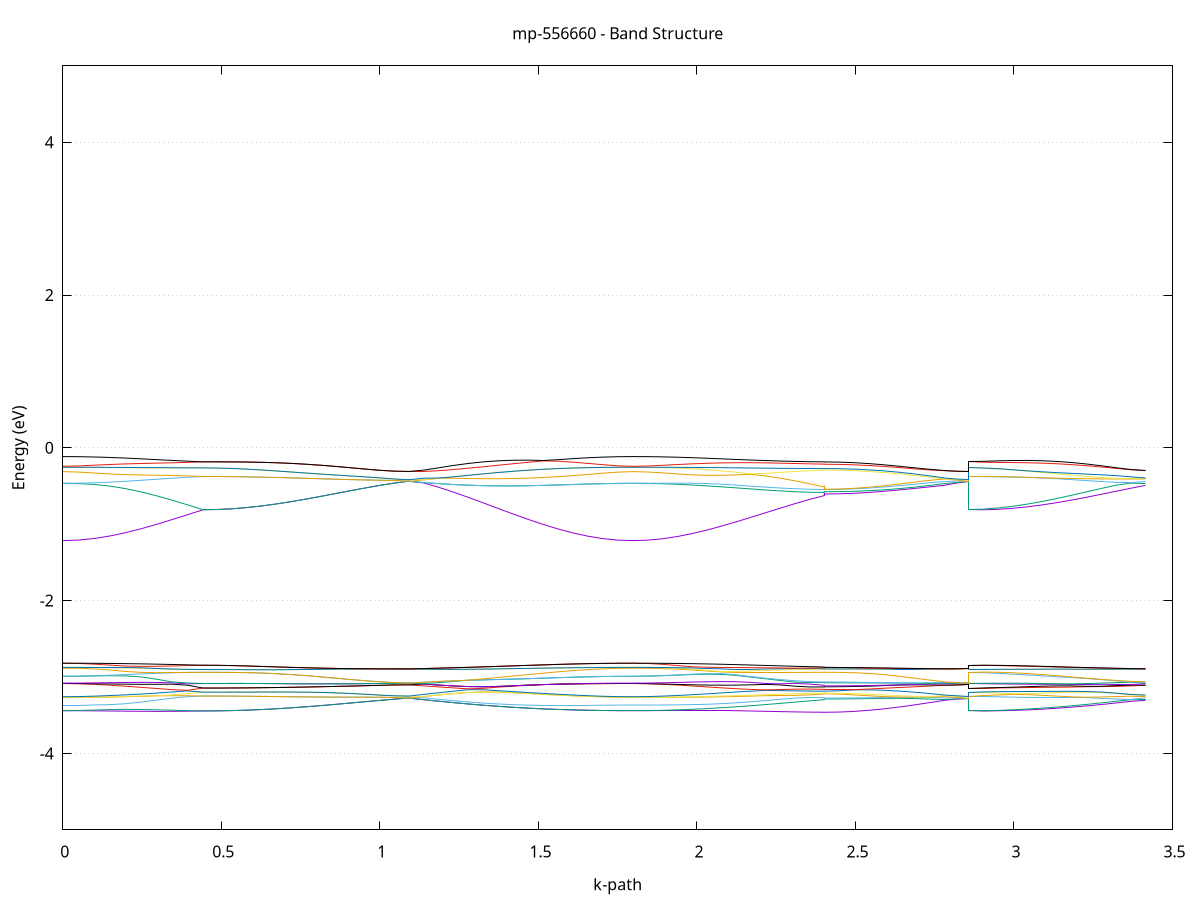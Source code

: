 set title 'mp-556660 - Band Structure'
set xlabel 'k-path'
set ylabel 'Energy (eV)'
set grid y
set yrange [-5:5]
set terminal png size 800,600
set output 'mp-556660_bands_gnuplot.png'
plot '-' using 1:2 with lines notitle, '-' using 1:2 with lines notitle, '-' using 1:2 with lines notitle, '-' using 1:2 with lines notitle, '-' using 1:2 with lines notitle, '-' using 1:2 with lines notitle, '-' using 1:2 with lines notitle, '-' using 1:2 with lines notitle, '-' using 1:2 with lines notitle, '-' using 1:2 with lines notitle, '-' using 1:2 with lines notitle, '-' using 1:2 with lines notitle, '-' using 1:2 with lines notitle, '-' using 1:2 with lines notitle, '-' using 1:2 with lines notitle, '-' using 1:2 with lines notitle, '-' using 1:2 with lines notitle, '-' using 1:2 with lines notitle, '-' using 1:2 with lines notitle, '-' using 1:2 with lines notitle, '-' using 1:2 with lines notitle, '-' using 1:2 with lines notitle, '-' using 1:2 with lines notitle, '-' using 1:2 with lines notitle, '-' using 1:2 with lines notitle, '-' using 1:2 with lines notitle, '-' using 1:2 with lines notitle, '-' using 1:2 with lines notitle, '-' using 1:2 with lines notitle, '-' using 1:2 with lines notitle, '-' using 1:2 with lines notitle, '-' using 1:2 with lines notitle, '-' using 1:2 with lines notitle, '-' using 1:2 with lines notitle, '-' using 1:2 with lines notitle, '-' using 1:2 with lines notitle, '-' using 1:2 with lines notitle, '-' using 1:2 with lines notitle, '-' using 1:2 with lines notitle, '-' using 1:2 with lines notitle, '-' using 1:2 with lines notitle, '-' using 1:2 with lines notitle, '-' using 1:2 with lines notitle, '-' using 1:2 with lines notitle, '-' using 1:2 with lines notitle, '-' using 1:2 with lines notitle, '-' using 1:2 with lines notitle, '-' using 1:2 with lines notitle, '-' using 1:2 with lines notitle, '-' using 1:2 with lines notitle, '-' using 1:2 with lines notitle, '-' using 1:2 with lines notitle, '-' using 1:2 with lines notitle, '-' using 1:2 with lines notitle, '-' using 1:2 with lines notitle, '-' using 1:2 with lines notitle, '-' using 1:2 with lines notitle, '-' using 1:2 with lines notitle, '-' using 1:2 with lines notitle, '-' using 1:2 with lines notitle, '-' using 1:2 with lines notitle, '-' using 1:2 with lines notitle, '-' using 1:2 with lines notitle, '-' using 1:2 with lines notitle, '-' using 1:2 with lines notitle, '-' using 1:2 with lines notitle, '-' using 1:2 with lines notitle, '-' using 1:2 with lines notitle, '-' using 1:2 with lines notitle, '-' using 1:2 with lines notitle, '-' using 1:2 with lines notitle, '-' using 1:2 with lines notitle, '-' using 1:2 with lines notitle, '-' using 1:2 with lines notitle, '-' using 1:2 with lines notitle, '-' using 1:2 with lines notitle, '-' using 1:2 with lines notitle, '-' using 1:2 with lines notitle, '-' using 1:2 with lines notitle, '-' using 1:2 with lines notitle, '-' using 1:2 with lines notitle, '-' using 1:2 with lines notitle, '-' using 1:2 with lines notitle, '-' using 1:2 with lines notitle, '-' using 1:2 with lines notitle, '-' using 1:2 with lines notitle, '-' using 1:2 with lines notitle, '-' using 1:2 with lines notitle, '-' using 1:2 with lines notitle, '-' using 1:2 with lines notitle, '-' using 1:2 with lines notitle, '-' using 1:2 with lines notitle, '-' using 1:2 with lines notitle, '-' using 1:2 with lines notitle, '-' using 1:2 with lines notitle, '-' using 1:2 with lines notitle
0.000000 -20.667052
0.049155 -20.666852
0.098310 -20.666352
0.147465 -20.665452
0.196620 -20.664352
0.245775 -20.662952
0.294931 -20.661552
0.344086 -20.659952
0.393241 -20.658452
0.442396 -20.656952
0.442396 -20.656952
0.488955 -20.656752
0.535515 -20.656452
0.582074 -20.655752
0.628633 -20.654952
0.675192 -20.653852
0.721752 -20.652552
0.768311 -20.651152
0.814870 -20.649652
0.861430 -20.647952
0.907989 -20.646252
0.954548 -20.644452
1.001108 -20.642652
1.001108 -20.642652
1.045996 -20.641252
1.090885 -20.640652
1.090885 -20.640652
1.138017 -20.643052
1.185148 -20.645552
1.232280 -20.648052
1.279411 -20.650552
1.326543 -20.652952
1.373675 -20.655252
1.420806 -20.657452
1.467938 -20.659452
1.515070 -20.661452
1.562201 -20.663052
1.609333 -20.664452
1.656465 -20.665552
1.703596 -20.666452
1.750728 -20.666952
1.797860 -20.667052
1.797860 -20.667052
1.844290 -20.666852
1.890721 -20.666352
1.937152 -20.665652
1.983583 -20.664552
2.030014 -20.663252
2.076444 -20.661752
2.122875 -20.660152
2.169306 -20.658452
2.215737 -20.656952
2.262168 -20.655752
2.308598 -20.655152
2.355029 -20.654752
2.401460 -20.654652
2.401460 -20.654652
2.401460 -20.654652
2.401460 -20.654652
2.448818 -20.654352
2.496177 -20.653652
2.543535 -20.652652
2.590893 -20.651252
2.638251 -20.649452
2.685610 -20.647352
2.732968 -20.645052
2.780326 -20.642652
2.780326 -20.642652
2.819201 -20.641252
2.858075 -20.640652
2.858075 -20.656952
2.904484 -20.656752
2.950893 -20.656452
2.997302 -20.655852
3.043711 -20.654952
3.090119 -20.653752
3.136528 -20.652352
3.182937 -20.650852
3.229346 -20.649152
3.275755 -20.647352
3.322164 -20.645452
3.368572 -20.643552
3.414981 -20.642652
e
0.000000 -20.650152
0.049155 -20.650252
0.098310 -20.650452
0.147465 -20.650952
0.196620 -20.651452
0.245775 -20.652252
0.294931 -20.653152
0.344086 -20.654252
0.393241 -20.655552
0.442396 -20.656952
0.442396 -20.656952
0.488955 -20.656752
0.535515 -20.656452
0.582074 -20.655752
0.628633 -20.654952
0.675192 -20.653852
0.721752 -20.652552
0.768311 -20.651152
0.814870 -20.649652
0.861430 -20.647952
0.907989 -20.646252
0.954548 -20.644452
1.001108 -20.642652
1.001108 -20.642652
1.045996 -20.641152
1.090885 -20.640652
1.090885 -20.640652
1.138017 -20.639752
1.185148 -20.641152
1.232280 -20.642352
1.279411 -20.643552
1.326543 -20.644752
1.373675 -20.645752
1.420806 -20.646652
1.467938 -20.647452
1.515070 -20.648152
1.562201 -20.648752
1.609333 -20.649252
1.656465 -20.649652
1.703596 -20.649952
1.750728 -20.650152
1.797860 -20.650152
1.797860 -20.650152
1.844290 -20.650252
1.890721 -20.650252
1.937152 -20.650352
1.983583 -20.650552
2.030014 -20.650652
2.076444 -20.650752
2.122875 -20.650852
2.169306 -20.650752
2.215737 -20.650452
2.262168 -20.649652
2.308598 -20.648452
2.355029 -20.646852
2.401460 -20.645552
2.401460 -20.645552
2.401460 -20.644852
2.401460 -20.644852
2.448818 -20.644752
2.496177 -20.644552
2.543535 -20.644152
2.590893 -20.643652
2.638251 -20.643052
2.685610 -20.642352
2.732968 -20.641552
2.780326 -20.641252
2.780326 -20.641252
2.819201 -20.640852
2.858075 -20.640652
2.858075 -20.656952
2.904484 -20.656752
2.950893 -20.656252
2.997302 -20.655552
3.043711 -20.654652
3.090119 -20.653452
3.136528 -20.652152
3.182937 -20.650652
3.229346 -20.648952
3.275755 -20.647152
3.322164 -20.645252
3.368572 -20.643352
3.414981 -20.641252
e
0.000000 -20.650152
0.049155 -20.650052
0.098310 -20.649552
0.147465 -20.648752
0.196620 -20.647652
0.245775 -20.646152
0.294931 -20.644552
0.344086 -20.642652
0.393241 -20.640552
0.442396 -20.638352
0.442396 -20.638352
0.488955 -20.638352
0.535515 -20.638352
0.582074 -20.638452
0.628633 -20.638552
0.675192 -20.638752
0.721752 -20.638852
0.768311 -20.639052
0.814870 -20.639252
0.861430 -20.639452
0.907989 -20.639552
0.954548 -20.639652
1.001108 -20.639652
1.001108 -20.639652
1.045996 -20.639452
1.090885 -20.638452
1.090885 -20.638452
1.138017 -20.639752
1.185148 -20.641152
1.232280 -20.642352
1.279411 -20.643552
1.326543 -20.644652
1.373675 -20.645752
1.420806 -20.646652
1.467938 -20.647452
1.515070 -20.648152
1.562201 -20.648752
1.609333 -20.649252
1.656465 -20.649652
1.703596 -20.649952
1.750728 -20.650152
1.797860 -20.650152
1.797860 -20.650152
1.844290 -20.650052
1.890721 -20.649852
1.937152 -20.649452
1.983583 -20.648952
2.030014 -20.648252
2.076444 -20.647452
2.122875 -20.646552
2.169306 -20.645652
2.215737 -20.644652
2.262168 -20.643652
2.308598 -20.642652
2.355029 -20.641752
2.401460 -20.641152
2.401460 -20.641152
2.401460 -20.640852
2.401460 -20.640852
2.448818 -20.640752
2.496177 -20.640652
2.543535 -20.640552
2.590893 -20.640352
2.638251 -20.640052
2.685610 -20.639852
2.732968 -20.640452
2.780326 -20.640852
2.780326 -20.640852
2.819201 -20.639652
2.858075 -20.638452
2.858075 -20.638352
2.904484 -20.638552
2.950893 -20.638852
2.997302 -20.639252
3.043711 -20.639552
3.090119 -20.639852
3.136528 -20.640152
3.182937 -20.640452
3.229346 -20.640852
3.275755 -20.641052
3.322164 -20.641352
3.368572 -20.641552
3.414981 -20.640852
e
0.000000 -20.624852
0.049155 -20.625052
0.098310 -20.625552
0.147465 -20.626452
0.196620 -20.627752
0.245775 -20.629452
0.294931 -20.631452
0.344086 -20.633652
0.393241 -20.635952
0.442396 -20.638352
0.442396 -20.638352
0.488955 -20.638252
0.535515 -20.638352
0.582074 -20.638452
0.628633 -20.638552
0.675192 -20.638752
0.721752 -20.638852
0.768311 -20.639052
0.814870 -20.639252
0.861430 -20.639452
0.907989 -20.639552
0.954548 -20.639652
1.001108 -20.639652
1.001108 -20.639652
1.045996 -20.639452
1.090885 -20.638452
1.090885 -20.638452
1.138017 -20.638252
1.185148 -20.636052
1.232280 -20.634452
1.279411 -20.633152
1.326543 -20.631852
1.373675 -20.630652
1.420806 -20.629452
1.467938 -20.628452
1.515070 -20.627552
1.562201 -20.626652
1.609333 -20.625952
1.656465 -20.625552
1.703596 -20.625152
1.750728 -20.624952
1.797860 -20.624852
1.797860 -20.624852
1.844290 -20.624952
1.890721 -20.625252
1.937152 -20.625752
1.983583 -20.626352
2.030014 -20.627252
2.076444 -20.628152
2.122875 -20.629352
2.169306 -20.630552
2.215737 -20.631952
2.262168 -20.633552
2.308598 -20.635152
2.355029 -20.636852
2.401460 -20.638252
2.401460 -20.638252
2.401460 -20.638952
2.401460 -20.638952
2.448818 -20.638852
2.496177 -20.638952
2.543535 -20.639052
2.590893 -20.639252
2.638251 -20.639452
2.685610 -20.639752
2.732968 -20.639352
2.780326 -20.638752
2.780326 -20.638752
2.819201 -20.639052
2.858075 -20.638452
2.858075 -20.638352
2.904484 -20.637952
2.950893 -20.637752
2.997302 -20.637452
3.043711 -20.637252
3.090119 -20.637052
3.136528 -20.636852
3.182937 -20.636652
3.229346 -20.636452
3.275755 -20.636252
3.322164 -20.636052
3.368572 -20.636952
3.414981 -20.638752
e
0.000000 -20.624852
0.049155 -20.624852
0.098310 -20.624752
0.147465 -20.624652
0.196620 -20.624452
0.245775 -20.624352
0.294931 -20.624252
0.344086 -20.624052
0.393241 -20.623852
0.442396 -20.623652
0.442396 -20.623652
0.488955 -20.623652
0.535515 -20.623952
0.582074 -20.624452
0.628633 -20.625152
0.675192 -20.625952
0.721752 -20.626952
0.768311 -20.628152
0.814870 -20.629352
0.861430 -20.630752
0.907989 -20.632252
0.954548 -20.633852
1.001108 -20.635452
1.001108 -20.635452
1.045996 -20.636952
1.090885 -20.638452
1.090885 -20.638452
1.138017 -20.637152
1.185148 -20.635752
1.232280 -20.634452
1.279411 -20.633152
1.326543 -20.631852
1.373675 -20.630652
1.420806 -20.629452
1.467938 -20.628452
1.515070 -20.627552
1.562201 -20.626652
1.609333 -20.625952
1.656465 -20.625452
1.703596 -20.625152
1.750728 -20.624952
1.797860 -20.624852
1.797860 -20.624852
1.844290 -20.624852
1.890721 -20.624952
1.937152 -20.625152
1.983583 -20.625452
2.030014 -20.625852
2.076444 -20.626552
2.122875 -20.627352
2.169306 -20.628352
2.215737 -20.629452
2.262168 -20.630652
2.308598 -20.631752
2.355029 -20.632652
2.401460 -20.633352
2.401460 -20.633352
2.401460 -20.633652
2.401460 -20.633652
2.448818 -20.633652
2.496177 -20.633852
2.543535 -20.634252
2.590893 -20.634652
2.638251 -20.635052
2.685610 -20.635452
2.732968 -20.635852
2.780326 -20.636252
2.780326 -20.636252
2.819201 -20.637352
2.858075 -20.638452
2.858075 -20.623652
2.904484 -20.623752
2.950893 -20.624152
2.997302 -20.624752
3.043711 -20.625652
3.090119 -20.626752
3.136528 -20.628052
3.182937 -20.629552
3.229346 -20.631252
3.275755 -20.632952
3.322164 -20.634952
3.368572 -20.635952
3.414981 -20.636252
e
0.000000 -20.621252
0.049155 -20.621252
0.098310 -20.621452
0.147465 -20.621752
0.196620 -20.622052
0.245775 -20.622452
0.294931 -20.622752
0.344086 -20.623052
0.393241 -20.623352
0.442396 -20.623652
0.442396 -20.623652
0.488955 -20.623652
0.535515 -20.623952
0.582074 -20.624452
0.628633 -20.625152
0.675192 -20.625952
0.721752 -20.626952
0.768311 -20.628152
0.814870 -20.629352
0.861430 -20.630752
0.907989 -20.632252
0.954548 -20.633852
1.001108 -20.635452
1.001108 -20.635452
1.045996 -20.636952
1.090885 -20.638452
1.090885 -20.638452
1.138017 -20.637152
1.185148 -20.635752
1.232280 -20.633952
1.279411 -20.631952
1.326543 -20.630152
1.373675 -20.628452
1.420806 -20.626952
1.467938 -20.625552
1.515070 -20.624452
1.562201 -20.623452
1.609333 -20.622652
1.656465 -20.621952
1.703596 -20.621552
1.750728 -20.621352
1.797860 -20.621252
1.797860 -20.621252
1.844290 -20.621252
1.890721 -20.621452
1.937152 -20.621752
1.983583 -20.622152
2.030014 -20.622552
2.076444 -20.622952
2.122875 -20.623252
2.169306 -20.623452
2.215737 -20.623552
2.262168 -20.623752
2.308598 -20.623852
2.355029 -20.623952
2.401460 -20.623952
2.401460 -20.623952
2.401460 -20.623952
2.401460 -20.623952
2.448818 -20.624152
2.496177 -20.624852
2.543535 -20.625852
2.590893 -20.627252
2.638251 -20.629052
2.685610 -20.631052
2.732968 -20.633252
2.780326 -20.635552
2.780326 -20.635552
2.819201 -20.637052
2.858075 -20.638452
2.858075 -20.623652
2.904484 -20.623652
2.950893 -20.623852
2.997302 -20.624352
3.043711 -20.625052
3.090119 -20.625952
3.136528 -20.626952
3.182937 -20.628252
3.229346 -20.629652
3.275755 -20.631052
3.322164 -20.632752
3.368572 -20.634352
3.414981 -20.635552
e
0.000000 -20.506252
0.049155 -20.506252
0.098310 -20.506252
0.147465 -20.506152
0.196620 -20.506052
0.245775 -20.505952
0.294931 -20.505752
0.344086 -20.505552
0.393241 -20.505352
0.442396 -20.505252
0.442396 -20.505252
0.488955 -20.505152
0.535515 -20.505252
0.582074 -20.505252
0.628633 -20.505352
0.675192 -20.505452
0.721752 -20.505552
0.768311 -20.505752
0.814870 -20.505852
0.861430 -20.505952
0.907989 -20.506052
0.954548 -20.506152
1.001108 -20.506152
1.001108 -20.506152
1.045996 -20.506152
1.090885 -20.506152
1.090885 -20.506152
1.138017 -20.506252
1.185148 -20.506452
1.232280 -20.506552
1.279411 -20.506552
1.326543 -20.506552
1.373675 -20.506352
1.420806 -20.506352
1.467938 -20.506252
1.515070 -20.506352
1.562201 -20.506252
1.609333 -20.506252
1.656465 -20.506252
1.703596 -20.506352
1.750728 -20.506252
1.797860 -20.506252
1.797860 -20.506252
1.844290 -20.506252
1.890721 -20.506252
1.937152 -20.506152
1.983583 -20.506052
2.030014 -20.506052
2.076444 -20.505852
2.122875 -20.505752
2.169306 -20.505652
2.215737 -20.505452
2.262168 -20.505552
2.308598 -20.505752
2.355029 -20.505952
2.401460 -20.506052
2.401460 -20.506052
2.401460 -20.506052
2.401460 -20.506052
2.448818 -20.506052
2.496177 -20.506052
2.543535 -20.506152
2.590893 -20.506252
2.638251 -20.506252
2.685610 -20.506252
2.732968 -20.506252
2.780326 -20.506152
2.780326 -20.506152
2.819201 -20.506152
2.858075 -20.506152
2.858075 -20.505252
2.904484 -20.505252
2.950893 -20.505352
2.997302 -20.505452
3.043711 -20.505552
3.090119 -20.505752
3.136528 -20.505852
3.182937 -20.506052
3.229346 -20.506152
3.275755 -20.506152
3.322164 -20.506252
3.368572 -20.506252
3.414981 -20.506152
e
0.000000 -20.503352
0.049155 -20.503452
0.098310 -20.503552
0.147465 -20.503652
0.196620 -20.503852
0.245775 -20.504052
0.294931 -20.504352
0.344086 -20.504652
0.393241 -20.504952
0.442396 -20.505252
0.442396 -20.505252
0.488955 -20.505152
0.535515 -20.505252
0.582074 -20.505252
0.628633 -20.505352
0.675192 -20.505452
0.721752 -20.505552
0.768311 -20.505752
0.814870 -20.505852
0.861430 -20.505952
0.907989 -20.506052
0.954548 -20.506152
1.001108 -20.506152
1.001108 -20.506152
1.045996 -20.506152
1.090885 -20.506152
1.090885 -20.506152
1.138017 -20.506052
1.185148 -20.505952
1.232280 -20.505652
1.279411 -20.505452
1.326543 -20.505252
1.373675 -20.504952
1.420806 -20.504652
1.467938 -20.504352
1.515070 -20.504152
1.562201 -20.503852
1.609333 -20.503752
1.656465 -20.503552
1.703596 -20.503452
1.750728 -20.503452
1.797860 -20.503352
1.797860 -20.503352
1.844290 -20.503352
1.890721 -20.503552
1.937152 -20.503652
1.983583 -20.503852
2.030014 -20.504052
2.076444 -20.504352
2.122875 -20.504652
2.169306 -20.504952
2.215737 -20.505252
2.262168 -20.505452
2.308598 -20.505352
2.355029 -20.505352
2.401460 -20.505252
2.401460 -20.505252
2.401460 -20.505252
2.401460 -20.505252
2.448818 -20.505252
2.496177 -20.505352
2.543535 -20.505452
2.590893 -20.505652
2.638251 -20.505752
2.685610 -20.505952
2.732968 -20.506052
2.780326 -20.506152
2.780326 -20.506152
2.819201 -20.506152
2.858075 -20.506152
2.858075 -20.505252
2.904484 -20.505052
2.950893 -20.505152
2.997302 -20.505152
3.043711 -20.505152
3.090119 -20.505252
3.136528 -20.505352
3.182937 -20.505452
3.229346 -20.505652
3.275755 -20.505752
3.322164 -20.505952
3.368572 -20.506152
3.414981 -20.506152
e
0.000000 -5.566452
0.049155 -5.565952
0.098310 -5.564352
0.147465 -5.562052
0.196620 -5.559152
0.245775 -5.556152
0.294931 -5.553352
0.344086 -5.551152
0.393241 -5.549552
0.442396 -5.548852
0.442396 -5.548852
0.488955 -5.548552
0.535515 -5.547652
0.582074 -5.546252
0.628633 -5.544252
0.675192 -5.541752
0.721752 -5.538752
0.768311 -5.535452
0.814870 -5.531852
0.861430 -5.528152
0.907989 -5.524652
0.954548 -5.521452
1.001108 -5.518852
1.001108 -5.518852
1.045996 -5.517252
1.090885 -5.516652
1.090885 -5.516652
1.138017 -5.521752
1.185148 -5.524952
1.232280 -5.526152
1.279411 -5.525152
1.326543 -5.521952
1.373675 -5.518152
1.420806 -5.528652
1.467938 -5.537952
1.515070 -5.545952
1.562201 -5.552452
1.609333 -5.557752
1.656465 -5.561652
1.703596 -5.564352
1.750728 -5.565952
1.797860 -5.566452
1.797860 -5.566452
1.844290 -5.566052
1.890721 -5.564752
1.937152 -5.562552
1.983583 -5.559652
2.030014 -5.556252
2.076444 -5.552352
2.122875 -5.548152
2.169306 -5.543952
2.215737 -5.539752
2.262168 -5.536052
2.308598 -5.532852
2.355029 -5.530352
2.401460 -5.528752
2.401460 -5.528752
2.401460 -5.528152
2.401460 -5.528152
2.448818 -5.529052
2.496177 -5.530552
2.543535 -5.531452
2.590893 -5.531252
2.638251 -5.529652
2.685610 -5.526852
2.732968 -5.522952
2.780326 -5.518352
2.780326 -5.518352
2.819201 -5.517152
2.858075 -5.516652
2.858075 -5.548852
2.904484 -5.548452
2.950893 -5.546252
2.997302 -5.542552
3.043711 -5.537552
3.090119 -5.531652
3.136528 -5.526252
3.182937 -5.528352
3.229346 -5.529452
3.275755 -5.528952
3.322164 -5.526852
3.368572 -5.523252
3.414981 -5.518352
e
0.000000 -5.566452
0.049155 -5.565952
0.098310 -5.564352
0.147465 -5.561852
0.196620 -5.558852
0.245775 -5.555652
0.294931 -5.552652
0.344086 -5.550452
0.393241 -5.549152
0.442396 -5.548852
0.442396 -5.548852
0.488955 -5.548552
0.535515 -5.547652
0.582074 -5.546252
0.628633 -5.544252
0.675192 -5.541752
0.721752 -5.538752
0.768311 -5.535452
0.814870 -5.531852
0.861430 -5.528152
0.907989 -5.524652
0.954548 -5.521452
1.001108 -5.518852
1.001108 -5.518852
1.045996 -5.517252
1.090885 -5.516652
1.090885 -5.516652
1.138017 -5.510452
1.185148 -5.503752
1.232280 -5.497752
1.279411 -5.494452
1.326543 -5.506752
1.373675 -5.518152
1.420806 -5.528652
1.467938 -5.537952
1.515070 -5.545952
1.562201 -5.552452
1.609333 -5.557752
1.656465 -5.561652
1.703596 -5.564352
1.750728 -5.565952
1.797860 -5.566452
1.797860 -5.566452
1.844290 -5.565952
1.890721 -5.564352
1.937152 -5.561852
1.983583 -5.558452
2.030014 -5.554152
2.076444 -5.549252
2.122875 -5.543752
2.169306 -5.537852
2.215737 -5.531852
2.262168 -5.525752
2.308598 -5.519952
2.355029 -5.517952
2.401460 -5.518452
2.401460 -5.518452
2.401460 -5.518552
2.401460 -5.518552
2.448818 -5.518452
2.496177 -5.517852
2.543535 -5.517052
2.590893 -5.516352
2.638251 -5.515852
2.685610 -5.515952
2.732968 -5.516752
2.780326 -5.518352
2.780326 -5.518352
2.819201 -5.517152
2.858075 -5.516652
2.858075 -5.548852
2.904484 -5.547452
2.950893 -5.544152
2.997302 -5.539152
3.043711 -5.532752
3.090119 -5.526452
3.136528 -5.525252
3.182937 -5.519252
3.229346 -5.514652
3.275755 -5.512452
3.322164 -5.512852
3.368572 -5.515152
3.414981 -5.518352
e
0.000000 -5.515252
0.049155 -5.515052
0.098310 -5.514552
0.147465 -5.513552
0.196620 -5.511952
0.245775 -5.509552
0.294931 -5.506052
0.344086 -5.501152
0.393241 -5.495152
0.442396 -5.488152
0.442396 -5.488152
0.488955 -5.487652
0.535515 -5.486152
0.582074 -5.483752
0.628633 -5.480552
0.675192 -5.476752
0.721752 -5.472352
0.768311 -5.467652
0.814870 -5.462852
0.861430 -5.458152
0.907989 -5.453752
0.954548 -5.449952
1.001108 -5.447052
1.001108 -5.447052
1.045996 -5.445252
1.090885 -5.444452
1.090885 -5.444452
1.138017 -5.456452
1.185148 -5.468952
1.232280 -5.481752
1.279411 -5.494452
1.326543 -5.506752
1.373675 -5.516652
1.420806 -5.509452
1.467938 -5.500652
1.515070 -5.501052
1.562201 -5.504952
1.609333 -5.508452
1.656465 -5.511352
1.703596 -5.513452
1.750728 -5.514752
1.797860 -5.515252
1.797860 -5.515252
1.844290 -5.515152
1.890721 -5.515152
1.937152 -5.515052
1.983583 -5.514852
2.030014 -5.514852
2.076444 -5.514852
2.122875 -5.515052
2.169306 -5.515452
2.215737 -5.515952
2.262168 -5.516552
2.308598 -5.517252
2.355029 -5.514852
2.401460 -5.511152
2.401460 -5.511152
2.401460 -5.509752
2.401460 -5.509752
2.448818 -5.507452
2.496177 -5.501752
2.543535 -5.494052
2.590893 -5.485152
2.638251 -5.475552
2.685610 -5.465752
2.732968 -5.455952
2.780326 -5.446952
2.780326 -5.446952
2.819201 -5.445252
2.858075 -5.444452
2.858075 -5.488152
2.904484 -5.494552
2.950893 -5.501352
2.997302 -5.507952
3.043711 -5.513852
3.090119 -5.517352
3.136528 -5.512152
3.182937 -5.502252
3.229346 -5.491052
3.275755 -5.479352
3.322164 -5.467652
3.368572 -5.456152
3.414981 -5.446952
e
0.000000 -5.440952
0.049155 -5.441652
0.098310 -5.443652
0.147465 -5.447052
0.196620 -5.451852
0.245775 -5.457852
0.294931 -5.464952
0.344086 -5.472552
0.393241 -5.480452
0.442396 -5.488152
0.442396 -5.488152
0.488955 -5.487552
0.535515 -5.486152
0.582074 -5.483752
0.628633 -5.480552
0.675192 -5.476752
0.721752 -5.472352
0.768311 -5.467652
0.814870 -5.462852
0.861430 -5.458152
0.907989 -5.453752
0.954548 -5.449952
1.001108 -5.447052
1.001108 -5.447052
1.045996 -5.445252
1.090885 -5.444452
1.090885 -5.444452
1.138017 -5.456452
1.185148 -5.468952
1.232280 -5.481752
1.279411 -5.493252
1.326543 -5.491252
1.373675 -5.491552
1.420806 -5.493752
1.467938 -5.497152
1.515070 -5.490652
1.562201 -5.479852
1.609333 -5.468852
1.656465 -5.458352
1.703596 -5.449452
1.750728 -5.443252
1.797860 -5.440952
1.797860 -5.440952
1.844290 -5.440852
1.890721 -5.440752
1.937152 -5.440552
1.983583 -5.440652
2.030014 -5.441452
2.076444 -5.443052
2.122875 -5.446052
2.169306 -5.450052
2.215737 -5.454852
2.262168 -5.460052
2.308598 -5.465252
2.355029 -5.469952
2.401460 -5.473352
2.401460 -5.473352
2.401460 -5.474652
2.401460 -5.474652
2.448818 -5.473952
2.496177 -5.472152
2.543535 -5.469052
2.590893 -5.465052
2.638251 -5.460252
2.685610 -5.454852
2.732968 -5.449252
2.780326 -5.445752
2.780326 -5.445752
2.819201 -5.444552
2.858075 -5.444452
2.858075 -5.488152
2.904484 -5.482552
2.950893 -5.478052
2.997302 -5.474952
3.043711 -5.472952
3.090119 -5.471852
3.136528 -5.471152
3.182937 -5.470452
3.229346 -5.468752
3.275755 -5.465152
3.322164 -5.459452
3.368572 -5.452152
3.414981 -5.445752
e
0.000000 -5.412952
0.049155 -5.413152
0.098310 -5.413452
0.147465 -5.413652
0.196620 -5.413452
0.245775 -5.412752
0.294931 -5.411552
0.344086 -5.410152
0.393241 -5.409052
0.442396 -5.408252
0.442396 -5.408252
0.488955 -5.408652
0.535515 -5.409752
0.582074 -5.411552
0.628633 -5.414052
0.675192 -5.417152
0.721752 -5.420652
0.768311 -5.424452
0.814870 -5.428452
0.861430 -5.432352
0.907989 -5.436152
0.954548 -5.439452
1.001108 -5.442152
1.001108 -5.442152
1.045996 -5.443752
1.090885 -5.444452
1.090885 -5.444452
1.138017 -5.433452
1.185148 -5.423752
1.232280 -5.415552
1.279411 -5.409052
1.326543 -5.404352
1.373675 -5.401352
1.420806 -5.400052
1.467938 -5.400252
1.515070 -5.401652
1.562201 -5.403752
1.609333 -5.406352
1.656465 -5.408852
1.703596 -5.411052
1.750728 -5.412452
1.797860 -5.412952
1.797860 -5.412952
1.844290 -5.413352
1.890721 -5.414552
1.937152 -5.416452
1.983583 -5.418652
2.030014 -5.420852
2.076444 -5.422452
2.122875 -5.422952
2.169306 -5.422152
2.215737 -5.420452
2.262168 -5.417952
2.308598 -5.414952
2.355029 -5.411852
2.401460 -5.409052
2.401460 -5.409052
2.401460 -5.407652
2.401460 -5.407652
2.448818 -5.408652
2.496177 -5.411352
2.543535 -5.415552
2.590893 -5.420752
2.638251 -5.426352
2.685610 -5.432252
2.732968 -5.438252
2.780326 -5.443452
2.780326 -5.443452
2.819201 -5.444352
2.858075 -5.444452
2.858075 -5.408252
2.904484 -5.409152
2.950893 -5.409552
2.997302 -5.409652
3.043711 -5.409652
3.090119 -5.410352
3.136528 -5.412052
3.182937 -5.415252
3.229346 -5.419652
3.275755 -5.425152
3.322164 -5.431452
3.368572 -5.438552
3.414981 -5.443452
e
0.000000 -5.412952
0.049155 -5.412752
0.098310 -5.412352
0.147465 -5.411652
0.196620 -5.410752
0.245775 -5.409852
0.294931 -5.408952
0.344086 -5.408252
0.393241 -5.407952
0.442396 -5.408252
0.442396 -5.408252
0.488955 -5.408652
0.535515 -5.409752
0.582074 -5.411552
0.628633 -5.414052
0.675192 -5.417152
0.721752 -5.420552
0.768311 -5.424452
0.814870 -5.428452
0.861430 -5.432352
0.907989 -5.436152
0.954548 -5.439452
1.001108 -5.442152
1.001108 -5.442152
1.045996 -5.443752
1.090885 -5.444452
1.090885 -5.444452
1.138017 -5.433452
1.185148 -5.423752
1.232280 -5.415552
1.279411 -5.409052
1.326543 -5.404352
1.373675 -5.401352
1.420806 -5.400052
1.467938 -5.400252
1.515070 -5.401652
1.562201 -5.403752
1.609333 -5.406352
1.656465 -5.408852
1.703596 -5.411052
1.750728 -5.412452
1.797860 -5.412952
1.797860 -5.412952
1.844290 -5.412952
1.890721 -5.412852
1.937152 -5.412652
1.983583 -5.412152
2.030014 -5.411452
2.076444 -5.410452
2.122875 -5.409052
2.169306 -5.407552
2.215737 -5.406152
2.262168 -5.404952
2.308598 -5.404152
2.355029 -5.403952
2.401460 -5.404552
2.401460 -5.404552
2.401460 -5.405152
2.401460 -5.405152
2.448818 -5.405852
2.496177 -5.407952
2.543535 -5.411352
2.590893 -5.416052
2.638251 -5.421752
2.685610 -5.428452
2.732968 -5.435752
2.780326 -5.442052
2.780326 -5.442052
2.819201 -5.443652
2.858075 -5.444452
2.858075 -5.408252
2.904484 -5.406852
2.950893 -5.405352
2.997302 -5.404052
3.043711 -5.403352
3.090119 -5.403452
3.136528 -5.404652
3.182937 -5.407252
3.229346 -5.411352
3.275755 -5.417052
3.322164 -5.424152
3.368572 -5.432752
3.414981 -5.442052
e
0.000000 -5.341452
0.049155 -5.340952
0.098310 -5.339352
0.147465 -5.336952
0.196620 -5.333552
0.245775 -5.329152
0.294931 -5.323752
0.344086 -5.317052
0.393241 -5.309152
0.442396 -5.299852
0.442396 -5.299852
0.488955 -5.300352
0.535515 -5.301552
0.582074 -5.303652
0.628633 -5.306452
0.675192 -5.309952
0.721752 -5.313952
0.768311 -5.318352
0.814870 -5.322852
0.861430 -5.327452
0.907989 -5.331752
0.954548 -5.335452
1.001108 -5.338352
1.001108 -5.338352
1.045996 -5.340152
1.090885 -5.340752
1.090885 -5.340752
1.138017 -5.347152
1.185148 -5.351752
1.232280 -5.353552
1.279411 -5.351652
1.326543 -5.345352
1.373675 -5.334952
1.420806 -5.321452
1.467938 -5.309452
1.515070 -5.312652
1.562201 -5.317352
1.609333 -5.323152
1.656465 -5.329452
1.703596 -5.335352
1.750728 -5.339752
1.797860 -5.341452
1.797860 -5.341452
1.844290 -5.341452
1.890721 -5.341452
1.937152 -5.341452
1.983583 -5.341552
2.030014 -5.341752
2.076444 -5.341952
2.122875 -5.342152
2.169306 -5.342552
2.215737 -5.342852
2.262168 -5.343252
2.308598 -5.343552
2.355029 -5.343852
2.401460 -5.343952
2.401460 -5.343952
2.401460 -5.343952
2.401460 -5.343952
2.448818 -5.343852
2.496177 -5.343552
2.543535 -5.343152
2.590893 -5.342752
2.638251 -5.342452
2.685610 -5.341852
2.732968 -5.340752
2.780326 -5.339152
2.780326 -5.339152
2.819201 -5.340352
2.858075 -5.340752
2.858075 -5.299852
2.904484 -5.306752
2.950893 -5.314652
2.997302 -5.322952
3.043711 -5.331052
3.090119 -5.338352
3.136528 -5.343952
3.182937 -5.347652
3.229346 -5.349152
3.275755 -5.348752
3.322164 -5.346752
3.368572 -5.343452
3.414981 -5.339152
e
0.000000 -5.232052
0.049155 -5.233152
0.098310 -5.236552
0.147465 -5.242052
0.196620 -5.249452
0.245775 -5.258452
0.294931 -5.268452
0.344086 -5.279052
0.393241 -5.289752
0.442396 -5.299852
0.442396 -5.299852
0.488955 -5.300352
0.535515 -5.301552
0.582074 -5.303652
0.628633 -5.306452
0.675192 -5.309952
0.721752 -5.313952
0.768311 -5.318352
0.814870 -5.322852
0.861430 -5.327452
0.907989 -5.331752
0.954548 -5.335452
1.001108 -5.338352
1.001108 -5.338352
1.045996 -5.340152
1.090885 -5.340752
1.090885 -5.340752
1.138017 -5.333652
1.185148 -5.326552
1.232280 -5.320052
1.279411 -5.314652
1.326543 -5.310752
1.373675 -5.308452
1.420806 -5.308052
1.467938 -5.306052
1.515070 -5.289952
1.562201 -5.274452
1.609333 -5.260252
1.656465 -5.248452
1.703596 -5.239452
1.750728 -5.233952
1.797860 -5.232052
1.797860 -5.232052
1.844290 -5.232752
1.890721 -5.234852
1.937152 -5.238252
1.983583 -5.242952
2.030014 -5.248752
2.076444 -5.255552
2.122875 -5.262952
2.169306 -5.270752
2.215737 -5.278752
2.262168 -5.286352
2.308598 -5.293152
2.355029 -5.298552
2.401460 -5.302152
2.401460 -5.302152
2.401460 -5.303252
2.401460 -5.303252
2.448818 -5.304052
2.496177 -5.306252
2.543535 -5.309852
2.590893 -5.314652
2.638251 -5.320352
2.685610 -5.326652
2.732968 -5.333052
2.780326 -5.338852
2.780326 -5.338852
2.819201 -5.340352
2.858075 -5.340752
2.858075 -5.299852
2.904484 -5.294452
2.950893 -5.290752
2.997302 -5.288952
3.043711 -5.289252
3.090119 -5.291352
3.136528 -5.295352
3.182937 -5.300952
3.229346 -5.307752
3.275755 -5.315352
3.322164 -5.323352
3.368572 -5.331352
3.414981 -5.338852
e
0.000000 -3.440752
0.049155 -3.441352
0.098310 -3.442852
0.147465 -3.445052
0.196620 -3.447152
0.245775 -3.448952
0.294931 -3.449752
0.344086 -3.449352
0.393241 -3.447552
0.442396 -3.444352
0.442396 -3.444352
0.488955 -3.443152
0.535515 -3.439652
0.582074 -3.433752
0.628633 -3.425652
0.675192 -3.415452
0.721752 -3.403252
0.768311 -3.389452
0.814870 -3.374152
0.861430 -3.357652
0.907989 -3.340452
0.954548 -3.322952
1.001108 -3.305652
1.001108 -3.305652
1.045996 -3.289852
1.090885 -3.276352
1.090885 -3.276352
1.138017 -3.296952
1.185148 -3.316852
1.232280 -3.335752
1.279411 -3.353352
1.326543 -3.369552
1.373675 -3.384052
1.420806 -3.396952
1.467938 -3.407952
1.515070 -3.417252
1.562201 -3.424852
1.609333 -3.430852
1.656465 -3.435352
1.703596 -3.438452
1.750728 -3.440252
1.797860 -3.440752
1.797860 -3.440752
1.844290 -3.440452
1.890721 -3.439352
1.937152 -3.438052
1.983583 -3.437052
2.030014 -3.437052
2.076444 -3.438452
2.122875 -3.441152
2.169306 -3.444852
2.215737 -3.449052
2.262168 -3.453152
2.308598 -3.456852
2.355029 -3.459652
2.401460 -3.461352
2.401460 -3.461352
2.401460 -3.461952
2.401460 -3.461952
2.448818 -3.459052
2.496177 -3.450252
2.543535 -3.435952
2.590893 -3.416652
2.638251 -3.392852
2.685610 -3.365552
2.732968 -3.335952
2.780326 -3.305752
2.780326 -3.305752
2.819201 -3.289352
2.858075 -3.276352
2.858075 -3.444352
2.904484 -3.444452
2.950893 -3.442152
2.997302 -3.437452
3.043711 -3.430352
3.090119 -3.420852
3.136528 -3.408952
3.182937 -3.394752
3.229346 -3.378352
3.275755 -3.360052
3.322164 -3.339852
3.368572 -3.318252
3.414981 -3.305752
e
0.000000 -3.440752
0.049155 -3.438652
0.098310 -3.433252
0.147465 -3.427052
0.196620 -3.423952
0.245775 -3.425252
0.294931 -3.429552
0.344086 -3.434852
0.393241 -3.440052
0.442396 -3.444352
0.442396 -3.444352
0.488955 -3.443152
0.535515 -3.439652
0.582074 -3.433752
0.628633 -3.425652
0.675192 -3.415452
0.721752 -3.403252
0.768311 -3.389452
0.814870 -3.374152
0.861430 -3.357652
0.907989 -3.340452
0.954548 -3.322952
1.001108 -3.305652
1.001108 -3.305652
1.045996 -3.289852
1.090885 -3.276352
1.090885 -3.276352
1.138017 -3.296952
1.185148 -3.316852
1.232280 -3.335752
1.279411 -3.353352
1.326543 -3.369552
1.373675 -3.384052
1.420806 -3.396852
1.467938 -3.407952
1.515070 -3.417252
1.562201 -3.424852
1.609333 -3.430852
1.656465 -3.435352
1.703596 -3.438452
1.750728 -3.440252
1.797860 -3.440752
1.797860 -3.440752
1.844290 -3.439652
1.890721 -3.436352
1.937152 -3.430852
1.983583 -3.423252
2.030014 -3.413852
2.076444 -3.402752
2.122875 -3.390052
2.169306 -3.376152
2.215737 -3.361152
2.262168 -3.345352
2.308598 -3.329052
2.355029 -3.312552
2.401460 -3.297052
2.401460 -3.297052
2.401460 -3.287952
2.401460 -3.287952
2.448818 -3.287352
2.496177 -3.285552
2.543535 -3.282652
2.590893 -3.279352
2.638251 -3.278152
2.685610 -3.282752
2.732968 -3.289252
2.780326 -3.294852
2.780326 -3.294852
2.819201 -3.286152
2.858075 -3.276352
2.858075 -3.444352
2.904484 -3.441852
2.950893 -3.436852
2.997302 -3.429552
3.043711 -3.419752
3.090119 -3.407652
3.136528 -3.393352
3.182937 -3.376852
3.229346 -3.358452
3.275755 -3.338452
3.322164 -3.317152
3.368572 -3.297052
3.414981 -3.294852
e
0.000000 -3.367252
0.049155 -3.367252
0.098310 -3.366452
0.147465 -3.361952
0.196620 -3.350052
0.245775 -3.329552
0.294931 -3.303252
0.344086 -3.276752
0.393241 -3.258052
0.442396 -3.249152
0.442396 -3.249152
0.488955 -3.249452
0.535515 -3.250452
0.582074 -3.252052
0.628633 -3.254052
0.675192 -3.256352
0.721752 -3.258752
0.768311 -3.260752
0.814870 -3.262352
0.861430 -3.263452
0.907989 -3.263952
0.954548 -3.264152
1.001108 -3.264852
1.001108 -3.264852
1.045996 -3.267752
1.090885 -3.276352
1.090885 -3.276352
1.138017 -3.271352
1.185148 -3.291652
1.232280 -3.310352
1.279411 -3.327152
1.326543 -3.341452
1.373675 -3.353252
1.420806 -3.362352
1.467938 -3.368652
1.515070 -3.372352
1.562201 -3.373852
1.609333 -3.373452
1.656465 -3.371752
1.703596 -3.369652
1.750728 -3.367852
1.797860 -3.367252
1.797860 -3.367252
1.844290 -3.367052
1.890721 -3.366452
1.937152 -3.364952
1.983583 -3.362052
2.030014 -3.356952
2.076444 -3.349152
2.122875 -3.338352
2.169306 -3.324852
2.215737 -3.309052
2.262168 -3.292152
2.308598 -3.276452
2.355029 -3.268052
2.401460 -3.270452
2.401460 -3.270452
2.401460 -3.275752
2.401460 -3.275752
2.448818 -3.275352
2.496177 -3.274152
2.543535 -3.272352
2.590893 -3.270052
2.638251 -3.267252
2.685610 -3.264352
2.732968 -3.264252
2.780326 -3.273252
2.780326 -3.273252
2.819201 -3.270952
2.858075 -3.276352
2.858075 -3.249152
2.904484 -3.255052
2.950893 -3.260052
2.997302 -3.264052
3.043711 -3.266952
3.090119 -3.268552
3.136528 -3.268852
3.182937 -3.267652
3.229346 -3.270052
3.275755 -3.279552
3.322164 -3.288552
3.368572 -3.295152
3.414981 -3.273252
e
0.000000 -3.264852
0.049155 -3.265252
0.098310 -3.264852
0.147465 -3.262652
0.196620 -3.258752
0.245775 -3.253052
0.294931 -3.246852
0.344086 -3.245052
0.393241 -3.245552
0.442396 -3.249152
0.442396 -3.249152
0.488955 -3.249452
0.535515 -3.250452
0.582074 -3.252052
0.628633 -3.254052
0.675192 -3.256352
0.721752 -3.258752
0.768311 -3.260752
0.814870 -3.262352
0.861430 -3.263452
0.907989 -3.263952
0.954548 -3.264152
1.001108 -3.264852
1.001108 -3.264852
1.045996 -3.267752
1.090885 -3.276352
1.090885 -3.276352
1.138017 -3.255652
1.185148 -3.235652
1.232280 -3.217352
1.279411 -3.203052
1.326543 -3.196052
1.373675 -3.197952
1.420806 -3.205852
1.467938 -3.216152
1.515070 -3.226952
1.562201 -3.237252
1.609333 -3.246552
1.656465 -3.254252
1.703596 -3.260052
1.750728 -3.263652
1.797860 -3.264852
1.797860 -3.264852
1.844290 -3.265252
1.890721 -3.265152
1.937152 -3.265052
1.983583 -3.264252
2.030014 -3.262452
2.076444 -3.259352
2.122875 -3.254952
2.169306 -3.249652
2.215737 -3.244952
2.262168 -3.242152
2.308598 -3.240152
2.355029 -3.234252
2.401460 -3.223552
2.401460 -3.223552
2.401460 -3.218052
2.401460 -3.218052
2.448818 -3.223652
2.496177 -3.234752
2.543535 -3.246352
2.590893 -3.256752
2.638251 -3.262652
2.685610 -3.260452
2.732968 -3.260152
2.780326 -3.257552
2.780326 -3.257552
2.819201 -3.266352
2.858075 -3.276352
2.858075 -3.249152
2.904484 -3.242452
2.950893 -3.235152
2.997302 -3.228152
3.043711 -3.230752
3.090119 -3.240252
3.136528 -3.250152
3.182937 -3.260252
3.229346 -3.265052
3.275755 -3.261152
3.322164 -3.256052
3.368572 -3.250952
3.414981 -3.257552
e
0.000000 -3.264852
0.049155 -3.264052
0.098310 -3.261652
0.147465 -3.258052
0.196620 -3.253952
0.245775 -3.249952
0.294931 -3.245552
0.344086 -3.234652
0.393241 -3.217752
0.442396 -3.198452
0.442396 -3.198452
0.488955 -3.198352
0.535515 -3.198052
0.582074 -3.197552
0.628633 -3.197052
0.675192 -3.196652
0.721752 -3.196952
0.768311 -3.198552
0.814870 -3.202052
0.861430 -3.207952
0.907989 -3.216052
0.954548 -3.226052
1.001108 -3.237052
1.001108 -3.237052
1.045996 -3.246352
1.090885 -3.250052
1.090885 -3.250052
1.138017 -3.255652
1.185148 -3.235652
1.232280 -3.217352
1.279411 -3.202952
1.326543 -3.196052
1.373675 -3.197952
1.420806 -3.205852
1.467938 -3.216152
1.515070 -3.226952
1.562201 -3.237252
1.609333 -3.246552
1.656465 -3.254252
1.703596 -3.260052
1.750728 -3.263652
1.797860 -3.264852
1.797860 -3.264852
1.844290 -3.264952
1.890721 -3.264852
1.937152 -3.262852
1.983583 -3.259452
2.030014 -3.254852
2.076444 -3.249452
2.122875 -3.243952
2.169306 -3.238352
2.215737 -3.232252
2.262168 -3.225052
2.308598 -3.217752
2.355029 -3.212652
2.401460 -3.211152
2.401460 -3.211152
2.401460 -3.211252
2.401460 -3.211252
2.448818 -3.213352
2.496177 -3.218752
2.543535 -3.226352
2.590893 -3.235152
2.638251 -3.244452
2.685610 -3.253752
2.732968 -3.253852
2.780326 -3.245252
2.780326 -3.245252
2.819201 -3.248252
2.858075 -3.250052
2.858075 -3.198452
2.904484 -3.204152
2.950893 -3.211352
2.997302 -3.219152
3.043711 -3.217752
3.090119 -3.210352
3.136528 -3.203652
3.182937 -3.199352
3.229346 -3.199052
3.275755 -3.203952
3.322164 -3.213952
3.368572 -3.228852
3.414981 -3.245252
e
0.000000 -3.258652
0.049155 -3.256252
0.098310 -3.250752
0.147465 -3.243252
0.196620 -3.234152
0.245775 -3.223552
0.294931 -3.211052
0.344086 -3.195852
0.393241 -3.181152
0.442396 -3.198452
0.442396 -3.198452
0.488955 -3.198352
0.535515 -3.198052
0.582074 -3.197552
0.628633 -3.197052
0.675192 -3.196652
0.721752 -3.196952
0.768311 -3.198552
0.814870 -3.202052
0.861430 -3.207952
0.907989 -3.216052
0.954548 -3.226052
1.001108 -3.237052
1.001108 -3.237052
1.045996 -3.246352
1.090885 -3.250052
1.090885 -3.250052
1.138017 -3.228252
1.185148 -3.206552
1.232280 -3.185552
1.279411 -3.165952
1.326543 -3.167452
1.373675 -3.179552
1.420806 -3.191452
1.467938 -3.203152
1.515070 -3.214552
1.562201 -3.225552
1.609333 -3.235752
1.656465 -3.244852
1.703596 -3.252152
1.750728 -3.256952
1.797860 -3.258652
1.797860 -3.258652
1.844290 -3.256252
1.890721 -3.250352
1.937152 -3.242252
1.983583 -3.232352
2.030014 -3.221052
2.076444 -3.208952
2.122875 -3.196652
2.169306 -3.185152
2.215737 -3.176452
2.262168 -3.178052
2.308598 -3.181652
2.355029 -3.184252
2.401460 -3.185552
2.401460 -3.185552
2.401460 -3.185752
2.401460 -3.185752
2.448818 -3.180152
2.496177 -3.168952
2.543535 -3.167652
2.590893 -3.174252
2.638251 -3.184652
2.685610 -3.198652
2.732968 -3.215852
2.780326 -3.235952
2.780326 -3.235952
2.819201 -3.246352
2.858075 -3.250052
2.858075 -3.198452
2.904484 -3.194552
2.950893 -3.192252
2.997302 -3.190952
3.043711 -3.189952
3.090119 -3.188852
3.136528 -3.187752
3.182937 -3.187452
3.229346 -3.189652
3.275755 -3.197252
3.322164 -3.211152
3.368572 -3.228152
3.414981 -3.235952
e
0.000000 -3.085052
0.049155 -3.088052
0.098310 -3.095852
0.147465 -3.107152
0.196620 -3.120452
0.245775 -3.134952
0.294931 -3.149952
0.344086 -3.165352
0.393241 -3.174752
0.442396 -3.144652
0.442396 -3.144652
0.488955 -3.144452
0.535515 -3.143752
0.582074 -3.142452
0.628633 -3.140452
0.675192 -3.137752
0.721752 -3.134652
0.768311 -3.131152
0.814870 -3.127352
0.861430 -3.123252
0.907989 -3.118752
0.954548 -3.113852
1.001108 -3.108852
1.001108 -3.108852
1.045996 -3.104552
1.090885 -3.102552
1.090885 -3.102552
1.138017 -3.116352
1.185148 -3.129552
1.232280 -3.142552
1.279411 -3.155152
1.326543 -3.148252
1.373675 -3.132652
1.420806 -3.119552
1.467938 -3.108752
1.515070 -3.100152
1.562201 -3.094152
1.609333 -3.090452
1.656465 -3.087952
1.703596 -3.086352
1.750728 -3.085352
1.797860 -3.085052
1.797860 -3.085052
1.844290 -3.087852
1.890721 -3.095052
1.937152 -3.105152
1.983583 -3.116952
2.030014 -3.129352
2.076444 -3.141552
2.122875 -3.152952
2.169306 -3.162652
2.215737 -3.168752
2.262168 -3.164352
2.308598 -3.159152
2.355029 -3.158152
2.401460 -3.161352
2.401460 -3.161352
2.401460 -3.163952
2.401460 -3.163952
2.448818 -3.163852
2.496177 -3.164552
2.543535 -3.157352
2.590893 -3.146852
2.638251 -3.137452
2.685610 -3.128452
2.732968 -3.118952
2.780326 -3.108452
2.780326 -3.108452
2.819201 -3.104252
2.858075 -3.102552
2.858075 -3.144652
2.904484 -3.144652
2.950893 -3.143052
2.997302 -3.140652
3.043711 -3.138052
3.090119 -3.135852
3.136528 -3.133952
3.182937 -3.131552
3.229346 -3.127552
3.275755 -3.125252
3.322164 -3.123352
3.368572 -3.116652
3.414981 -3.108452
e
0.000000 -3.085052
0.049155 -3.085952
0.098310 -3.088252
0.147465 -3.091252
0.196620 -3.093952
0.245775 -3.095652
0.294931 -3.095852
0.344086 -3.094052
0.393241 -3.107552
0.442396 -3.144652
0.442396 -3.144652
0.488955 -3.144452
0.535515 -3.143752
0.582074 -3.142452
0.628633 -3.140452
0.675192 -3.137752
0.721752 -3.134652
0.768311 -3.131152
0.814870 -3.127352
0.861430 -3.123252
0.907989 -3.118752
0.954548 -3.113852
1.001108 -3.108852
1.001108 -3.108852
1.045996 -3.104552
1.090885 -3.102552
1.090885 -3.102552
1.138017 -3.092852
1.185148 -3.105352
1.232280 -3.116852
1.279411 -3.125452
1.326543 -3.127952
1.373675 -3.123252
1.420806 -3.114852
1.467938 -3.106252
1.515070 -3.099252
1.562201 -3.094152
1.609333 -3.090452
1.656465 -3.087952
1.703596 -3.086352
1.750728 -3.085352
1.797860 -3.085052
1.797860 -3.085052
1.844290 -3.086852
1.890721 -3.091352
1.937152 -3.096852
1.983583 -3.101952
2.030014 -3.105552
2.076444 -3.107052
2.122875 -3.106152
2.169306 -3.102552
2.215737 -3.096952
2.262168 -3.103552
2.308598 -3.120252
2.355029 -3.130152
2.401460 -3.130952
2.401460 -3.130952
2.401460 -3.128152
2.401460 -3.128152
2.448818 -3.127252
2.496177 -3.124452
2.543535 -3.119552
2.590893 -3.112752
2.638251 -3.104552
2.685610 -3.102352
2.732968 -3.103352
2.780326 -3.106552
2.780326 -3.106552
2.819201 -3.103952
2.858075 -3.102552
2.858075 -3.144652
2.904484 -3.142652
2.950893 -3.138552
2.997302 -3.132952
3.043711 -3.126552
3.090119 -3.120352
3.136528 -3.116152
3.182937 -3.117052
3.229346 -3.122052
3.275755 -3.121152
3.322164 -3.112752
3.368572 -3.105752
3.414981 -3.106552
e
0.000000 -3.080352
0.049155 -3.079452
0.098310 -3.077252
0.147465 -3.074352
0.196620 -3.071652
0.245775 -3.070252
0.294931 -3.071152
0.344086 -3.076452
0.393241 -3.090252
0.442396 -3.084752
0.442396 -3.084752
0.488955 -3.084752
0.535515 -3.084552
0.582074 -3.084752
0.628633 -3.085452
0.675192 -3.086752
0.721752 -3.088252
0.768311 -3.089552
0.814870 -3.090052
0.861430 -3.089652
0.907989 -3.088552
0.954548 -3.087052
1.001108 -3.085552
1.001108 -3.085552
1.045996 -3.083752
1.090885 -3.080352
1.090885 -3.080352
1.138017 -3.092852
1.185148 -3.105352
1.232280 -3.116852
1.279411 -3.125452
1.326543 -3.127952
1.373675 -3.123252
1.420806 -3.114852
1.467938 -3.106252
1.515070 -3.099252
1.562201 -3.093352
1.609333 -3.088352
1.656465 -3.084652
1.703596 -3.082252
1.750728 -3.080852
1.797860 -3.080352
1.797860 -3.080352
1.844290 -3.079052
1.890721 -3.075952
1.937152 -3.071452
1.983583 -3.066552
2.030014 -3.062252
2.076444 -3.060152
2.122875 -3.062152
2.169306 -3.070252
2.215737 -3.084852
2.262168 -3.089352
2.308598 -3.083252
2.355029 -3.092752
2.401460 -3.108852
2.401460 -3.108852
2.401460 -3.116752
2.401460 -3.116752
2.448818 -3.116252
2.496177 -3.114652
2.543535 -3.111652
2.590893 -3.107752
2.638251 -3.104152
2.685610 -3.096352
2.732968 -3.089752
2.780326 -3.088552
2.780326 -3.088552
2.819201 -3.084552
2.858075 -3.080352
2.858075 -3.084752
2.904484 -3.087652
2.950893 -3.090352
2.997302 -3.092752
3.043711 -3.094352
3.090119 -3.095152
3.136528 -3.095352
3.182937 -3.095052
3.229346 -3.095052
3.275755 -3.095652
3.322164 -3.097052
3.368572 -3.097052
3.414981 -3.088552
e
0.000000 -2.990652
0.049155 -2.989252
0.098310 -2.986052
0.147465 -2.983252
0.196620 -2.984952
0.245775 -2.998952
0.294931 -3.028252
0.344086 -3.064052
0.393241 -3.078352
0.442396 -3.084752
0.442396 -3.084752
0.488955 -3.084652
0.535515 -3.084552
0.582074 -3.084752
0.628633 -3.085452
0.675192 -3.086752
0.721752 -3.088252
0.768311 -3.089552
0.814870 -3.090052
0.861430 -3.089652
0.907989 -3.088552
0.954548 -3.087052
1.001108 -3.085552
1.001108 -3.085552
1.045996 -3.083752
1.090885 -3.080352
1.090885 -3.080352
1.138017 -3.088352
1.185148 -3.073552
1.232280 -3.057952
1.279411 -3.043052
1.326543 -3.037452
1.373675 -3.032452
1.420806 -3.027452
1.467938 -3.021752
1.515070 -3.015452
1.562201 -3.008852
1.609333 -3.002752
1.656465 -2.997552
1.703596 -2.993752
1.750728 -2.991352
1.797860 -2.990652
1.797860 -2.990652
1.844290 -2.988452
1.890721 -2.982852
1.937152 -2.975552
1.983583 -2.968052
2.030014 -2.962852
2.076444 -2.964652
2.122875 -2.978752
2.169306 -3.000452
2.215737 -3.022652
2.262168 -3.045152
2.308598 -3.066652
2.355029 -3.072152
2.401460 -3.072852
2.401460 -3.072852
2.401460 -3.075452
2.401460 -3.075452
2.448818 -3.075652
2.496177 -3.076252
2.543535 -3.077052
2.590893 -3.078252
2.638251 -3.079652
2.685610 -3.081252
2.732968 -3.082452
2.780326 -3.079852
2.780326 -3.079852
2.819201 -3.082052
2.858075 -3.080352
2.858075 -3.084752
2.904484 -3.082252
2.950893 -3.080652
2.997302 -3.080552
3.043711 -3.082152
3.090119 -3.085552
3.136528 -3.089352
3.182937 -3.089752
3.229346 -3.085652
3.275755 -3.079752
3.322164 -3.073752
3.368572 -3.068052
3.414981 -3.079852
e
0.000000 -2.990652
0.049155 -2.988852
0.098310 -2.984052
0.147465 -2.977052
0.196620 -2.968952
0.245775 -2.960452
0.294931 -2.952352
0.344086 -2.945452
0.393241 -2.940352
0.442396 -2.938252
0.442396 -2.938252
0.488955 -2.938752
0.535515 -2.940152
0.582074 -2.943152
0.628633 -2.948452
0.675192 -2.956752
0.721752 -2.968352
0.768311 -2.982652
0.814870 -2.998952
0.861430 -3.016052
0.907989 -3.033152
0.954548 -3.049052
1.001108 -3.062952
1.001108 -3.062952
1.045996 -3.073452
1.090885 -3.080352
1.090885 -3.080352
1.138017 -3.068752
1.185148 -3.058552
1.232280 -3.049952
1.279411 -3.043052
1.326543 -3.037452
1.373675 -3.032452
1.420806 -3.027452
1.467938 -3.021752
1.515070 -3.015452
1.562201 -3.008852
1.609333 -3.002752
1.656465 -2.997552
1.703596 -2.993752
1.750728 -2.991352
1.797860 -2.990652
1.797860 -2.990652
1.844290 -2.988252
1.890721 -2.982052
1.937152 -2.973352
1.983583 -2.963952
2.030014 -2.955752
2.076444 -2.954652
2.122875 -2.972152
2.169306 -2.993852
2.215737 -3.014952
2.262168 -3.033352
2.308598 -3.048852
2.355029 -3.061452
2.401460 -3.065852
2.401460 -3.065852
2.401460 -3.064952
2.401460 -3.064952
2.448818 -3.065952
2.496177 -3.068452
2.543535 -3.071852
2.590893 -3.075152
2.638251 -3.077252
2.685610 -3.077152
2.732968 -3.074852
2.780326 -3.071452
2.780326 -3.071452
2.819201 -3.076052
2.858075 -3.080352
2.858075 -2.938252
2.904484 -2.944352
2.950893 -2.952652
2.997302 -2.962552
3.043711 -2.973452
3.090119 -2.984852
3.136528 -2.996352
3.182937 -3.007952
3.229346 -3.019652
3.275755 -3.033752
3.322164 -3.050252
3.368572 -3.065852
3.414981 -3.071452
e
0.000000 -2.884652
0.049155 -2.886452
0.098310 -2.893752
0.147465 -2.908252
0.196620 -2.926452
0.245775 -2.939852
0.294931 -2.943552
0.344086 -2.942052
0.393241 -2.939452
0.442396 -2.938252
0.442396 -2.938252
0.488955 -2.938752
0.535515 -2.940152
0.582074 -2.943152
0.628633 -2.948452
0.675192 -2.956752
0.721752 -2.968352
0.768311 -2.982652
0.814870 -2.998952
0.861430 -3.016052
0.907989 -3.033152
0.954548 -3.049052
1.001108 -3.062952
1.001108 -3.062952
1.045996 -3.073452
1.090885 -3.080352
1.090885 -3.080352
1.138017 -3.068752
1.185148 -3.058552
1.232280 -3.049952
1.279411 -3.041552
1.326543 -3.024252
1.373675 -3.006152
1.420806 -2.987352
1.467938 -2.968352
1.515070 -2.949852
1.562201 -2.932252
1.609333 -2.916452
1.656465 -2.903152
1.703596 -2.893152
1.750728 -2.886852
1.797860 -2.884652
1.797860 -2.884652
1.844290 -2.885752
1.890721 -2.889752
1.937152 -2.897352
1.983583 -2.908252
2.030014 -2.920652
2.076444 -2.933552
2.122875 -2.939452
2.169306 -2.940752
2.215737 -2.941252
2.262168 -2.941052
2.308598 -2.940252
2.355029 -2.939152
2.401460 -2.938252
2.401460 -2.938252
2.401460 -2.937952
2.401460 -2.937952
2.448818 -2.939352
2.496177 -2.944152
2.543535 -2.953852
2.590893 -2.969452
2.638251 -2.990352
2.685610 -3.014652
2.732968 -3.039652
2.780326 -3.062652
2.780326 -3.062652
2.819201 -3.073652
2.858075 -3.080352
2.858075 -2.938252
2.904484 -2.935852
2.950893 -2.938052
2.997302 -2.944952
3.043711 -2.955252
3.090119 -2.968352
3.136528 -2.983352
3.182937 -2.999652
3.229346 -3.016652
3.275755 -3.031752
3.322164 -3.044352
3.368572 -3.057452
3.414981 -3.062652
e
0.000000 -2.873552
0.049155 -2.874652
0.098310 -2.875952
0.147465 -2.877852
0.196620 -2.881152
0.245775 -2.885452
0.294931 -2.890452
0.344086 -2.895752
0.393241 -2.900552
0.442396 -2.902252
0.442396 -2.902252
0.488955 -2.902552
0.535515 -2.903452
0.582074 -2.904452
0.628633 -2.905152
0.675192 -2.904952
0.721752 -2.903652
0.768311 -2.901652
0.814870 -2.899352
0.861430 -2.897252
0.907989 -2.895652
0.954548 -2.894652
1.001108 -2.894252
1.001108 -2.894252
1.045996 -2.894152
1.090885 -2.893952
1.090885 -2.893952
1.138017 -2.897352
1.185148 -2.899352
1.232280 -2.899952
1.279411 -2.899052
1.326543 -2.896852
1.373675 -2.893852
1.420806 -2.890452
1.467938 -2.887152
1.515070 -2.884052
1.562201 -2.881252
1.609333 -2.878752
1.656465 -2.876652
1.703596 -2.874952
1.750728 -2.873952
1.797860 -2.873552
1.797860 -2.873552
1.844290 -2.874752
1.890721 -2.878252
1.937152 -2.884352
1.983583 -2.894752
2.030014 -2.913052
2.076444 -2.928452
2.122875 -2.926852
2.169306 -2.920552
2.215737 -2.913752
2.262168 -2.907652
2.308598 -2.902652
2.355029 -2.899252
2.401460 -2.896952
2.401460 -2.896952
2.401460 -2.895252
2.401460 -2.895252
2.448818 -2.895352
2.496177 -2.895752
2.543535 -2.896252
2.590893 -2.896852
2.638251 -2.897152
2.685610 -2.896952
2.732968 -2.896052
2.780326 -2.894452
2.780326 -2.894452
2.819201 -2.894252
2.858075 -2.893952
2.858075 -2.902252
2.904484 -2.902952
2.950893 -2.902352
2.997302 -2.900552
3.043711 -2.898652
3.090119 -2.898752
3.136528 -2.899252
3.182937 -2.899752
3.229346 -2.900052
3.275755 -2.899752
3.322164 -2.898652
3.368572 -2.896652
3.414981 -2.894452
e
0.000000 -2.873552
0.049155 -2.874052
0.098310 -2.875452
0.147465 -2.875852
0.196620 -2.875852
0.245775 -2.880052
0.294931 -2.888152
0.344086 -2.895452
0.393241 -2.900152
0.442396 -2.902252
0.442396 -2.902252
0.488955 -2.902552
0.535515 -2.903452
0.582074 -2.904452
0.628633 -2.905152
0.675192 -2.904952
0.721752 -2.903652
0.768311 -2.901652
0.814870 -2.899352
0.861430 -2.897252
0.907989 -2.895652
0.954548 -2.894652
1.001108 -2.894252
1.001108 -2.894252
1.045996 -2.894152
1.090885 -2.893952
1.090885 -2.893952
1.138017 -2.897352
1.185148 -2.899352
1.232280 -2.899952
1.279411 -2.899052
1.326543 -2.896852
1.373675 -2.893852
1.420806 -2.890452
1.467938 -2.887152
1.515070 -2.884052
1.562201 -2.881252
1.609333 -2.878752
1.656465 -2.876652
1.703596 -2.874952
1.750728 -2.873952
1.797860 -2.873552
1.797860 -2.873552
1.844290 -2.874352
1.890721 -2.876052
1.937152 -2.877852
1.983583 -2.881052
2.030014 -2.887752
2.076444 -2.893752
2.122875 -2.896752
2.169306 -2.896752
2.215737 -2.894952
2.262168 -2.892352
2.308598 -2.889752
2.355029 -2.890452
2.401460 -2.892952
2.401460 -2.893052
2.401460 -2.895052
2.401460 -2.895052
2.448818 -2.894952
2.496177 -2.894652
2.543535 -2.894552
2.590893 -2.895152
2.638251 -2.895852
2.685610 -2.895852
2.732968 -2.894952
2.780326 -2.893852
2.780326 -2.893852
2.819201 -2.893952
2.858075 -2.893952
2.858075 -2.902252
2.904484 -2.900752
2.950893 -2.899452
2.997302 -2.898752
3.043711 -2.898552
3.090119 -2.897352
3.136528 -2.896852
3.182937 -2.897052
3.229346 -2.897452
3.275755 -2.897852
3.322164 -2.897552
3.368572 -2.896252
3.414981 -2.893852
e
0.000000 -2.819352
0.049155 -2.822752
0.098310 -2.831852
0.147465 -2.844252
0.196620 -2.856052
0.245775 -2.861452
0.294931 -2.860052
0.344086 -2.855952
0.393241 -2.851052
0.442396 -2.845952
0.442396 -2.845952
0.488955 -2.847152
0.535515 -2.850552
0.582074 -2.855752
0.628633 -2.861952
0.675192 -2.868252
0.721752 -2.874352
0.768311 -2.879652
0.814870 -2.884152
0.861430 -2.887752
0.907989 -2.890452
0.954548 -2.892152
1.001108 -2.893152
1.001108 -2.893152
1.045996 -2.893552
1.090885 -2.893952
1.090885 -2.893952
1.138017 -2.889552
1.185148 -2.884552
1.232280 -2.879152
1.279411 -2.873352
1.326543 -2.867352
1.373675 -2.860952
1.420806 -2.854352
1.467938 -2.847752
1.515070 -2.841252
1.562201 -2.835152
1.609333 -2.829752
1.656465 -2.825352
1.703596 -2.822052
1.750728 -2.820052
1.797860 -2.819352
1.797860 -2.819352
1.844290 -2.823152
1.890721 -2.833852
1.937152 -2.849752
1.983583 -2.865552
2.030014 -2.872752
2.076444 -2.874752
2.122875 -2.876052
2.169306 -2.877452
2.215737 -2.879452
2.262168 -2.881952
2.308598 -2.884352
2.355029 -2.883052
2.401460 -2.878852
2.401460 -2.878852
2.401460 -2.874752
2.401460 -2.874752
2.448818 -2.875452
2.496177 -2.879752
2.543535 -2.884452
2.590893 -2.887552
2.638251 -2.889052
2.685610 -2.890252
2.732968 -2.891752
2.780326 -2.893552
2.780326 -2.893552
2.819201 -2.893752
2.858075 -2.893952
2.858075 -2.845952
2.904484 -2.847652
2.950893 -2.850752
2.997302 -2.854852
3.043711 -2.859752
3.090119 -2.864852
3.136528 -2.869852
3.182937 -2.874452
3.229346 -2.878652
3.275755 -2.882552
3.322164 -2.886252
3.368572 -2.890452
3.414981 -2.893552
e
0.000000 -2.819352
0.049155 -2.819752
0.098310 -2.820752
0.147465 -2.822552
0.196620 -2.824952
0.245775 -2.828052
0.294931 -2.831852
0.344086 -2.836152
0.393241 -2.840852
0.442396 -2.845952
0.442396 -2.845952
0.488955 -2.847152
0.535515 -2.850552
0.582074 -2.855752
0.628633 -2.861952
0.675192 -2.868252
0.721752 -2.874252
0.768311 -2.879652
0.814870 -2.884152
0.861430 -2.887752
0.907989 -2.890452
0.954548 -2.892152
1.001108 -2.893152
1.001108 -2.893152
1.045996 -2.893552
1.090885 -2.893952
1.090885 -2.893952
1.138017 -2.889552
1.185148 -2.884552
1.232280 -2.879152
1.279411 -2.873352
1.326543 -2.867352
1.373675 -2.860952
1.420806 -2.854352
1.467938 -2.847752
1.515070 -2.841252
1.562201 -2.835152
1.609333 -2.829752
1.656465 -2.825352
1.703596 -2.822052
1.750728 -2.820052
1.797860 -2.819352
1.797860 -2.819352
1.844290 -2.819752
1.890721 -2.820852
1.937152 -2.822752
1.983583 -2.825352
2.030014 -2.828852
2.076444 -2.833052
2.122875 -2.837952
2.169306 -2.843252
2.215737 -2.848852
2.262168 -2.854452
2.308598 -2.859752
2.355029 -2.864752
2.401460 -2.869552
2.401460 -2.869552
2.401460 -2.873752
2.401460 -2.873752
2.448818 -2.875252
2.496177 -2.876552
2.543535 -2.878652
2.590893 -2.881252
2.638251 -2.884352
2.685610 -2.887652
2.732968 -2.890852
2.780326 -2.893152
2.780326 -2.893152
2.819201 -2.893552
2.858075 -2.893952
2.858075 -2.845952
2.904484 -2.845852
2.950893 -2.847452
2.997302 -2.850452
3.043711 -2.854752
3.090119 -2.859852
3.136528 -2.865352
3.182937 -2.870952
3.229346 -2.876452
3.275755 -2.881552
3.322164 -2.886252
3.368572 -2.889852
3.414981 -2.893152
e
0.000000 -1.214552
0.049155 -1.207652
0.098310 -1.187452
0.147465 -1.154952
0.196620 -1.112052
0.245775 -1.060552
0.294931 -1.002752
0.344086 -0.940452
0.393241 -0.875752
0.442396 -0.810452
0.442396 -0.810452
0.488955 -0.807152
0.535515 -0.797352
0.582074 -0.781452
0.628633 -0.759952
0.675192 -0.733652
0.721752 -0.703352
0.768311 -0.669952
0.814870 -0.634452
0.861430 -0.597752
0.907989 -0.560852
0.954548 -0.524852
1.001108 -0.490752
1.001108 -0.490752
1.045996 -0.461152
1.090885 -0.437552
1.090885 -0.437552
1.138017 -0.459552
1.185148 -0.515852
1.232280 -0.580052
1.279411 -0.649252
1.326543 -0.721352
1.373675 -0.794452
1.420806 -0.866852
1.467938 -0.936852
1.515070 -1.002652
1.562201 -1.062452
1.609333 -1.114452
1.656465 -1.156952
1.703596 -1.188552
1.750728 -1.208052
1.797860 -1.214552
1.797860 -1.214552
1.844290 -1.208552
1.890721 -1.190652
1.937152 -1.162052
1.983583 -1.123952
2.030014 -1.078052
2.076444 -1.026152
2.122875 -0.969952
2.169306 -0.910952
2.215737 -0.850752
2.262168 -0.790552
2.308598 -0.731652
2.355029 -0.675452
2.401460 -0.625852
2.401460 -0.625852
2.401460 -0.604252
2.401460 -0.604252
2.448818 -0.601952
2.496177 -0.595052
2.543535 -0.583852
2.590893 -0.569052
2.638251 -0.551352
2.685610 -0.531852
2.732968 -0.511552
2.780326 -0.491252
2.780326 -0.491252
2.819201 -0.460652
2.858075 -0.437552
2.858075 -0.810452
2.904484 -0.811152
2.950893 -0.804652
2.997302 -0.791252
3.043711 -0.771652
3.090119 -0.746552
3.136528 -0.716652
3.182937 -0.682952
3.229346 -0.646352
3.275755 -0.607852
3.322164 -0.568452
3.368572 -0.529052
3.414981 -0.491252
e
0.000000 -0.464752
0.049155 -0.468152
0.098310 -0.479352
0.147465 -0.500552
0.196620 -0.533052
0.245775 -0.575952
0.294931 -0.627152
0.344086 -0.684452
0.393241 -0.746152
0.442396 -0.810452
0.442396 -0.810452
0.488955 -0.807152
0.535515 -0.797352
0.582074 -0.781452
0.628633 -0.759952
0.675192 -0.733652
0.721752 -0.703352
0.768311 -0.669952
0.814870 -0.634452
0.861430 -0.597752
0.907989 -0.560852
0.954548 -0.524852
1.001108 -0.490752
1.001108 -0.490752
1.045996 -0.461152
1.090885 -0.437552
1.090885 -0.437552
1.138017 -0.454152
1.185148 -0.468552
1.232280 -0.480452
1.279411 -0.489352
1.326543 -0.495252
1.373675 -0.498152
1.420806 -0.498252
1.467938 -0.495852
1.515070 -0.491652
1.562201 -0.486052
1.609333 -0.479952
1.656465 -0.474052
1.703596 -0.469152
1.750728 -0.465852
1.797860 -0.464752
1.797860 -0.464752
1.844290 -0.466152
1.890721 -0.470352
1.937152 -0.477152
1.983583 -0.486352
2.030014 -0.497552
2.076444 -0.510152
2.122875 -0.523852
2.169306 -0.537852
2.215737 -0.551352
2.262168 -0.563752
2.308598 -0.574052
2.355029 -0.581452
2.401460 -0.583752
2.401460 -0.583752
2.401460 -0.574952
2.401460 -0.574952
2.448818 -0.573452
2.496177 -0.568952
2.543535 -0.561052
2.590893 -0.549452
2.638251 -0.534252
2.685610 -0.515252
2.732968 -0.493052
2.780326 -0.468352
2.780326 -0.468352
2.819201 -0.453152
2.858075 -0.437552
2.858075 -0.810452
2.904484 -0.802352
2.950893 -0.786852
2.997302 -0.764452
3.043711 -0.735552
3.090119 -0.701152
3.136528 -0.662152
3.182937 -0.619852
3.229346 -0.575552
3.275755 -0.531152
3.322164 -0.489152
3.368572 -0.461152
3.414981 -0.468352
e
0.000000 -0.464752
0.049155 -0.462952
0.098310 -0.457552
0.147465 -0.449152
0.196620 -0.438052
0.245775 -0.425252
0.294931 -0.411552
0.344086 -0.397952
0.393241 -0.385452
0.442396 -0.375052
0.442396 -0.375052
0.488955 -0.375552
0.535515 -0.377352
0.582074 -0.380152
0.628633 -0.383852
0.675192 -0.388452
0.721752 -0.393752
0.768311 -0.399352
0.814870 -0.405152
0.861430 -0.410852
0.907989 -0.416052
0.954548 -0.420652
1.001108 -0.424352
1.001108 -0.424352
1.045996 -0.427552
1.090885 -0.437552
1.090885 -0.437552
1.138017 -0.454152
1.185148 -0.468552
1.232280 -0.480452
1.279411 -0.489352
1.326543 -0.495252
1.373675 -0.498152
1.420806 -0.498252
1.467938 -0.495852
1.515070 -0.491652
1.562201 -0.486052
1.609333 -0.479952
1.656465 -0.474052
1.703596 -0.469152
1.750728 -0.465852
1.797860 -0.464752
1.797860 -0.464752
1.844290 -0.464252
1.890721 -0.463152
1.937152 -0.462252
1.983583 -0.462952
2.030014 -0.467252
2.076444 -0.475852
2.122875 -0.487852
2.169306 -0.501252
2.215737 -0.514352
2.262168 -0.525952
2.308598 -0.535552
2.355029 -0.542652
2.401460 -0.546852
2.401460 -0.546852
2.401460 -0.545752
2.401460 -0.545752
2.448818 -0.543552
2.496177 -0.537052
2.543535 -0.526452
2.590893 -0.512352
2.638251 -0.495452
2.685610 -0.476652
2.732968 -0.457652
2.780326 -0.441952
2.780326 -0.441952
2.819201 -0.434352
2.858075 -0.437552
2.858075 -0.375052
2.904484 -0.376852
2.950893 -0.379952
2.997302 -0.383852
3.043711 -0.388352
3.090119 -0.394552
3.136528 -0.405052
3.182937 -0.416952
3.229346 -0.429252
3.275755 -0.441152
3.322164 -0.451952
3.368572 -0.455352
3.414981 -0.441952
e
0.000000 -0.311652
0.049155 -0.317352
0.098310 -0.329752
0.147465 -0.342052
0.196620 -0.350552
0.245775 -0.355352
0.294931 -0.358452
0.344086 -0.361852
0.393241 -0.367152
0.442396 -0.375052
0.442396 -0.375052
0.488955 -0.375552
0.535515 -0.377352
0.582074 -0.380152
0.628633 -0.383852
0.675192 -0.388452
0.721752 -0.393652
0.768311 -0.399352
0.814870 -0.405152
0.861430 -0.410752
0.907989 -0.416052
0.954548 -0.420652
1.001108 -0.424252
1.001108 -0.424252
1.045996 -0.427552
1.090885 -0.437552
1.090885 -0.437552
1.138017 -0.419152
1.185148 -0.399652
1.232280 -0.398152
1.279411 -0.401852
1.326543 -0.404252
1.373675 -0.404452
1.420806 -0.401952
1.467938 -0.396652
1.515070 -0.388452
1.562201 -0.377352
1.609333 -0.363752
1.656465 -0.348352
1.703596 -0.332152
1.750728 -0.317952
1.797860 -0.311652
1.797860 -0.311652
1.844290 -0.316352
1.890721 -0.327752
1.937152 -0.341052
1.983583 -0.352752
2.030014 -0.359652
2.076444 -0.360252
2.122875 -0.355152
2.169306 -0.346852
2.215737 -0.366852
2.262168 -0.397052
2.308598 -0.431752
2.355029 -0.470452
2.401460 -0.511952
2.401460 -0.511952
2.401460 -0.542752
2.401460 -0.542752
2.448818 -0.539552
2.496177 -0.530052
2.543535 -0.515152
2.590893 -0.495952
2.638251 -0.473452
2.685610 -0.449352
2.732968 -0.425952
2.780326 -0.407052
2.780326 -0.407052
2.819201 -0.421852
2.858075 -0.437552
2.858075 -0.375052
2.904484 -0.374652
2.950893 -0.376252
2.997302 -0.379952
3.043711 -0.386052
3.090119 -0.393052
3.136528 -0.397652
3.182937 -0.401752
3.229346 -0.404952
3.275755 -0.406952
3.322164 -0.407552
3.368572 -0.408352
3.414981 -0.407052
e
0.000000 -0.253852
0.049155 -0.254952
0.098310 -0.256552
0.147465 -0.258052
0.196620 -0.259552
0.245775 -0.261052
0.294931 -0.262152
0.344086 -0.262852
0.393241 -0.262952
0.442396 -0.262552
0.442396 -0.262552
0.488955 -0.264552
0.535515 -0.270452
0.582074 -0.279452
0.628633 -0.290652
0.675192 -0.303352
0.721752 -0.316852
0.768311 -0.330452
0.814870 -0.343752
0.861430 -0.356352
0.907989 -0.368452
0.954548 -0.380552
1.001108 -0.393652
1.001108 -0.393652
1.045996 -0.408252
1.090885 -0.417652
1.090885 -0.417652
1.138017 -0.419152
1.185148 -0.399652
1.232280 -0.379752
1.279411 -0.359852
1.326543 -0.340752
1.373675 -0.322852
1.420806 -0.306752
1.467938 -0.292752
1.515070 -0.281052
1.562201 -0.271652
1.609333 -0.264552
1.656465 -0.259552
1.703596 -0.256252
1.750728 -0.254452
1.797860 -0.253852
1.797860 -0.253852
1.844290 -0.255252
1.890721 -0.259152
1.937152 -0.265452
1.983583 -0.274352
2.030014 -0.286052
2.076444 -0.300652
2.122875 -0.318652
2.169306 -0.339552
2.215737 -0.334152
2.262168 -0.321952
2.308598 -0.310052
2.355029 -0.299952
2.401460 -0.293052
2.401460 -0.293152
2.401460 -0.290852
2.401460 -0.290852
2.448818 -0.292952
2.496177 -0.299252
2.543535 -0.309552
2.590893 -0.323752
2.638251 -0.341152
2.685610 -0.361352
2.732968 -0.383652
2.780326 -0.406852
2.780326 -0.406852
2.819201 -0.413452
2.858075 -0.417652
2.858075 -0.262552
2.904484 -0.267552
2.950893 -0.277152
2.997302 -0.289152
3.043711 -0.304852
3.090119 -0.323352
3.136528 -0.341852
3.182937 -0.359552
3.229346 -0.375552
3.275755 -0.389552
3.322164 -0.400452
3.368572 -0.403452
3.414981 -0.406852
e
0.000000 -0.253852
0.049155 -0.254052
0.098310 -0.254752
0.147465 -0.255752
0.196620 -0.256952
0.245775 -0.258252
0.294931 -0.259652
0.344086 -0.260752
0.393241 -0.261752
0.442396 -0.262552
0.442396 -0.262552
0.488955 -0.264552
0.535515 -0.270452
0.582074 -0.279452
0.628633 -0.290652
0.675192 -0.303352
0.721752 -0.316852
0.768311 -0.330452
0.814870 -0.343752
0.861430 -0.356352
0.907989 -0.368452
0.954548 -0.380552
1.001108 -0.393652
1.001108 -0.393652
1.045996 -0.408252
1.090885 -0.417652
1.090885 -0.417652
1.138017 -0.397752
1.185148 -0.395052
1.232280 -0.379752
1.279411 -0.359852
1.326543 -0.340752
1.373675 -0.322852
1.420806 -0.306752
1.467938 -0.292752
1.515070 -0.281052
1.562201 -0.271652
1.609333 -0.264552
1.656465 -0.259552
1.703596 -0.256252
1.750728 -0.254452
1.797860 -0.253852
1.797860 -0.253852
1.844290 -0.254152
1.890721 -0.254752
1.937152 -0.255652
1.983583 -0.256752
2.030014 -0.258252
2.076444 -0.259952
2.122875 -0.261952
2.169306 -0.264052
2.215737 -0.266252
2.262168 -0.268252
2.308598 -0.269852
2.355029 -0.270952
2.401460 -0.271252
2.401460 -0.271252
2.401460 -0.271252
2.401460 -0.271252
2.448818 -0.273152
2.496177 -0.279152
2.543535 -0.288852
2.590893 -0.302452
2.638251 -0.319952
2.685610 -0.341352
2.732968 -0.366652
2.780326 -0.394452
2.780326 -0.394452
2.819201 -0.408452
2.858075 -0.417652
2.858075 -0.262552
2.904484 -0.264252
2.950893 -0.273152
2.997302 -0.287552
3.043711 -0.301752
3.090119 -0.313952
3.136528 -0.324952
3.182937 -0.334852
3.229346 -0.343952
3.275755 -0.353152
3.322164 -0.364152
3.368572 -0.380552
3.414981 -0.394452
e
0.000000 -0.242052
0.049155 -0.237152
0.098310 -0.227652
0.147465 -0.218352
0.196620 -0.210852
0.245775 -0.205152
0.294931 -0.200552
0.344086 -0.195952
0.393241 -0.190552
0.442396 -0.183452
0.442396 -0.183452
0.488955 -0.183652
0.535515 -0.184452
0.582074 -0.186352
0.628633 -0.190052
0.675192 -0.195752
0.721752 -0.204052
0.768311 -0.214852
0.814870 -0.228252
0.861430 -0.243752
0.907989 -0.260952
0.954548 -0.278552
1.001108 -0.294552
1.001108 -0.294552
1.045996 -0.305552
1.090885 -0.309552
1.090885 -0.309552
1.138017 -0.309652
1.185148 -0.299352
1.232280 -0.284252
1.279411 -0.266552
1.326543 -0.247552
1.373675 -0.227952
1.420806 -0.208352
1.467938 -0.189352
1.515070 -0.171552
1.562201 -0.175052
1.609333 -0.188152
1.656465 -0.203952
1.703596 -0.220752
1.750728 -0.235452
1.797860 -0.242052
1.797860 -0.242052
1.844290 -0.237952
1.890721 -0.228952
1.937152 -0.218952
1.983583 -0.209752
2.030014 -0.202452
2.076444 -0.197352
2.122875 -0.194852
2.169306 -0.194652
2.215737 -0.196752
2.262168 -0.200452
2.308598 -0.205152
2.355029 -0.209752
2.401460 -0.213452
2.401460 -0.213452
2.401460 -0.214852
2.401460 -0.214852
2.448818 -0.216752
2.496177 -0.222452
2.543535 -0.231652
2.590893 -0.243952
2.638251 -0.258552
2.685610 -0.274452
2.732968 -0.289352
2.780326 -0.299252
2.780326 -0.299252
2.819201 -0.306752
2.858075 -0.309552
2.858075 -0.183452
2.904484 -0.188452
2.950893 -0.191052
2.997302 -0.192752
3.043711 -0.195552
3.090119 -0.200652
3.136528 -0.208852
3.182937 -0.220152
3.229346 -0.234352
3.275755 -0.251052
3.322164 -0.269052
3.368572 -0.286052
3.414981 -0.299252
e
0.000000 -0.114652
0.049155 -0.115952
0.098310 -0.119752
0.147465 -0.125852
0.196620 -0.133952
0.245775 -0.143452
0.294931 -0.153952
0.344086 -0.164652
0.393241 -0.174652
0.442396 -0.183452
0.442396 -0.183452
0.488955 -0.183652
0.535515 -0.184452
0.582074 -0.186352
0.628633 -0.189952
0.675192 -0.195752
0.721752 -0.204052
0.768311 -0.214852
0.814870 -0.228252
0.861430 -0.243752
0.907989 -0.260952
0.954548 -0.278552
1.001108 -0.294552
1.001108 -0.294552
1.045996 -0.305552
1.090885 -0.309552
1.090885 -0.309552
1.138017 -0.291852
1.185148 -0.261752
1.232280 -0.230852
1.279411 -0.204252
1.326543 -0.183652
1.373675 -0.169752
1.420806 -0.162452
1.467938 -0.161352
1.515070 -0.165752
1.562201 -0.155352
1.609333 -0.141352
1.656465 -0.129952
1.703596 -0.121552
1.750728 -0.116352
1.797860 -0.114652
1.797860 -0.114652
1.844290 -0.115552
1.890721 -0.118352
1.937152 -0.122852
1.983583 -0.128852
2.030014 -0.136052
2.076444 -0.143952
2.122875 -0.152052
2.169306 -0.159752
2.215737 -0.166652
2.262168 -0.172652
2.308598 -0.177652
2.355029 -0.181552
2.401460 -0.183952
2.401460 -0.183952
2.401460 -0.184752
2.401460 -0.184752
2.448818 -0.187252
2.496177 -0.194752
2.543535 -0.206652
2.590893 -0.222552
2.638251 -0.241152
2.685610 -0.261052
2.732968 -0.280452
2.780326 -0.296852
2.780326 -0.296852
2.819201 -0.306352
2.858075 -0.309552
2.858075 -0.183452
2.904484 -0.176652
2.950893 -0.170152
2.997302 -0.165952
3.043711 -0.165352
3.090119 -0.169352
3.136528 -0.178352
3.182937 -0.192552
3.229346 -0.211752
3.275755 -0.235052
3.322164 -0.260552
3.368572 -0.283852
3.414981 -0.296852
e
0.000000 5.733648
0.049155 5.735948
0.098310 5.741948
0.147465 5.750048
0.196620 5.758748
0.245775 5.767648
0.294931 5.777448
0.344086 5.788648
0.393241 5.801948
0.442396 5.817448
0.442396 5.817448
0.488955 5.820748
0.535515 5.830548
0.582074 5.846648
0.628633 5.868848
0.675192 5.896648
0.721752 5.929548
0.768311 5.966748
0.814870 6.007448
0.861430 6.050548
0.907989 6.094848
0.954548 6.139248
1.001108 6.182248
1.001108 6.182248
1.045996 6.221448
1.090885 6.252048
1.090885 6.252048
1.138017 6.206448
1.185148 6.156548
1.232280 6.104148
1.279411 6.051148
1.326543 5.999248
1.373675 5.950048
1.420806 5.904648
1.467938 5.864048
1.515070 5.828648
1.562201 5.798948
1.609333 5.774948
1.656465 5.756548
1.703596 5.743748
1.750728 5.736148
1.797860 5.733648
1.797860 5.733648
1.844290 5.735548
1.890721 5.741248
1.937152 5.750148
1.983583 5.761648
2.030014 5.774448
2.076444 5.786748
2.122875 5.796948
2.169306 5.803848
2.215737 5.807548
2.262168 5.808848
2.308598 5.808748
2.355029 5.808148
2.401460 5.807548
2.401460 5.807548
2.401460 5.807248
2.401460 5.807248
2.448818 5.814548
2.496177 5.835948
2.543535 5.871048
2.590893 5.918448
2.638251 5.976548
2.685610 6.042848
2.732968 6.114148
2.780326 6.185548
2.780326 6.185548
2.819201 6.223248
2.858075 6.252048
2.858075 5.817448
2.904484 5.815148
2.950893 5.819548
2.997302 5.830948
3.043711 5.849248
3.090119 5.874548
3.136528 5.906548
3.182937 5.945048
3.229346 5.989348
3.275755 6.038648
3.322164 6.091948
3.368572 6.147648
3.414981 6.185548
e
0.000000 5.938648
0.049155 5.936548
0.098310 5.930448
0.147465 5.920448
0.196620 5.906848
0.245775 5.890548
0.294931 5.872348
0.344086 5.853448
0.393241 5.834848
0.442396 5.817448
0.442396 5.817448
0.488955 5.820748
0.535515 5.830548
0.582074 5.846648
0.628633 5.868848
0.675192 5.896648
0.721752 5.929548
0.768311 5.966748
0.814870 6.007448
0.861430 6.050548
0.907989 6.094848
0.954548 6.139248
1.001108 6.182248
1.001108 6.182248
1.045996 6.221448
1.090885 6.252048
1.090885 6.252048
1.138017 6.216348
1.185148 6.174648
1.232280 6.135048
1.279411 6.098748
1.326543 6.066248
1.373675 6.037948
1.420806 6.014048
1.467938 5.994148
1.515070 5.978048
1.562201 5.965348
1.609333 5.955448
1.656465 5.947948
1.703596 5.942748
1.750728 5.939648
1.797860 5.938648
1.797860 5.938648
1.844290 5.939048
1.890721 5.940348
1.937152 5.942848
1.983583 5.947148
2.030014 5.954448
2.076444 5.966348
2.122875 5.984548
2.169306 6.009848
2.215737 6.041948
2.262168 6.079148
2.308598 6.118548
2.355029 6.155448
2.401460 6.181048
2.401460 6.181048
2.401460 6.188848
2.401460 6.188848
2.448818 6.189048
2.496177 6.190048
2.543535 6.192448
2.590893 6.196248
2.638251 6.200748
2.685610 6.203848
2.732968 6.204248
2.780326 6.203348
2.780326 6.203348
2.819201 6.231448
2.858075 6.252048
2.858075 5.817448
2.904484 5.826448
2.950893 5.841748
2.997302 5.863248
3.043711 5.890548
3.090119 5.923348
3.136528 5.961148
3.182937 6.003348
3.229346 6.049248
3.275755 6.097648
3.322164 6.146848
3.368572 6.194948
3.414981 6.203348
e
0.000000 5.938648
0.049155 5.943248
0.098310 5.957748
0.147465 5.984048
0.196620 6.022948
0.245775 6.073248
0.294931 6.130748
0.344086 6.187248
0.393241 6.231348
0.442396 6.259148
0.442396 6.259148
0.488955 6.258348
0.535515 6.255948
0.582074 6.252548
0.628633 6.248648
0.675192 6.245048
0.721752 6.242348
0.768311 6.241148
0.814870 6.241548
0.861430 6.243248
0.907989 6.245848
0.954548 6.248848
1.001108 6.251448
1.001108 6.251448
1.045996 6.253148
1.090885 6.258748
1.090885 6.258748
1.138017 6.216348
1.185148 6.174648
1.232280 6.135048
1.279411 6.098748
1.326543 6.066248
1.373675 6.037948
1.420806 6.014048
1.467938 5.994148
1.515070 5.978048
1.562201 5.965348
1.609333 5.955448
1.656465 5.947948
1.703596 5.942748
1.750728 5.939648
1.797860 5.938648
1.797860 5.938648
1.844290 5.940548
1.890721 5.946148
1.937152 5.955848
1.983583 5.969748
2.030014 5.988248
2.076444 6.011248
2.122875 6.038948
2.169306 6.070848
2.215737 6.106348
2.262168 6.143748
2.308598 6.179848
2.355029 6.207448
2.401460 6.226648
2.401460 6.226648
2.401460 6.238548
2.401460 6.238548
2.448818 6.239048
2.496177 6.239948
2.543535 6.240148
2.590893 6.239148
2.638251 6.238748
2.685610 6.242148
2.732968 6.251448
2.780326 6.238948
2.780326 6.238948
2.819201 6.246048
2.858075 6.258748
2.858075 6.259148
2.904484 6.253748
2.950893 6.251148
2.997302 6.251148
3.043711 6.253048
3.090119 6.255248
3.136528 6.255948
3.182937 6.253248
3.229346 6.246048
3.275755 6.234448
3.322164 6.219548
3.368572 6.202648
3.414981 6.238948
e
0.000000 6.186748
0.049155 6.189448
0.098310 6.197348
0.147465 6.209648
0.196620 6.225648
0.245775 6.244748
0.294931 6.267548
0.344086 6.285348
0.393241 6.275748
0.442396 6.259148
0.442396 6.259148
0.488955 6.258348
0.535515 6.255948
0.582074 6.252548
0.628633 6.248648
0.675192 6.245048
0.721752 6.242448
0.768311 6.241148
0.814870 6.241548
0.861430 6.243248
0.907989 6.245848
0.954548 6.248848
1.001108 6.251448
1.001108 6.251448
1.045996 6.253148
1.090885 6.258748
1.090885 6.258748
1.138017 6.291948
1.185148 6.325448
1.232280 6.352648
1.279411 6.374048
1.326543 6.390748
1.373675 6.403548
1.420806 6.385848
1.467938 6.347248
1.515070 6.310348
1.562201 6.276248
1.609333 6.246048
1.656465 6.221148
1.703596 6.202348
1.750728 6.190748
1.797860 6.186748
1.797860 6.186748
1.844290 6.188648
1.890721 6.194048
1.937152 6.202348
1.983583 6.212648
2.030014 6.222648
2.076444 6.229848
2.122875 6.233148
2.169306 6.233848
2.215737 6.233848
2.262168 6.234748
2.308598 6.238948
2.355029 6.250748
2.401460 6.262648
2.401460 6.262648
2.401460 6.262348
2.401460 6.262348
2.448818 6.262948
2.496177 6.264348
2.543535 6.266348
2.590893 6.268348
2.638251 6.268948
2.685610 6.266248
2.732968 6.256548
2.780326 6.265848
2.780326 6.265848
2.819201 6.260148
2.858075 6.258748
2.858075 6.259148
2.904484 6.266848
2.950893 6.275648
2.997302 6.282848
3.043711 6.285948
3.090119 6.284848
3.136528 6.282148
3.182937 6.280048
3.229346 6.279848
3.275755 6.282148
3.322164 6.287148
3.368572 6.294648
3.414981 6.265848
e
0.000000 6.286048
0.049155 6.286348
0.098310 6.287248
0.147465 6.288648
0.196620 6.290248
0.245775 6.291248
0.294931 6.290048
0.344086 6.296148
0.393241 6.334548
0.442396 6.379348
0.442396 6.379348
0.488955 6.377848
0.535515 6.374948
0.582074 6.373248
0.628633 6.373648
0.675192 6.376048
0.721752 6.379548
0.768311 6.382848
0.814870 6.383348
0.861430 6.377948
0.907989 6.364948
0.954548 6.345048
1.001108 6.319648
1.001108 6.319648
1.045996 6.290748
1.090885 6.258748
1.090885 6.258748
1.138017 6.299648
1.185148 6.336748
1.232280 6.367748
1.279411 6.390948
1.326543 6.406048
1.373675 6.410848
1.420806 6.401548
1.467938 6.382048
1.515070 6.359448
1.562201 6.337748
1.609333 6.319048
1.656465 6.304348
1.703596 6.294048
1.750728 6.287948
1.797860 6.286048
1.797860 6.286048
1.844290 6.285748
1.890721 6.284948
1.937152 6.284148
1.983583 6.284448
2.030014 6.288048
2.076444 6.297548
2.122875 6.314048
2.169306 6.335748
2.215737 6.359548
2.262168 6.375248
2.308598 6.372248
2.355029 6.363348
2.401460 6.361248
2.401460 6.361248
2.401460 6.366948
2.401460 6.366948
2.448818 6.368348
2.496177 6.373348
2.543535 6.379048
2.590893 6.360748
2.638251 6.340548
2.685610 6.321848
2.732968 6.308748
2.780326 6.299748
2.780326 6.299748
2.819201 6.282148
2.858075 6.258748
2.858075 6.379348
2.904484 6.372048
2.950893 6.363348
2.997302 6.355648
3.043711 6.349748
3.090119 6.346548
3.136528 6.346248
3.182937 6.347348
3.229346 6.345348
3.275755 6.335448
3.322164 6.318148
3.368572 6.294948
3.414981 6.299748
e
0.000000 6.286048
0.049155 6.288648
0.098310 6.296348
0.147465 6.308748
0.196620 6.325348
0.245775 6.345448
0.294931 6.368548
0.344086 6.392948
0.393241 6.413548
0.442396 6.379348
0.442396 6.379348
0.488955 6.377848
0.535515 6.374948
0.582074 6.373248
0.628633 6.373648
0.675192 6.376048
0.721752 6.379648
0.768311 6.382848
0.814870 6.383348
0.861430 6.377948
0.907989 6.364948
0.954548 6.345048
1.001108 6.319648
1.001108 6.319648
1.045996 6.290748
1.090885 6.258748
1.090885 6.258748
1.138017 6.299648
1.185148 6.336848
1.232280 6.367748
1.279411 6.390948
1.326543 6.406148
1.373675 6.410948
1.420806 6.401548
1.467938 6.382048
1.515070 6.359448
1.562201 6.337748
1.609333 6.319048
1.656465 6.304448
1.703596 6.294048
1.750728 6.288048
1.797860 6.286048
1.797860 6.286048
1.844290 6.288448
1.890721 6.295648
1.937152 6.307348
1.983583 6.322848
2.030014 6.341248
2.076444 6.361648
2.122875 6.382448
2.169306 6.400448
2.215737 6.402048
2.262168 6.408148
2.308598 6.428548
2.355029 6.427748
2.401460 6.414748
2.401460 6.414748
2.401460 6.403748
2.401460 6.403748
2.448818 6.401048
2.496177 6.392948
2.543535 6.383348
2.590893 6.399448
2.638251 6.408448
2.685610 6.383048
2.732968 6.353848
2.780326 6.321248
2.780326 6.321248
2.819201 6.289948
2.858075 6.258748
2.858075 6.379348
2.904484 6.378648
2.950893 6.368848
2.997302 6.361248
3.043711 6.361248
3.090119 6.368248
3.136528 6.378248
3.182937 6.387548
3.229346 6.393248
3.275755 6.391648
3.322164 6.378848
3.368572 6.352948
3.414981 6.321248
e
0.000000 6.441848
0.049155 6.440248
0.098310 6.436048
0.147465 6.430548
0.196620 6.425248
0.245775 6.421548
0.294931 6.420348
0.344086 6.421648
0.393241 6.419948
0.442396 6.423648
0.442396 6.423648
0.488955 6.426948
0.535515 6.434648
0.582074 6.443548
0.628633 6.451148
0.675192 6.456148
0.721752 6.457848
0.768311 6.457048
0.814870 6.456248
0.861430 6.459048
0.907989 6.468148
0.954548 6.483348
1.001108 6.503448
1.001108 6.503448
1.045996 6.525448
1.090885 6.546748
1.090885 6.546748
1.138017 6.527148
1.185148 6.512048
1.232280 6.500648
1.279411 6.490548
1.326543 6.465148
1.373675 6.425348
1.420806 6.413448
1.467938 6.421248
1.515070 6.427248
1.562201 6.431948
1.609333 6.435648
1.656465 6.438448
1.703596 6.440348
1.750728 6.441548
1.797860 6.441848
1.797860 6.441848
1.844290 6.440048
1.890721 6.435248
1.937152 6.429048
1.983583 6.423048
2.030014 6.417748
2.076444 6.413348
2.122875 6.409748
2.169306 6.407848
2.215737 6.420048
2.262168 6.430948
2.308598 6.438548
2.355029 6.465948
2.401460 6.495348
2.401460 6.495348
2.401460 6.494848
2.401460 6.494848
2.448818 6.487648
2.496177 6.471348
2.543535 6.452048
2.590893 6.431148
2.638251 6.421148
2.685610 6.447548
2.732968 6.476748
2.780326 6.504048
2.780326 6.504048
2.819201 6.526648
2.858075 6.546748
2.858075 6.423648
2.904484 6.414948
2.950893 6.421248
2.997302 6.433548
3.043711 6.448448
3.090119 6.465748
3.136528 6.453448
3.182937 6.437048
3.229346 6.429948
3.275755 6.436448
3.322164 6.454048
3.368572 6.478248
3.414981 6.504048
e
0.000000 6.562748
0.049155 6.561948
0.098310 6.559448
0.147465 6.555048
0.196620 6.547548
0.245775 6.524948
0.294931 6.495948
0.344086 6.462048
0.393241 6.427348
0.442396 6.423648
0.442396 6.423648
0.488955 6.426948
0.535515 6.434648
0.582074 6.443548
0.628633 6.451148
0.675192 6.456148
0.721752 6.457848
0.768311 6.457048
0.814870 6.456248
0.861430 6.459048
0.907989 6.468148
0.954548 6.483348
1.001108 6.503448
1.001108 6.503448
1.045996 6.525448
1.090885 6.546748
1.090885 6.546748
1.138017 6.527148
1.185148 6.512048
1.232280 6.500648
1.279411 6.490548
1.326543 6.480248
1.373675 6.472548
1.420806 6.473948
1.467938 6.483948
1.515070 6.497848
1.562201 6.513048
1.609333 6.528148
1.656465 6.541748
1.703596 6.552748
1.750728 6.560148
1.797860 6.562748
1.797860 6.562748
1.844290 6.562948
1.890721 6.563448
1.937152 6.563748
1.983583 6.563648
2.030014 6.562748
2.076444 6.560848
2.122875 6.557848
2.169306 6.554248
2.215737 6.551048
2.262168 6.549848
2.308598 6.540948
2.355029 6.520648
2.401460 6.507748
2.401460 6.507748
2.401460 6.534048
2.401460 6.534048
2.448818 6.530048
2.496177 6.525548
2.543535 6.524148
2.590893 6.526448
2.638251 6.519948
2.685610 6.513948
2.732968 6.511048
2.780326 6.515948
2.780326 6.515948
2.819201 6.530448
2.858075 6.546748
2.858075 6.423648
2.904484 6.444848
2.950893 6.469448
2.997302 6.489048
3.043711 6.488948
3.090119 6.472948
3.136528 6.485448
3.182937 6.506648
3.229346 6.526848
3.275755 6.541348
3.322164 6.540448
3.368572 6.524448
3.414981 6.515948
e
0.000000 6.562748
0.049155 6.564148
0.098310 6.565848
0.147465 6.561648
0.196620 6.549048
0.245775 6.542248
0.294931 6.536848
0.344086 6.537148
0.393241 6.552648
0.442396 6.593148
0.442396 6.593148
0.488955 6.592748
0.535515 6.591348
0.582074 6.589448
0.628633 6.587248
0.675192 6.585348
0.721752 6.584048
0.768311 6.583348
0.814870 6.583048
0.861430 6.582548
0.907989 6.581548
0.954548 6.578948
1.001108 6.573448
1.001108 6.573448
1.045996 6.563248
1.090885 6.546748
1.090885 6.546748
1.138017 6.570648
1.185148 6.585248
1.232280 6.544848
1.279411 6.504948
1.326543 6.480248
1.373675 6.472548
1.420806 6.473948
1.467938 6.483948
1.515070 6.497848
1.562201 6.513048
1.609333 6.528148
1.656465 6.541748
1.703596 6.552748
1.750728 6.560148
1.797860 6.562748
1.797860 6.562748
1.844290 6.565548
1.890721 6.572848
1.937152 6.582748
1.983583 6.592748
2.030014 6.599448
2.076444 6.599548
2.122875 6.593848
2.169306 6.584848
2.215737 6.573448
2.262168 6.559048
2.308598 6.552048
2.355029 6.556848
2.401460 6.562048
2.401460 6.562048
2.401460 6.537848
2.401460 6.537848
2.448818 6.537848
2.496177 6.536748
2.543535 6.533148
2.590893 6.526948
2.638251 6.532648
2.685610 6.541548
2.732968 6.551648
2.780326 6.560248
2.780326 6.560248
2.819201 6.558648
2.858075 6.546748
2.858075 6.593148
2.904484 6.577348
2.950893 6.561648
2.997302 6.551748
3.043711 6.560448
3.090119 6.581148
3.136528 6.596048
3.182937 6.594248
3.229346 6.579248
3.275755 6.559748
3.322164 6.548648
3.368572 6.555248
3.414981 6.560248
e
0.000000 6.641848
0.049155 6.641248
0.098310 6.641248
0.147465 6.646948
0.196620 6.661448
0.245775 6.682248
0.294931 6.703548
0.344086 6.705048
0.393241 6.654048
0.442396 6.593148
0.442396 6.593148
0.488955 6.592748
0.535515 6.591348
0.582074 6.589448
0.628633 6.587348
0.675192 6.585348
0.721752 6.584048
0.768311 6.583348
0.814870 6.583048
0.861430 6.582648
0.907989 6.581548
0.954548 6.578948
1.001108 6.573448
1.001108 6.573448
1.045996 6.563348
1.090885 6.546748
1.090885 6.546748
1.138017 6.570648
1.185148 6.598048
1.232280 6.626848
1.279411 6.653748
1.326543 6.675248
1.373675 6.689948
1.420806 6.697948
1.467938 6.699648
1.515070 6.695348
1.562201 6.686648
1.609333 6.675148
1.656465 6.663048
1.703596 6.652148
1.750728 6.644648
1.797860 6.641848
1.797860 6.641848
1.844290 6.641048
1.890721 6.638748
1.937152 6.635248
1.983583 6.631148
2.030014 6.628048
2.076444 6.627748
2.122875 6.628448
2.169306 6.627048
2.215737 6.622048
2.262168 6.613848
2.308598 6.603448
2.355029 6.590548
2.401460 6.568448
2.401460 6.568448
2.401460 6.564548
2.401460 6.564548
2.448818 6.575248
2.496177 6.594948
2.543535 6.613548
2.590893 6.626448
2.638251 6.629548
2.685610 6.621348
2.732968 6.603748
2.780326 6.581448
2.780326 6.581448
2.819201 6.563948
2.858075 6.546748
2.858075 6.593148
2.904484 6.607748
2.950893 6.620348
2.997302 6.630348
3.043711 6.636148
3.090119 6.635648
3.136528 6.627848
3.182937 6.614848
3.229346 6.601748
3.275755 6.595148
3.322164 6.595848
3.368572 6.591748
3.414981 6.581448
e
0.000000 6.641848
0.049155 6.644948
0.098310 6.654348
0.147465 6.669948
0.196620 6.691648
0.245775 6.718448
0.294931 6.749148
0.344086 6.781248
0.393241 6.798448
0.442396 6.814748
0.442396 6.814748
0.488955 6.814248
0.535515 6.812448
0.582074 6.809348
0.628633 6.804848
0.675192 6.798748
0.721752 6.791148
0.768311 6.781948
0.814870 6.770748
0.861430 6.756948
0.907989 6.739648
0.954548 6.718248
1.001108 6.695348
1.001108 6.695348
1.045996 6.677648
1.090885 6.670748
1.090885 6.670748
1.138017 6.626948
1.185148 6.598048
1.232280 6.626848
1.279411 6.653748
1.326543 6.675248
1.373675 6.689948
1.420806 6.697948
1.467938 6.699648
1.515070 6.695448
1.562201 6.686648
1.609333 6.675148
1.656465 6.663048
1.703596 6.652148
1.750728 6.644648
1.797860 6.641848
1.797860 6.641848
1.844290 6.643348
1.890721 6.647448
1.937152 6.653948
1.983583 6.662448
2.030014 6.672448
2.076444 6.683548
2.122875 6.694948
2.169306 6.704848
2.215737 6.709548
2.262168 6.700948
2.308598 6.672448
2.355029 6.635148
2.401460 6.608648
2.401460 6.608648
2.401460 6.601548
2.401460 6.601548
2.448818 6.602748
2.496177 6.606948
2.543535 6.615248
2.590893 6.627348
2.638251 6.641448
2.685610 6.656048
2.732968 6.670348
2.780326 6.685248
2.780326 6.685248
2.819201 6.675148
2.858075 6.670748
2.858075 6.814748
2.904484 6.805748
2.950893 6.787048
2.997302 6.763848
3.043711 6.739948
3.090119 6.719448
3.136528 6.709748
3.182937 6.717948
3.229346 6.726348
3.275755 6.709248
3.322164 6.690548
3.368572 6.683548
3.414981 6.685248
e
0.000000 7.033148
0.049155 7.030348
0.098310 7.021948
0.147465 7.008148
0.196620 6.981048
0.245775 6.926748
0.294931 6.854948
0.344086 6.798748
0.393241 6.808948
0.442396 6.814848
0.442396 6.814848
0.488955 6.814248
0.535515 6.812448
0.582074 6.809348
0.628633 6.804848
0.675192 6.798748
0.721752 6.791148
0.768311 6.781948
0.814870 6.770748
0.861430 6.757048
0.907989 6.739648
0.954548 6.718248
1.001108 6.695348
1.001108 6.695348
1.045996 6.677648
1.090885 6.670748
1.090885 6.670748
1.138017 6.716948
1.185148 6.765648
1.232280 6.813848
1.279411 6.815048
1.326543 6.831648
1.373675 6.861448
1.420806 6.897848
1.467938 6.933548
1.515070 6.962848
1.562201 6.985248
1.609333 7.002648
1.656465 7.015948
1.703596 7.025448
1.750728 7.031248
1.797860 7.033148
1.797860 7.033148
1.844290 7.030648
1.890721 7.023048
1.937152 7.010648
1.983583 6.993648
2.030014 6.972648
2.076444 6.947848
2.122875 6.919348
2.169306 6.885548
2.215737 6.846348
2.262168 6.812148
2.308598 6.793248
2.355029 6.782948
2.401460 6.776048
2.401460 6.776048
2.401460 6.773548
2.401460 6.773548
2.448818 6.773148
2.496177 6.771848
2.543535 6.769648
2.590893 6.766948
2.638251 6.763848
2.685610 6.756048
2.732968 6.733248
2.780326 6.693948
2.780326 6.693948
2.819201 6.676748
2.858075 6.670748
2.858075 6.814848
2.904484 6.810548
2.950893 6.796848
2.997302 6.779648
3.043711 6.763248
3.090119 6.750648
3.136528 6.742748
3.182937 6.736448
3.229346 6.738548
3.275755 6.758748
3.322164 6.759148
3.368572 6.727548
3.414981 6.693948
e
0.000000 7.033148
0.049155 7.030748
0.098310 7.023148
0.147465 7.008748
0.196620 6.989548
0.245775 6.966448
0.294931 6.940048
0.344086 6.912348
0.393241 6.888948
0.442396 6.887548
0.442396 6.887548
0.488955 6.886848
0.535515 6.884948
0.582074 6.882148
0.628633 6.878948
0.675192 6.875848
0.721752 6.873148
0.768311 6.870848
0.814870 6.869048
0.861430 6.867448
0.907989 6.865948
0.954548 6.864448
1.001108 6.863248
1.001108 6.863248
1.045996 6.862648
1.090885 6.863648
1.090885 6.863648
1.138017 6.842748
1.185148 6.824748
1.232280 6.813848
1.279411 6.815048
1.326543 6.831648
1.373675 6.861448
1.420806 6.897848
1.467938 6.933548
1.515070 6.962848
1.562201 6.985248
1.609333 7.002648
1.656465 7.015948
1.703596 7.025448
1.750728 7.031248
1.797860 7.033148
1.797860 7.033148
1.844290 7.030648
1.890721 7.023648
1.937152 7.012548
1.983583 6.998248
2.030014 6.981148
2.076444 6.961548
2.122875 6.937948
2.169306 6.908848
2.215737 6.879648
2.262168 6.855848
2.308598 6.841048
2.355029 6.838348
2.401460 6.844148
2.401460 6.844148
2.401460 6.848848
2.401460 6.848848
2.448818 6.849548
2.496177 6.851548
2.543535 6.854348
2.590893 6.857648
2.638251 6.858848
2.685610 6.853548
2.732968 6.853348
2.780326 6.860848
2.780326 6.860848
2.819201 6.861848
2.858075 6.863648
2.858075 6.887548
2.904484 6.889648
2.950893 6.896248
2.997302 6.902048
3.043711 6.904648
3.090119 6.902748
3.136528 6.895948
3.182937 6.884548
3.229346 6.871048
3.275755 6.854948
3.322164 6.838248
3.368572 6.847948
3.414981 6.860848
e
0.000000 7.176548
0.049155 7.168648
0.098310 7.140248
0.147465 7.095248
0.196620 7.043448
0.245775 7.002648
0.294931 6.971748
0.344086 6.941748
0.393241 6.911648
0.442396 6.887548
0.442396 6.887548
0.488955 6.886848
0.535515 6.884948
0.582074 6.882148
0.628633 6.878948
0.675192 6.875848
0.721752 6.873148
0.768311 6.870948
0.814870 6.869148
0.861430 6.867548
0.907989 6.865948
0.954548 6.864448
1.001108 6.863248
1.001108 6.863248
1.045996 6.862748
1.090885 6.863648
1.090885 6.863648
1.138017 6.842848
1.185148 6.824748
1.232280 6.815948
1.279411 6.866948
1.326543 6.916948
1.373675 6.964048
1.420806 6.981748
1.467938 7.005348
1.515070 7.036248
1.562201 7.071348
1.609333 7.105648
1.656465 7.135148
1.703596 7.157748
1.750728 7.171748
1.797860 7.176548
1.797860 7.176548
1.844290 7.173248
1.890721 7.162948
1.937152 7.142848
1.983583 7.113348
2.030014 7.076948
2.076444 7.036348
2.122875 6.996548
2.169306 6.964948
2.215737 6.943748
2.262168 6.928248
2.308598 6.914648
2.355029 6.900348
2.401460 6.886048
2.401460 6.886048
2.401460 6.878848
2.401460 6.878848
2.448818 6.877848
2.496177 6.874848
2.543535 6.870448
2.590893 6.864948
2.638251 6.861148
2.685610 6.865048
2.732968 6.869448
2.780326 6.866348
2.780326 6.866348
2.819201 6.864248
2.858075 6.863648
2.858075 6.887548
2.904484 6.893348
2.950893 6.903448
2.997302 6.913148
3.043711 6.919748
3.090119 6.921648
3.136528 6.917348
3.182937 6.904948
3.229346 6.883248
3.275755 6.861048
3.322164 6.858348
3.368572 6.861848
3.414981 6.866248
e
0.000000 7.176548
0.049155 7.176748
0.098310 7.177148
0.147465 7.178048
0.196620 7.179348
0.245775 7.181248
0.294931 7.183548
0.344086 7.186048
0.393241 7.188448
0.442396 7.190448
0.442396 7.190448
0.488955 7.186648
0.535515 7.175448
0.582074 7.157148
0.628633 7.132348
0.675192 7.101948
0.721752 7.066948
0.768311 7.028948
0.814870 6.989848
0.861430 6.952248
0.907989 6.919248
0.954548 6.893748
1.001108 6.876748
1.001108 6.876748
1.045996 6.867648
1.090885 6.863648
1.090885 6.863648
1.138017 6.884448
1.185148 6.903748
1.232280 6.920648
1.279411 6.935648
1.326543 6.949448
1.373675 6.964048
1.420806 6.981748
1.467938 7.005348
1.515070 7.036248
1.562201 7.071348
1.609333 7.105648
1.656465 7.135248
1.703596 7.157748
1.750728 7.171748
1.797860 7.176548
1.797860 7.176548
1.844290 7.175748
1.890721 7.166548
1.937152 7.150048
1.983583 7.129748
2.030014 7.105648
2.076444 7.078848
2.122875 7.050648
2.169306 7.022348
2.215737 6.995148
2.262168 6.970548
2.308598 6.950348
2.355029 6.936848
2.401460 6.929948
2.401460 6.929948
2.401460 6.927948
2.401460 6.927948
2.448818 6.927148
2.496177 6.924448
2.543535 6.919948
2.590893 6.913348
2.638251 6.904648
2.685610 6.893848
2.732968 6.881148
2.780326 6.870848
2.780326 6.870848
2.819201 6.865348
2.858075 6.863648
2.858075 7.190448
2.904484 7.177048
2.950893 7.154548
2.997302 7.123848
3.043711 7.086648
3.090119 7.045248
3.136528 7.003148
3.182937 6.964648
3.229346 6.933748
3.275755 6.910448
3.322164 6.891948
3.368572 6.876148
3.414981 6.870848
e
0.000000 7.185948
0.049155 7.184148
0.098310 7.184448
0.147465 7.186048
0.196620 7.188148
0.245775 7.190048
0.294931 7.191448
0.344086 7.192048
0.393241 7.191648
0.442396 7.190448
0.442396 7.190448
0.488955 7.186648
0.535515 7.175448
0.582074 7.157148
0.628633 7.132348
0.675192 7.101948
0.721752 7.067048
0.768311 7.028948
0.814870 6.989848
0.861430 6.952248
0.907989 6.919248
0.954548 6.893748
1.001108 6.876848
1.001108 6.876848
1.045996 6.867648
1.090885 6.863648
1.090885 6.863648
1.138017 6.884548
1.185148 6.903748
1.232280 6.920648
1.279411 6.935648
1.326543 6.949448
1.373675 6.964848
1.420806 7.009348
1.467938 7.049848
1.515070 7.085548
1.562201 7.116048
1.609333 7.141148
1.656465 7.160748
1.703596 7.174748
1.750728 7.183148
1.797860 7.185948
1.797860 7.185948
1.844290 7.182848
1.890721 7.180948
1.937152 7.182548
1.983583 7.184748
2.030014 7.187048
2.076444 7.189248
2.122875 7.191248
2.169306 7.192948
2.215737 7.194248
2.262168 7.195348
2.308598 7.196148
2.355029 7.196748
2.401460 7.197048
2.401460 7.197048
2.401460 7.197148
2.401460 7.197148
2.448818 7.187748
2.496177 7.160248
2.543535 7.116948
2.590893 7.061748
2.638251 7.000748
2.685610 6.942848
2.732968 6.898748
2.780326 6.875448
2.780326 6.875448
2.819201 6.867648
2.858075 6.863648
2.858075 7.190448
2.904484 7.193848
2.950893 7.187248
2.997302 7.170848
3.043711 7.145348
3.090119 7.112148
3.136528 7.073348
3.182937 7.032348
3.229346 6.993248
3.275755 6.959148
3.322164 6.929448
3.368572 6.901848
3.414981 6.875448
e
0.000000 10.013548
0.049155 10.016848
0.098310 10.026548
0.147465 10.042848
0.196620 10.065948
0.245775 10.096448
0.294931 10.135048
0.344086 10.182548
0.393241 10.239948
0.442396 10.307548
0.442396 10.307548
0.488955 10.312748
0.535515 10.328148
0.582074 10.353148
0.628633 10.386848
0.675192 10.427148
0.721752 10.470448
0.768311 10.510148
0.814870 10.536648
0.861430 10.543248
0.907989 10.533748
0.954548 10.517648
1.001108 10.502448
1.001108 10.502448
1.045996 10.492548
1.090885 10.489048
1.090885 10.489048
1.138017 10.405248
1.185148 10.332248
1.232280 10.269448
1.279411 10.216148
1.326543 10.171448
1.373675 10.134348
1.420806 10.103948
1.467938 10.079348
1.515070 10.059748
1.562201 10.044348
1.609333 10.032648
1.656465 10.024048
1.703596 10.018148
1.750728 10.014748
1.797860 10.013548
1.797860 10.013548
1.844290 10.017248
1.890721 10.028248
1.937152 10.046948
1.983583 10.073948
2.030014 10.109648
2.076444 10.154348
2.122875 10.207348
2.169306 10.266348
2.215737 10.322248
2.262168 10.352648
2.308598 10.350948
2.355029 10.339948
2.401460 10.331348
2.401460 10.331348
2.401460 10.328448
2.401460 10.328448
2.448818 10.330848
2.496177 10.338148
2.543535 10.350248
2.590893 10.367448
2.638251 10.390048
2.685610 10.418848
2.732968 10.454548
2.780326 10.497948
2.780326 10.497948
2.819201 10.491548
2.858075 10.489048
2.858075 10.307548
2.904484 10.287148
2.950893 10.272948
2.997302 10.264748
3.043711 10.262448
3.090119 10.265948
3.136528 10.275848
3.182937 10.292348
3.229346 10.316248
3.275755 10.348248
3.322164 10.389148
3.368572 10.439748
3.414981 10.497948
e
0.000000 11.028148
0.049155 11.007548
0.098310 10.950448
0.147465 10.867748
0.196620 10.770948
0.245775 10.669048
0.294931 10.568348
0.344086 10.472848
0.393241 10.385448
0.442396 10.307548
0.442396 10.307548
0.488955 10.312748
0.535515 10.328148
0.582074 10.353148
0.628633 10.386848
0.675192 10.427148
0.721752 10.470448
0.768311 10.510148
0.814870 10.536648
0.861430 10.543248
0.907989 10.533748
0.954548 10.517648
1.001108 10.502448
1.001108 10.502448
1.045996 10.492548
1.090885 10.489048
1.090885 10.489048
1.138017 10.583948
1.185148 10.689448
1.232280 10.804948
1.279411 10.928448
1.326543 11.056848
1.373675 11.092348
1.420806 11.062748
1.467938 11.040848
1.515070 11.026448
1.562201 11.018848
1.609333 11.017048
1.656465 11.019148
1.703596 11.023148
1.750728 11.026748
1.797860 11.028148
1.797860 11.028148
1.844290 11.009648
1.890721 10.959648
1.937152 10.890248
1.983583 10.812448
2.030014 10.734048
2.076444 10.660248
2.122875 10.595148
2.169306 10.543248
2.215737 10.513948
2.262168 10.529048
2.308598 10.591848
2.355029 10.671048
2.401460 10.731548
2.401460 10.731548
2.401460 10.749248
2.401460 10.749248
2.448818 10.758048
2.496177 10.784348
2.543535 10.827248
2.590893 10.803848
2.638251 10.728848
2.685610 10.648748
2.732968 10.571248
2.780326 10.500548
2.780326 10.500548
2.819201 10.491848
2.858075 10.489048
2.858075 10.307548
2.904484 10.334748
2.950893 10.369048
2.997302 10.410848
3.043711 10.460248
3.090119 10.516748
3.136528 10.578848
3.182937 10.642148
3.229346 10.694148
3.275755 10.703748
3.322164 10.654148
3.368572 10.577648
3.414981 10.500548
e
0.000000 11.028148
0.049155 11.035348
0.098310 11.056848
0.147465 11.091948
0.196620 11.139648
0.245775 11.197748
0.294931 11.262148
0.344086 11.323948
0.393241 11.368048
0.442396 11.388048
0.442396 11.388048
0.488955 11.362348
0.535515 11.300548
0.582074 11.223448
0.628633 11.143348
0.675192 11.067948
0.721752 11.004348
0.768311 10.961148
0.814870 10.949148
0.861430 10.975548
0.907989 11.036548
0.954548 11.121848
1.001108 11.222648
1.001108 11.222648
1.045996 11.327248
1.090885 11.418048
1.090885 11.418048
1.138017 11.348448
1.185148 11.284248
1.232280 11.226148
1.279411 11.174448
1.326543 11.129648
1.373675 11.092348
1.420806 11.062748
1.467938 11.040848
1.515070 11.026448
1.562201 11.018848
1.609333 11.017048
1.656465 11.019148
1.703596 11.023148
1.750728 11.026748
1.797860 11.028148
1.797860 11.028148
1.844290 11.031148
1.890721 11.038848
1.937152 11.047848
1.983583 11.052048
2.030014 11.043648
2.076444 11.019848
2.122875 10.985348
2.169306 10.947748
2.215737 10.912448
2.262168 10.883148
2.308598 10.862748
2.355029 10.857648
2.401460 10.883448
2.401460 10.883448
2.401460 10.919848
2.401460 10.919848
2.448818 10.915448
2.496177 10.898948
2.543535 10.862948
2.590893 10.885448
2.638251 10.957248
2.685610 11.039848
2.732968 11.129348
2.780326 11.218348
2.780326 11.218348
2.819201 11.326448
2.858075 11.418048
2.858075 11.388048
2.904484 11.340948
2.950893 11.298748
2.997302 11.263648
3.043711 11.237248
3.090119 11.220348
3.136528 11.213448
3.182937 11.115548
3.229346 11.033248
3.275755 11.003248
3.322164 11.044348
3.368572 11.124948
3.414981 11.218348
e
0.000000 11.507248
0.049155 11.499148
0.098310 11.479848
0.147465 11.457748
0.196620 11.437348
0.245775 11.420848
0.294931 11.408748
0.344086 11.400948
0.393241 11.395548
0.442396 11.388048
0.442396 11.388048
0.488955 11.362348
0.535515 11.300548
0.582074 11.223448
0.628633 11.143348
0.675192 11.067948
0.721752 11.004348
0.768311 10.961148
0.814870 10.949148
0.861430 10.975548
0.907989 11.036548
0.954548 11.121848
1.001108 11.222648
1.001108 11.222648
1.045996 11.327248
1.090885 11.418048
1.090885 11.418048
1.138017 11.348448
1.185148 11.284248
1.232280 11.226148
1.279411 11.174448
1.326543 11.129748
1.373675 11.184748
1.420806 11.302848
1.467938 11.398448
1.515070 11.460648
1.562201 11.494248
1.609333 11.509448
1.656465 11.512348
1.703596 11.510648
1.750728 11.508248
1.797860 11.507248
1.797860 11.507248
1.844290 11.496248
1.890721 11.466948
1.937152 11.429148
1.983583 11.396148
2.030014 11.380348
2.076444 11.386848
2.122875 11.408548
2.169306 11.427948
2.215737 11.422848
2.262168 11.390248
2.308598 11.320948
2.355029 11.218148
2.401460 11.111248
2.401460 11.111248
2.401460 11.050448
2.401460 11.050448
2.448818 11.054848
2.496177 11.068248
2.543535 11.090248
2.590893 11.120748
2.638251 11.159248
2.685610 11.205748
2.732968 11.260448
2.780326 11.326148
2.780326 11.326148
2.819201 11.369948
2.858075 11.418048
2.858075 11.388048
2.904484 11.436648
2.950893 11.481348
2.997302 11.487548
3.043711 11.409848
3.090119 11.316648
3.136528 11.215648
3.182937 11.216548
3.229346 11.229448
3.275755 11.251248
3.322164 11.280648
3.368572 11.314848
3.414981 11.326148
e
0.000000 11.625048
0.049155 11.620448
0.098310 11.607548
0.147465 11.588548
0.196620 11.566948
0.245775 11.546848
0.294931 11.533448
0.344086 11.535448
0.393241 11.567548
0.442396 11.635648
0.442396 11.635648
0.488955 11.647148
0.535515 11.667048
0.582074 11.677148
0.628633 11.671648
0.675192 11.652248
0.721752 11.623348
0.768311 11.589748
0.814870 11.555248
0.861430 11.522548
0.907989 11.493648
0.954548 11.470048
1.001108 11.452548
1.001108 11.452548
1.045996 11.441048
1.090885 11.418048
1.090885 11.418048
1.138017 11.474348
1.185148 11.444148
1.232280 11.420548
1.279411 11.404848
1.326543 11.397948
1.373675 11.400448
1.420806 11.412148
1.467938 11.432648
1.515070 11.462048
1.562201 11.495848
1.609333 11.530748
1.656465 11.566448
1.703596 11.596948
1.750728 11.617648
1.797860 11.625048
1.797860 11.625048
1.844290 11.622148
1.890721 11.614148
1.937152 11.602148
1.983583 11.587348
2.030014 11.570448
2.076444 11.552248
2.122875 11.534948
2.169306 11.525948
2.215737 11.528648
2.262168 11.496048
2.308598 11.439048
2.355029 11.406148
2.401460 11.389448
2.401460 11.389448
2.401460 11.384348
2.401460 11.384348
2.448818 11.355648
2.496177 11.297048
2.543535 11.247448
2.590893 11.225548
2.638251 11.231448
2.685610 11.257548
2.732968 11.297748
2.780326 11.347648
2.780326 11.347648
2.819201 11.400048
2.858075 11.418048
2.858075 11.635648
2.904484 11.606648
2.950893 11.559648
2.997302 11.524748
3.043711 11.543148
3.090119 11.545248
3.136528 11.529048
3.182937 11.499348
3.229346 11.462348
3.275755 11.423248
3.322164 11.385648
3.368572 11.352048
3.414981 11.347648
e
0.000000 11.942448
0.049155 11.948548
0.098310 11.966748
0.147465 11.996748
0.196620 12.037148
0.245775 12.057848
0.294931 11.944048
0.344086 11.831948
0.393241 11.727348
0.442396 11.635648
0.442396 11.635648
0.488955 11.647148
0.535515 11.667048
0.582074 11.677148
0.628633 11.671648
0.675192 11.652248
0.721752 11.623348
0.768311 11.589748
0.814870 11.555248
0.861430 11.522548
0.907989 11.493648
0.954548 11.470048
1.001108 11.452548
1.001108 11.452548
1.045996 11.441048
1.090885 11.418048
1.090885 11.418048
1.138017 11.492548
1.185148 11.571248
1.232280 11.629148
1.279411 11.669648
1.326543 11.710448
1.373675 11.754048
1.420806 11.807148
1.467938 11.880248
1.515070 11.981348
1.562201 12.092648
1.609333 12.064048
1.656465 12.021048
1.703596 11.980348
1.750728 11.952348
1.797860 11.942448
1.797860 11.942448
1.844290 11.950048
1.890721 11.970648
1.937152 11.999648
1.983583 12.030248
2.030014 12.041648
2.076444 11.983948
2.122875 11.884048
2.169306 11.776848
2.215737 11.681148
2.262168 11.645348
2.308598 11.666748
2.355029 11.694848
2.401460 11.714648
2.401460 11.714648
2.401460 11.721348
2.401460 11.721348
2.448818 11.743648
2.496177 11.783048
2.543535 11.803148
2.590893 11.789548
2.638251 11.745548
2.685610 11.681248
2.732968 11.605348
2.780326 11.523748
2.780326 11.523748
2.819201 11.469548
2.858075 11.418048
2.858075 11.635648
2.904484 11.646348
2.950893 11.641548
2.997302 11.626248
3.043711 11.605548
3.090119 11.583648
3.136528 11.563348
3.182937 11.546148
3.229346 11.533148
3.275755 11.524548
3.322164 11.520348
3.368572 11.520348
3.414981 11.523748
e
0.000000 11.942448
0.049155 11.965148
0.098310 12.023748
0.147465 12.097648
0.196620 12.138848
0.245775 12.085748
0.294931 12.139848
0.344086 12.196548
0.393241 12.253048
0.442396 12.305748
0.442396 12.305748
0.488955 12.308948
0.535515 12.318448
0.582074 12.331948
0.628633 12.342648
0.675192 12.338048
0.721752 12.306548
0.768311 12.245648
0.814870 12.160648
0.861430 12.058348
0.907989 11.944548
0.954548 11.823848
1.001108 11.700548
1.001108 11.700548
1.045996 11.584848
1.090885 11.509548
1.090885 11.509548
1.138017 11.492548
1.185148 11.571248
1.232280 11.653448
1.279411 11.737948
1.326543 11.823248
1.373675 11.906748
1.420806 11.984348
1.467938 12.048848
1.515070 12.088648
1.562201 12.092648
1.609333 12.064048
1.656465 12.021048
1.703596 11.980348
1.750728 11.952348
1.797860 11.942448
1.797860 11.942448
1.844290 11.963548
1.890721 12.021048
1.937152 12.100648
1.983583 12.175248
2.030014 12.170848
2.076444 12.171148
2.122875 12.207248
2.169306 12.251448
2.215737 12.295148
2.262168 12.323748
2.308598 12.328648
2.355029 12.336848
2.401460 12.347848
2.401460 12.347848
2.401460 12.353048
2.401460 12.353048
2.448818 12.279948
2.496177 12.171948
2.543535 12.065048
2.590893 11.963048
2.638251 11.867048
2.685610 11.777848
2.732968 11.696748
2.780326 11.626348
2.780326 11.626348
2.819201 11.555248
2.858075 11.509548
2.858075 12.305748
2.904484 12.300648
2.950893 12.299748
2.997302 12.248648
3.043711 12.175848
3.090119 12.100448
3.136528 12.028648
3.182937 11.959548
3.229346 11.891048
3.275755 11.822448
3.322164 11.754248
3.368572 11.688148
3.414981 11.626348
e
0.000000 12.682148
0.049155 12.603748
0.098310 12.480948
0.147465 12.355248
0.196620 12.269548
0.245775 12.303948
0.294931 12.354448
0.344086 12.370148
0.393241 12.348748
0.442396 12.305748
0.442396 12.305748
0.488955 12.308948
0.535515 12.318448
0.582074 12.331948
0.628633 12.342648
0.675192 12.338048
0.721752 12.306548
0.768311 12.245648
0.814870 12.160648
0.861430 12.058348
0.907989 11.944548
0.954548 11.823848
1.001108 11.700548
1.001108 11.700548
1.045996 11.584848
1.090885 11.509548
1.090885 11.509548
1.138017 11.548048
1.185148 11.588348
1.232280 11.653448
1.279411 11.737948
1.326543 11.823248
1.373675 11.906748
1.420806 11.984348
1.467938 12.048848
1.515070 12.088648
1.562201 12.107648
1.609333 12.248348
1.656465 12.392948
1.703596 12.532248
1.750728 12.652748
1.797860 12.682148
1.797860 12.682148
1.844290 12.609148
1.890721 12.505548
1.937152 12.398948
1.983583 12.310948
2.030014 12.318848
2.076444 12.365548
2.122875 12.377948
2.169306 12.365548
2.215737 12.350248
2.262168 12.353848
2.308598 12.386148
2.355029 12.418348
2.401460 12.445348
2.401460 12.445348
2.401460 12.463648
2.401460 12.463648
2.448818 12.427348
2.496177 12.346948
2.543535 12.248948
2.590893 12.142548
2.638251 12.031348
2.685610 11.917548
2.732968 11.803948
2.780326 11.694048
2.780326 11.694048
2.819201 11.581248
2.858075 11.509548
2.858075 12.305748
2.904484 12.312948
2.950893 12.303448
2.997302 12.307548
3.043711 12.300648
3.090119 12.272448
3.136528 12.220548
3.182937 12.149348
3.229346 12.064948
3.275755 11.972348
3.322164 11.875948
3.368572 11.780548
3.414981 11.694048
e
0.000000 12.682148
0.049155 12.692148
0.098310 12.718648
0.147465 12.738748
0.196620 12.714248
0.245775 12.687148
0.294931 12.671848
0.344086 12.680948
0.393241 12.703548
0.442396 12.715248
0.442396 12.715248
0.488955 12.709148
0.535515 12.697048
0.582074 12.687448
0.628633 12.685748
0.675192 12.697748
0.721752 12.730248
0.768311 12.784148
0.814870 12.855748
0.861430 12.940648
0.907989 13.035848
0.954548 13.139148
1.001108 13.248448
1.001108 13.248448
1.045996 13.357448
1.090885 13.458448
1.090885 13.458448
1.138017 13.387748
1.185148 13.317948
1.232280 13.229548
1.279411 13.115048
1.326543 12.994748
1.373675 12.874648
1.420806 12.761648
1.467938 12.664948
1.515070 12.597048
1.562201 12.569848
1.609333 12.580248
1.656465 12.610548
1.703596 12.644448
1.750728 12.671348
1.797860 12.682148
1.797860 12.682148
1.844290 12.688648
1.890721 12.706348
1.937152 12.706548
1.983583 12.659148
2.030014 12.613848
2.076444 12.583748
2.122875 12.571548
2.169306 12.564648
2.215737 12.555248
2.262168 12.543248
2.308598 12.529048
2.355029 12.512248
2.401460 12.492348
2.401460 12.492348
2.401460 12.475448
2.401460 12.475448
2.448818 12.552248
2.496177 12.670748
2.543535 12.740448
2.590893 12.816148
2.638251 12.917048
2.685610 13.035148
2.732968 13.161548
2.780326 13.267748
2.780326 13.267748
2.819201 13.367648
2.858075 13.458448
2.858075 12.715248
2.904484 12.647948
2.950893 12.613448
2.997302 12.625148
3.043711 12.654148
3.090119 12.679548
3.136528 12.716748
3.182937 12.775148
3.229346 12.853448
3.275755 12.947048
3.322164 13.050548
3.368572 13.159048
3.414981 13.267748
e
0.000000 12.712348
0.049155 12.736948
0.098310 12.748448
0.147465 12.742548
0.196620 12.733148
0.245775 12.717948
0.294931 12.709148
0.344086 12.708448
0.393241 12.713048
0.442396 12.715248
0.442396 12.715248
0.488955 12.709148
0.535515 12.697048
0.582074 12.687448
0.628633 12.685748
0.675192 12.697748
0.721752 12.730248
0.768311 12.784148
0.814870 12.855748
0.861430 12.940648
0.907989 13.035848
0.954548 13.139148
1.001108 13.248448
1.001108 13.248448
1.045996 13.357448
1.090885 13.458448
1.090885 13.458448
1.138017 13.416748
1.185148 13.332048
1.232280 13.229548
1.279411 13.115048
1.326543 12.994748
1.373675 12.874648
1.420806 12.761648
1.467938 12.664948
1.515070 12.597048
1.562201 12.569848
1.609333 12.580248
1.656465 12.610548
1.703596 12.644448
1.750728 12.671348
1.797860 12.712348
1.797860 12.712348
1.844290 12.747548
1.890721 12.747948
1.937152 12.738948
1.983583 12.746348
2.030014 12.749048
2.076444 12.765648
2.122875 12.794948
2.169306 12.810448
2.215737 12.796448
2.262168 12.761848
2.308598 12.718948
2.355029 12.677748
2.401460 12.647948
2.401460 12.647948
2.401460 12.637448
2.401460 12.637448
2.448818 12.654948
2.496177 12.690048
2.543535 12.792948
2.590893 12.911848
2.638251 13.022148
2.685610 13.118948
2.732968 13.200148
2.780326 13.288748
2.780326 13.288748
2.819201 13.377248
2.858075 13.458448
2.858075 12.715248
2.904484 12.790748
2.950893 12.835848
2.997302 12.805048
3.043711 12.821248
3.090119 12.892548
3.136528 12.970848
3.182937 13.050048
3.229346 13.140648
3.275755 13.226548
3.322164 13.272748
3.368572 13.286148
3.414981 13.288748
e
0.000000 12.823748
0.049155 12.816548
0.098310 12.799848
0.147465 12.794848
0.196620 12.831748
0.245775 12.880148
0.294931 12.909348
0.344086 12.905248
0.393241 12.907348
0.442396 12.924948
0.442396 12.924948
0.488955 12.941148
0.535515 12.980648
0.582074 13.029848
0.628633 13.081648
0.675192 13.135748
0.721752 13.192848
0.768311 13.251648
0.814870 13.308548
0.861430 13.360048
0.907989 13.403248
0.954548 13.436748
1.001108 13.460248
1.001108 13.460248
1.045996 13.473448
1.090885 13.478148
1.090885 13.478148
1.138017 13.416748
1.185148 13.332048
1.232280 13.252248
1.279411 13.194048
1.326543 13.146848
1.373675 13.113548
1.420806 13.095548
1.467938 13.092148
1.515070 13.087248
1.562201 13.018548
1.609333 12.957648
1.656465 12.905648
1.703596 12.864048
1.750728 12.834848
1.797860 12.823748
1.797860 12.823748
1.844290 12.810648
1.890721 12.780448
1.937152 12.762048
1.983583 12.780248
2.030014 12.818048
2.076444 12.859148
2.122875 12.907848
2.169306 12.974048
2.215737 13.039248
2.262168 13.080948
2.308598 13.113048
2.355029 13.133448
2.401460 13.140448
2.401460 13.140448
2.401460 13.141548
2.401460 13.141548
2.448818 13.161548
2.496177 13.217448
2.543535 13.257548
2.590893 13.282448
2.638251 13.315148
2.685610 13.355248
2.732968 13.399848
2.780326 13.443648
2.780326 13.443648
2.819201 13.464348
2.858075 13.478148
2.858075 12.924948
2.904484 12.884948
2.950893 12.854248
2.997302 12.875048
3.043711 12.883048
3.090119 12.913148
3.136528 12.994548
3.182937 13.107548
3.229346 13.218848
3.275755 13.293548
3.322164 13.354948
3.368572 13.428248
3.414981 13.443648
e
0.000000 12.823748
0.049155 12.825048
0.098310 12.833148
0.147465 12.857748
0.196620 12.887148
0.245775 12.905748
0.294931 12.921748
0.344086 12.945648
0.393241 12.944748
0.442396 12.924948
0.442396 12.924948
0.488955 12.941148
0.535515 12.980748
0.582074 13.029848
0.628633 13.081648
0.675192 13.135748
0.721752 13.192848
0.768311 13.251648
0.814870 13.308548
0.861430 13.360048
0.907989 13.403248
0.954548 13.436748
1.001108 13.460248
1.001108 13.460248
1.045996 13.473448
1.090885 13.478148
1.090885 13.478148
1.138017 13.512148
1.185148 13.517148
1.232280 13.494748
1.279411 13.449748
1.326543 13.388148
1.373675 13.316148
1.420806 13.239148
1.467938 13.161648
1.515070 13.087248
1.562201 13.018548
1.609333 12.957648
1.656465 12.905648
1.703596 12.864048
1.750728 12.834848
1.797860 12.823748
1.797860 12.823748
1.844290 12.829148
1.890721 12.871048
1.937152 12.931848
1.983583 12.989648
2.030014 13.029448
2.076444 13.046548
2.122875 13.050148
2.169306 13.058648
2.215737 13.092248
2.262168 13.145448
2.308598 13.181648
2.355029 13.203348
2.401460 13.220148
2.401460 13.220148
2.401460 13.226748
2.401460 13.226748
2.448818 13.230148
2.496177 13.240348
2.543535 13.295748
2.590893 13.378548
2.638251 13.448548
2.685610 13.492348
2.732968 13.503648
2.780326 13.485548
2.780326 13.485548
2.819201 13.485148
2.858075 13.478148
2.858075 12.924948
2.904484 12.938148
2.950893 12.940848
2.997302 12.981048
3.043711 13.046048
3.090119 13.110648
3.136528 13.168748
3.182937 13.217548
3.229346 13.256848
3.275755 13.317348
3.322164 13.392148
3.368572 13.435348
3.414981 13.485548
e
0.000000 12.937948
0.049155 12.986348
0.098310 13.073748
0.147465 13.152348
0.196620 13.213148
0.245775 13.258948
0.294931 13.290348
0.344086 13.306248
0.393241 13.310748
0.442396 13.313648
0.442396 13.313648
0.488955 13.323648
0.535515 13.355048
0.582074 13.410248
0.628633 13.488948
0.675192 13.584948
0.721752 13.687548
0.768311 13.781548
0.814870 13.848048
0.861430 13.869348
0.907989 13.840748
0.954548 13.772748
1.001108 13.679948
1.001108 13.679948
1.045996 13.577548
1.090885 13.478148
1.090885 13.478148
1.138017 13.512148
1.185148 13.517148
1.232280 13.494748
1.279411 13.449748
1.326543 13.388148
1.373675 13.316148
1.420806 13.239148
1.467938 13.161648
1.515070 13.099248
1.562201 13.108848
1.609333 13.109448
1.656465 13.089648
1.703596 13.043548
1.750728 12.979048
1.797860 12.937948
1.797860 12.937948
1.844290 12.982448
1.890721 13.073048
1.937152 13.172048
1.983583 13.266148
2.030014 13.349948
2.076444 13.417148
2.122875 13.457648
2.169306 13.471248
2.215737 13.476348
2.262168 13.495848
2.308598 13.538248
2.355029 13.585048
2.401460 13.614448
2.401460 13.614448
2.401460 13.622948
2.401460 13.622948
2.448818 13.645548
2.496177 13.705548
2.543535 13.779448
2.590893 13.821648
2.638251 13.805748
2.685610 13.762348
2.732968 13.712948
2.780326 13.643348
2.780326 13.643348
2.819201 13.557348
2.858075 13.478148
2.858075 13.313648
2.904484 13.311148
2.950893 13.341848
2.997302 13.389748
3.043711 13.444948
3.090119 13.501548
3.136528 13.554248
3.182937 13.598648
3.229346 13.631448
3.275755 13.651148
3.322164 13.658448
3.368572 13.655148
3.414981 13.643348
e
0.000000 13.447448
0.049155 13.467848
0.098310 13.525948
0.147465 13.599048
0.196620 13.546348
0.245775 13.483648
0.294931 13.419248
0.344086 13.363948
0.393241 13.328048
0.442396 13.313648
0.442396 13.313648
0.488955 13.323648
0.535515 13.355048
0.582074 13.410248
0.628633 13.488948
0.675192 13.584948
0.721752 13.687548
0.768311 13.781548
0.814870 13.848048
0.861430 13.869348
0.907989 13.840748
0.954548 13.772748
1.001108 13.679948
1.001108 13.679948
1.045996 13.577548
1.090885 13.478148
1.090885 13.478148
1.138017 13.527448
1.185148 13.592748
1.232280 13.652948
1.279411 13.706848
1.326543 13.753748
1.373675 13.792248
1.420806 13.819748
1.467938 13.826248
1.515070 13.767148
1.562201 13.722848
1.609333 13.683448
1.656465 13.594748
1.703596 13.517448
1.750728 13.465648
1.797860 13.447448
1.797860 13.447448
1.844290 13.465648
1.890721 13.515248
1.937152 13.586848
1.983583 13.615148
2.030014 13.608648
2.076444 13.619248
2.122875 13.649248
2.169306 13.694348
2.215737 13.743248
2.262168 13.788148
2.308598 13.829948
2.355029 13.876048
2.401460 13.923948
2.401460 13.923948
2.401460 13.946148
2.401460 13.946148
2.448818 13.945148
2.496177 13.941348
2.543535 13.932048
2.590893 13.912448
2.638251 13.876948
2.685610 13.820848
2.732968 13.742548
2.780326 13.661848
2.780326 13.661848
2.819201 13.568248
2.858075 13.478148
2.858075 13.313648
2.904484 13.360348
2.950893 13.439448
2.997302 13.530648
3.043711 13.620948
3.090119 13.703548
3.136528 13.774348
3.182937 13.828148
3.229346 13.857548
3.275755 13.855348
3.322164 13.819548
3.368572 13.753048
3.414981 13.661848
e
0.000000 13.672948
0.049155 13.664848
0.098310 13.640548
0.147465 13.616148
0.196620 13.727848
0.245775 13.767448
0.294931 13.817848
0.344086 13.884248
0.393241 13.958748
0.442396 14.028548
0.442396 14.028548
0.488955 14.028148
0.535515 14.027548
0.582074 14.029548
0.628633 14.037748
0.675192 14.056148
0.721752 14.087848
0.768311 14.135048
0.814870 14.197948
0.861430 14.273248
0.907989 14.358548
0.954548 14.453548
1.001108 14.556748
1.001108 14.556748
1.045996 14.659848
1.090885 14.741048
1.090885 14.741048
1.138017 14.596548
1.185148 14.455248
1.232280 14.321748
1.279411 14.198248
1.326543 14.086148
1.373675 13.986348
1.420806 13.899448
1.467938 13.826248
1.515070 13.767148
1.562201 13.722848
1.609333 13.693248
1.656465 13.677348
1.703596 13.671848
1.750728 13.672148
1.797860 13.672948
1.797860 13.672948
1.844290 13.667748
1.890721 13.653048
1.937152 13.633048
1.983583 13.674148
2.030014 13.744548
2.076444 13.795348
2.122875 13.861048
2.169306 13.939348
2.215737 14.017848
2.262168 14.082548
2.308598 14.124248
2.355029 14.144548
2.401460 14.148248
2.401460 14.148248
2.401460 14.145948
2.401460 14.145948
2.448818 14.131248
2.496177 14.097948
2.543535 14.071148
2.590893 14.093248
2.638251 14.186648
2.685610 14.317148
2.732968 14.458348
2.780326 14.583348
2.780326 14.583348
2.819201 14.671448
2.858075 14.741048
2.858075 14.028548
2.904484 14.012648
2.950893 14.004948
2.997302 14.009848
3.043711 14.029448
3.090119 14.064248
3.136528 14.114648
3.182937 14.175548
3.229346 14.233648
3.275755 14.311848
3.322164 14.407548
3.368572 14.506148
3.414981 14.583348
e
0.000000 13.673048
0.049155 13.676448
0.098310 13.687348
0.147465 13.706148
0.196620 13.732048
0.245775 13.857648
0.294931 13.992548
0.344086 14.086448
0.393241 14.080248
0.442396 14.028548
0.442396 14.028548
0.488955 14.028148
0.535515 14.027548
0.582074 14.029548
0.628633 14.037748
0.675192 14.056148
0.721752 14.087848
0.768311 14.135048
0.814870 14.197948
0.861430 14.273248
0.907989 14.358548
0.954548 14.453648
1.001108 14.556748
1.001108 14.556748
1.045996 14.659848
1.090885 14.741048
1.090885 14.741048
1.138017 14.596548
1.185148 14.455248
1.232280 14.321748
1.279411 14.198248
1.326543 14.086148
1.373675 13.986348
1.420806 13.899448
1.467938 13.830448
1.515070 13.814548
1.562201 13.763448
1.609333 13.693348
1.656465 13.677348
1.703596 13.671848
1.750728 13.672148
1.797860 13.673048
1.797860 13.673048
1.844290 13.673448
1.890721 13.677248
1.937152 13.689948
1.983583 13.715948
2.030014 13.786848
2.076444 13.905648
2.122875 14.036148
2.169306 14.163448
2.215737 14.179648
2.262168 14.193348
2.308598 14.212548
2.355029 14.223248
2.401460 14.222448
2.401460 14.222448
2.401460 14.220848
2.401460 14.220848
2.448818 14.227148
2.496177 14.245148
2.543535 14.273248
2.590893 14.310248
2.638251 14.357248
2.685610 14.417948
2.732968 14.495148
2.780326 14.585148
2.780326 14.585148
2.819201 14.675848
2.858075 14.741048
2.858075 14.028548
2.904484 14.045848
2.950893 14.059748
2.997302 14.071448
3.043711 14.085248
3.090119 14.105248
3.136528 14.134248
3.182937 14.179548
3.229346 14.255548
3.275755 14.336448
3.322164 14.418748
3.368572 14.509248
3.414981 14.585148
e
0.000000 14.193648
0.049155 14.198648
0.098310 14.216248
0.147465 14.250548
0.196620 14.232848
0.245775 14.218748
0.294931 14.210348
0.344086 14.239948
0.393241 14.347548
0.442396 14.452248
0.442396 14.452248
0.488955 14.445248
0.535515 14.430348
0.582074 14.418248
0.628633 14.414948
0.675192 14.421148
0.721752 14.434248
0.768311 14.451748
0.814870 14.476548
0.861430 14.518448
0.907989 14.579548
0.954548 14.645048
1.001108 14.698448
1.001108 14.698448
1.045996 14.730448
1.090885 14.741048
1.090885 14.741048
1.138017 14.749848
1.185148 14.703648
1.232280 14.657448
1.279411 14.609548
1.326543 14.556948
1.373675 14.497648
1.420806 14.431348
1.467938 14.360748
1.515070 14.290948
1.562201 14.229948
1.609333 14.186748
1.656465 14.168148
1.703596 14.172048
1.750728 14.186248
1.797860 14.193648
1.797860 14.193648
1.844290 14.202548
1.890721 14.226848
1.937152 14.238548
1.983583 14.222048
2.030014 14.206348
2.076444 14.193248
2.122875 14.183548
2.169306 14.186248
2.215737 14.305448
2.262168 14.427848
2.308598 14.478148
2.355029 14.453148
2.401460 14.442348
2.401460 14.442348
2.401460 14.439448
2.401460 14.439448
2.448818 14.452848
2.496177 14.483048
2.543535 14.514548
2.590893 14.544048
2.638251 14.579648
2.685610 14.625948
2.732968 14.675148
2.780326 14.701048
2.780326 14.701048
2.819201 14.728648
2.858075 14.741048
2.858075 14.452248
2.904484 14.467848
2.950893 14.510248
2.997302 14.565148
3.043711 14.587848
3.090119 14.549448
3.136528 14.505548
3.182937 14.475048
3.229346 14.467848
3.275755 14.493148
3.322164 14.551648
3.368572 14.626648
3.414981 14.701048
e
0.000000 14.297848
0.049155 14.289848
0.098310 14.271248
0.147465 14.251548
0.196620 14.305548
0.245775 14.370748
0.294931 14.435048
0.344086 14.484948
0.393241 14.499748
0.442396 14.452248
0.442396 14.452248
0.488955 14.445248
0.535515 14.430348
0.582074 14.418248
0.628633 14.414948
0.675192 14.421148
0.721752 14.434248
0.768311 14.451748
0.814870 14.476548
0.861430 14.518448
0.907989 14.579548
0.954548 14.645148
1.001108 14.698448
1.001108 14.698448
1.045996 14.730448
1.090885 14.741048
1.090885 14.741048
1.138017 14.837548
1.185148 14.868448
1.232280 14.878548
1.279411 14.858448
1.326543 14.802448
1.373675 14.712948
1.420806 14.600448
1.467938 14.482448
1.515070 14.380848
1.562201 14.314748
1.609333 14.286248
1.656465 14.282148
1.703596 14.288148
1.750728 14.295048
1.797860 14.297848
1.797860 14.297848
1.844290 14.289148
1.890721 14.270548
1.937152 14.276948
1.983583 14.324548
2.030014 14.381048
2.076444 14.441548
2.122875 14.505648
2.169306 14.573748
2.215737 14.592648
2.262168 14.539348
2.308598 14.550148
2.355029 14.633948
2.401460 14.688748
2.401460 14.688748
2.401460 14.706948
2.401460 14.706948
2.448818 14.707148
2.496177 14.712448
2.543535 14.732348
2.590893 14.712648
2.638251 14.701248
2.685610 14.701548
2.732968 14.704848
2.780326 14.717248
2.780326 14.717248
2.819201 14.737348
2.858075 14.741048
2.858075 14.452248
2.904484 14.473148
2.950893 14.533948
2.997302 14.625848
3.043711 14.698448
3.090119 14.763848
3.136528 14.791048
3.182937 14.777748
3.229346 14.763748
3.275755 14.749548
3.322164 14.734748
3.368572 14.722748
3.414981 14.717248
e
0.000000 14.608948
0.049155 14.622048
0.098310 14.660448
0.147465 14.717248
0.196620 14.774448
0.245775 14.825248
0.294931 14.859348
0.344086 14.869848
0.393241 14.860448
0.442396 14.850848
0.442396 14.850848
0.488955 14.866448
0.535515 14.903848
0.582074 14.942848
0.628633 14.962148
0.675192 14.950148
0.721752 14.917448
0.768311 14.886648
0.814870 14.875948
0.861430 14.890748
0.907989 14.922948
0.954548 14.950848
1.001108 14.935448
1.001108 14.935448
1.045996 14.868148
1.090885 14.795748
1.090885 14.795748
1.138017 14.878548
1.185148 14.986348
1.232280 15.045548
1.279411 15.075948
1.326543 15.095848
1.373675 15.104848
1.420806 15.096048
1.467938 15.063648
1.515070 15.006448
1.562201 14.929248
1.609333 14.840948
1.656465 14.753248
1.703596 14.678148
1.750728 14.627148
1.797860 14.608948
1.797860 14.608948
1.844290 14.614848
1.890721 14.632348
1.937152 14.660448
1.983583 14.696648
2.030014 14.730848
2.076444 14.738248
2.122875 14.714748
2.169306 14.672348
2.215737 14.679048
2.262168 14.770548
2.308598 14.866048
2.355029 14.892048
2.401460 14.845148
2.401460 14.845148
2.401460 14.823148
2.401460 14.823148
2.448818 14.808548
2.496177 14.774648
2.543535 14.738748
2.590893 14.771548
2.638251 14.825248
2.685610 14.883348
2.732968 14.924948
2.780326 14.916848
2.780326 14.916848
2.819201 14.855948
2.858075 14.795748
2.858075 14.850848
2.904484 14.808648
2.950893 14.756348
2.997302 14.705248
3.043711 14.727548
3.090119 14.790648
3.136528 14.845548
3.182937 14.925248
3.229346 14.993048
3.275755 15.036648
3.322164 15.037748
3.368572 14.980848
3.414981 14.916848
e
0.000000 14.608948
0.049155 14.624148
0.098310 14.663748
0.147465 14.721048
0.196620 14.795648
0.245775 14.864848
0.294931 14.900948
0.344086 14.894048
0.393241 14.864948
0.442396 14.850848
0.442396 14.850848
0.488955 14.866448
0.535515 14.903848
0.582074 14.942948
0.628633 14.962148
0.675192 14.950148
0.721752 14.917448
0.768311 14.886648
0.814870 14.875948
0.861430 14.890748
0.907989 14.922948
0.954548 14.950848
1.001108 14.935448
1.001108 14.935448
1.045996 14.868148
1.090885 14.795748
1.090885 14.795748
1.138017 14.878548
1.185148 14.986348
1.232280 15.045548
1.279411 15.075948
1.326543 15.095848
1.373675 15.104848
1.420806 15.096048
1.467938 15.063648
1.515070 15.006448
1.562201 14.929248
1.609333 14.840948
1.656465 14.753248
1.703596 14.678148
1.750728 14.627148
1.797860 14.608948
1.797860 14.608948
1.844290 14.623948
1.890721 14.660648
1.937152 14.703848
1.983583 14.742048
2.030014 14.773948
2.076444 14.816348
2.122875 14.869848
2.169306 14.926048
2.215737 14.976848
2.262168 15.009048
2.308598 15.007048
2.355029 15.020348
2.401460 15.075148
2.401460 15.075148
2.401460 15.097348
2.401460 15.097348
2.448818 15.106048
2.496177 15.122448
2.543535 15.130248
2.590893 15.118048
2.638251 15.084948
2.685610 15.038148
2.732968 14.983848
2.780326 14.926648
2.780326 14.926648
2.819201 14.857548
2.858075 14.795748
2.858075 14.850848
2.904484 14.876948
2.950893 14.885248
2.997302 14.879948
3.043711 14.872448
3.090119 14.898548
3.136528 14.970048
3.182937 15.031448
3.229346 15.071048
3.275755 15.095548
3.322164 15.062048
3.368572 14.989348
3.414981 14.926648
e
0.000000 15.361948
0.049155 15.345048
0.098310 15.322748
0.147465 15.317148
0.196620 15.339048
0.245775 15.389348
0.294931 15.406948
0.344086 15.438248
0.393241 15.487148
0.442396 15.553348
0.442396 15.553348
0.488955 15.534648
0.535515 15.486748
0.582074 15.429248
0.628633 15.383048
0.675192 15.360248
0.721752 15.355148
0.768311 15.353948
0.814870 15.347448
0.861430 15.330848
0.907989 15.301348
0.954548 15.266648
1.001108 15.260448
1.001108 15.260448
1.045996 15.295148
1.090885 15.343448
1.090885 15.343448
1.138017 15.295148
1.185148 15.309348
1.232280 15.399648
1.279411 15.533948
1.326543 15.674948
1.373675 15.790848
1.420806 15.834748
1.467938 15.787148
1.515070 15.695548
1.562201 15.599648
1.609333 15.515548
1.656465 15.448748
1.703596 15.400648
1.750728 15.371648
1.797860 15.361948
1.797860 15.361948
1.844290 15.337048
1.890721 15.293648
1.937152 15.255648
1.983583 15.232148
2.030014 15.226848
2.076444 15.236648
2.122875 15.257648
2.169306 15.288348
2.215737 15.326348
2.262168 15.364148
2.308598 15.361148
2.355029 15.351348
2.401460 15.381348
2.401460 15.381348
2.401460 15.401948
2.401460 15.401948
2.448818 15.397348
2.496177 15.384348
2.543535 15.367748
2.590893 15.357548
2.638251 15.300148
2.685610 15.242248
2.732968 15.212348
2.780326 15.240448
2.780326 15.240448
2.819201 15.293548
2.858075 15.343448
2.858075 15.553348
2.904484 15.532548
2.950893 15.531748
2.997302 15.536448
3.043711 15.517648
3.090119 15.460348
3.136528 15.382148
3.182937 15.300748
3.229346 15.223448
3.275755 15.152348
3.322164 15.140148
3.368572 15.187048
3.414981 15.240348
e
0.000000 15.361948
0.049155 15.363348
0.098310 15.367148
0.147465 15.372548
0.196620 15.379348
0.245775 15.404748
0.294931 15.530448
0.344086 15.668948
0.393241 15.630048
0.442396 15.553348
0.442396 15.553348
0.488955 15.534648
0.535515 15.486748
0.582074 15.429248
0.628633 15.383048
0.675192 15.360248
0.721752 15.355148
0.768311 15.353948
0.814870 15.347448
0.861430 15.330848
0.907989 15.301448
0.954548 15.266648
1.001108 15.260448
1.001108 15.260448
1.045996 15.295148
1.090885 15.343448
1.090885 15.343448
1.138017 15.295148
1.185148 15.309348
1.232280 15.399648
1.279411 15.533948
1.326543 15.674948
1.373675 15.790848
1.420806 15.834748
1.467938 15.787148
1.515070 15.695548
1.562201 15.599648
1.609333 15.515548
1.656465 15.448748
1.703596 15.400648
1.750728 15.371648
1.797860 15.361948
1.797860 15.361948
1.844290 15.359548
1.890721 15.353348
1.937152 15.346948
1.983583 15.346848
2.030014 15.363448
2.076444 15.409448
2.122875 15.488348
2.169306 15.579648
2.215737 15.592448
2.262168 15.489248
2.308598 15.448048
2.355029 15.486448
2.401460 15.527748
2.401460 15.527748
2.401460 15.545448
2.401460 15.545448
2.448818 15.530848
2.496177 15.490348
2.543535 15.432348
2.590893 15.366348
2.638251 15.359048
2.685610 15.368048
2.732968 15.370148
2.780326 15.306948
2.780326 15.306948
2.819201 15.311148
2.858075 15.343448
2.858075 15.553348
2.904484 15.595048
2.950893 15.649848
2.997302 15.704248
3.043711 15.738248
3.090119 15.731948
3.136528 15.683348
3.182937 15.607148
3.229346 15.518548
3.275755 15.433348
3.322164 15.374248
3.368572 15.354748
3.414981 15.306948
e
0.000000 15.481748
0.049155 15.514748
0.098310 15.583348
0.147465 15.660948
0.196620 15.731848
0.245775 15.779048
0.294931 15.787048
0.344086 15.797248
0.393241 16.001748
0.442396 16.200148
0.442396 16.200148
0.488955 16.197748
0.535515 16.198448
0.582074 16.209748
0.628633 16.231148
0.675192 16.239348
0.721752 16.160648
0.768311 16.014348
0.814870 15.855048
0.861430 15.705748
0.907989 15.581448
0.954548 15.492548
1.001108 15.433648
1.001108 15.433648
1.045996 15.389048
1.090885 15.343448
1.090885 15.343448
1.138017 15.431348
1.185148 15.544148
1.232280 15.669748
1.279411 15.796548
1.326543 15.913348
1.373675 16.012448
1.420806 16.018948
1.467938 15.996548
1.515070 15.955248
1.562201 15.887548
1.609333 15.794348
1.656465 15.687248
1.703596 15.584848
1.750728 15.509648
1.797860 15.481748
1.797860 15.481748
1.844290 15.512848
1.890721 15.577648
1.937152 15.658648
1.983583 15.753948
2.030014 15.861248
2.076444 15.971148
2.122875 16.039148
2.169306 15.948048
2.215737 15.891348
2.262168 15.984048
2.308598 15.956048
2.355029 15.864248
2.401460 15.801148
2.401460 15.801148
2.401460 15.797848
2.401460 15.797848
2.448818 15.787948
2.496177 15.764948
2.543535 15.736148
2.590893 15.688148
2.638251 15.589548
2.685610 15.475148
2.732968 15.377948
2.780326 15.379148
2.780326 15.379148
2.819201 15.372948
2.858075 15.343448
2.858075 16.200148
2.904484 16.140048
2.950893 16.030648
2.997302 15.942448
3.043711 15.903948
3.090119 15.907448
3.136528 15.876048
3.182937 15.780548
3.229346 15.662148
3.275755 15.545248
3.322164 15.440648
3.368572 15.360448
3.414981 15.379148
e
0.000000 16.927048
0.049155 16.910948
0.098310 16.847348
0.147465 16.727548
0.196620 16.583048
0.245775 16.443948
0.294931 16.329048
0.344086 16.249848
0.393241 16.210248
0.442396 16.200148
0.442396 16.200148
0.488955 16.197748
0.535515 16.198448
0.582074 16.209748
0.628633 16.231148
0.675192 16.239348
0.721752 16.160648
0.768311 16.014348
0.814870 15.855048
0.861430 15.705748
0.907989 15.581448
0.954548 15.492548
1.001108 15.433648
1.001108 15.433648
1.045996 15.389048
1.090885 15.343448
1.090885 15.343448
1.138017 15.431348
1.185148 15.544148
1.232280 15.669748
1.279411 15.796548
1.326543 15.913348
1.373675 16.012448
1.420806 16.103048
1.467938 16.205348
1.515070 16.319248
1.562201 16.441548
1.609333 16.569448
1.656465 16.696348
1.703596 16.810948
1.750728 16.895148
1.797860 16.927048
1.797860 16.927048
1.844290 16.917648
1.890721 16.879348
1.937152 16.796048
1.983583 16.689248
2.030014 16.549548
2.076444 16.372948
2.122875 16.212448
2.169306 16.171948
2.215737 16.129448
2.262168 16.051748
2.308598 16.101148
2.355029 16.053648
2.401460 15.920948
2.401460 15.920948
2.401460 15.843348
2.401460 15.843348
2.448818 15.832848
2.496177 15.804648
2.543535 15.758848
2.590893 15.698748
2.638251 15.646948
2.685610 15.581048
2.732968 15.509348
2.780326 15.449148
2.780326 15.449148
2.819201 15.391448
2.858075 15.343448
2.858075 16.200148
2.904484 16.165148
2.950893 16.121648
2.997302 16.081848
3.043711 16.048348
3.090119 16.017548
3.136528 15.975648
3.182937 15.912748
3.229346 15.830248
3.275755 15.734448
3.322164 15.632448
3.368572 15.532348
3.414981 15.449148
e
0.000000 16.927048
0.049155 16.914448
0.098310 16.877948
0.147465 16.817548
0.196620 16.722448
0.245775 16.579248
0.294931 16.427648
0.344086 16.314348
0.393241 16.248248
0.442396 16.291648
0.442396 16.291648
0.488955 16.313048
0.535515 16.361048
0.582074 16.408648
0.628633 16.426148
0.675192 16.404048
0.721752 16.417948
0.768311 16.471948
0.814870 16.517948
0.861430 16.530248
0.907989 16.503748
0.954548 16.450348
1.001108 16.389248
1.001108 16.389248
1.045996 16.342648
1.090885 16.324848
1.090885 16.324848
1.138017 16.254848
1.185148 16.188948
1.232280 16.131648
1.279411 16.086548
1.326543 16.054948
1.373675 16.034748
1.420806 16.103048
1.467938 16.205348
1.515070 16.319248
1.562201 16.441548
1.609333 16.569448
1.656465 16.696348
1.703596 16.810948
1.750728 16.895148
1.797860 16.927048
1.797860 16.927048
1.844290 16.925748
1.890721 16.905348
1.937152 16.840548
1.983583 16.731348
2.030014 16.624848
2.076444 16.556748
2.122875 16.524648
2.169306 16.542448
2.215737 16.494748
2.262168 16.379548
2.308598 16.256848
2.355029 16.272848
2.401460 16.344148
2.401460 16.344148
2.401460 16.368448
2.401460 16.368448
2.448818 16.403648
2.496177 16.480848
2.543535 16.463848
2.590893 16.400648
2.638251 16.359648
2.685610 16.344948
2.732968 16.348148
2.780326 16.360948
2.780326 16.360948
2.819201 16.336448
2.858075 16.324848
2.858075 16.291648
2.904484 16.275648
2.950893 16.301548
2.997302 16.306248
3.043711 16.277548
3.090119 16.238048
3.136528 16.264048
3.182937 16.374548
3.229346 16.486448
3.275755 16.482748
3.322164 16.420248
3.368572 16.388948
3.414981 16.360948
e
0.000000 17.266448
0.049155 17.207948
0.098310 17.132948
0.147465 17.101048
0.196620 17.009348
0.245775 16.907548
0.294931 16.872448
0.344086 16.859748
0.393241 16.575848
0.442396 16.291648
0.442396 16.291648
0.488955 16.313048
0.535515 16.361048
0.582074 16.408648
0.628633 16.426148
0.675192 16.404048
0.721752 16.417948
0.768311 16.471948
0.814870 16.517948
0.861430 16.530248
0.907989 16.503748
0.954548 16.450348
1.001108 16.389248
1.001108 16.389248
1.045996 16.342648
1.090885 16.324848
1.090885 16.324848
1.138017 16.395648
1.185148 16.466448
1.232280 16.540148
1.279411 16.623148
1.326543 16.699448
1.373675 16.577048
1.420806 16.543048
1.467938 16.607448
1.515070 16.732148
1.562201 16.883548
1.609333 17.043048
1.656465 17.197648
1.703596 17.275948
1.750728 17.269448
1.797860 17.266448
1.797860 17.266448
1.844290 17.197048
1.890721 17.116148
1.937152 17.093448
1.983583 17.094548
2.030014 17.059348
2.076444 16.911748
2.122875 16.744148
2.169306 16.606348
2.215737 16.557048
2.262168 16.478648
2.308598 16.416348
2.355029 16.392348
2.401460 16.396848
2.401460 16.396848
2.401460 16.403848
2.401460 16.403848
2.448818 16.434048
2.496177 16.513548
2.543535 16.615948
2.590893 16.695948
2.638251 16.687648
2.685610 16.604648
2.732968 16.495548
2.780326 16.388348
2.780326 16.388348
2.819201 16.340248
2.858075 16.324848
2.858075 16.291648
2.904484 16.385848
2.950893 16.452148
2.997302 16.466648
3.043711 16.457048
3.090119 16.468548
3.136528 16.521048
3.182937 16.584348
3.229346 16.559948
3.275755 16.517248
3.322164 16.486248
3.368572 16.429148
3.414981 16.388348
e
0.000000 17.458448
0.049155 17.427348
0.098310 17.328648
0.147465 17.171548
0.196620 17.094448
0.245775 17.087548
0.294931 17.044048
0.344086 16.883948
0.393241 16.927548
0.442396 16.989448
0.442396 16.989448
0.488955 16.991848
0.535515 16.993448
0.582074 16.978748
0.628633 16.942248
0.675192 16.923848
0.721752 16.947448
0.768311 16.998448
0.814870 17.067348
0.861430 17.149448
0.907989 17.224648
0.954548 17.274748
1.001108 17.316648
1.001108 17.316648
1.045996 17.363248
1.090885 17.397348
1.090885 17.397348
1.138017 17.357248
1.185148 17.217348
1.232280 17.048248
1.279411 16.867648
1.326543 16.699448
1.373675 16.577048
1.420806 16.543048
1.467938 16.607448
1.515070 16.732148
1.562201 16.883548
1.609333 17.043048
1.656465 17.197648
1.703596 17.331948
1.750728 17.425248
1.797860 17.458448
1.797860 17.458448
1.844290 17.440648
1.890721 17.395748
1.937152 17.346548
1.983583 17.290948
2.030014 17.204448
2.076444 17.183648
2.122875 17.001848
2.169306 16.833348
2.215737 16.752848
2.262168 16.810148
2.308598 16.820348
2.355029 16.767848
2.401460 16.720048
2.401460 16.720048
2.401460 16.702348
2.401460 16.702248
2.448818 16.670848
2.496177 16.617448
2.543535 16.695748
2.590893 16.867548
2.638251 17.034648
2.685610 17.140248
2.732968 17.235548
2.780326 17.306748
2.780326 17.306748
2.819201 17.362048
2.858075 17.397348
2.858075 16.989448
2.904484 16.947948
2.950893 16.917648
2.997302 16.871948
3.043711 16.799948
3.090119 16.757448
3.136528 16.740948
3.182937 16.747648
3.229346 16.807048
3.275755 16.963648
3.322164 17.109548
3.368572 17.235148
3.414981 17.306748
e
0.000000 17.458448
0.049155 17.516748
0.098310 17.607848
0.147465 17.685048
0.196620 17.710848
0.245775 17.512848
0.294931 17.272048
0.344086 17.128048
0.393241 17.056748
0.442396 16.989448
0.442396 16.989448
0.488955 16.991848
0.535515 16.993448
0.582074 16.978748
0.628633 16.942248
0.675192 16.923848
0.721752 16.947448
0.768311 16.998448
0.814870 17.067348
0.861430 17.149448
0.907989 17.224648
0.954548 17.274748
1.001108 17.316648
1.001108 17.316648
1.045996 17.363248
1.090885 17.397348
1.090885 17.397348
1.138017 17.362048
1.185148 17.217348
1.232280 17.048248
1.279411 16.867648
1.326543 16.721648
1.373675 16.837648
1.420806 16.965048
1.467938 17.087148
1.515070 17.182748
1.562201 17.242548
1.609333 17.271648
1.656465 17.279648
1.703596 17.331948
1.750728 17.425248
1.797860 17.458448
1.797860 17.458448
1.844290 17.531648
1.890721 17.634048
1.937152 17.691948
1.983583 17.547448
2.030014 17.369148
2.076444 17.187248
2.122875 17.190748
2.169306 17.183948
2.215737 17.133948
2.262168 17.054548
2.308598 17.013348
2.355029 16.994048
2.401460 16.980748
2.401460 16.980748
2.401460 16.978548
2.401460 16.978548
2.448818 16.974648
2.496177 16.964448
2.543535 16.953748
2.590893 16.963648
2.638251 17.062448
2.685610 17.250248
2.732968 17.360748
2.780326 17.367748
2.780326 17.367748
2.819201 17.379648
2.858075 17.397348
2.858075 16.989448
2.904484 16.998648
2.950893 16.952148
2.997302 16.924248
3.043711 16.939948
3.090119 16.919348
3.136528 16.854748
3.182937 16.792648
3.229346 16.840948
3.275755 16.969148
3.322164 17.172148
3.368572 17.337348
3.414981 17.367748
e
0.000000 18.117448
0.049155 18.067648
0.098310 17.975548
0.147465 17.901848
0.196620 17.784748
0.245775 17.790448
0.294931 17.781548
0.344086 17.758748
0.393241 17.745148
0.442396 17.741148
0.442396 17.741148
0.488955 17.652748
0.535515 17.502048
0.582074 17.375848
0.628633 17.314248
0.675192 17.306848
0.721752 17.320948
0.768311 17.336748
0.814870 17.347148
0.861430 17.357148
0.907989 17.384348
0.954548 17.430048
1.001108 17.460248
1.001108 17.460248
1.045996 17.468148
1.090885 17.477148
1.090885 17.477148
1.138017 17.362048
1.185148 17.340048
1.232280 17.338248
1.279411 17.342048
1.326543 17.349648
1.373675 17.370148
1.420806 17.414848
1.467938 17.494548
1.515070 17.617248
1.562201 17.776548
1.609333 17.952448
1.656465 18.123948
1.703596 18.144548
1.750728 18.122648
1.797860 18.117448
1.797860 18.117448
1.844290 18.070948
1.890721 17.942248
1.937152 17.755648
1.983583 17.678248
2.030014 17.619248
2.076444 17.569648
2.122875 17.481448
2.169306 17.376448
2.215737 17.293148
2.262168 17.252448
2.308598 17.256448
2.355029 17.253348
2.401460 17.219048
2.401460 17.219048
2.401460 17.201448
2.401460 17.201448
2.448818 17.229748
2.496177 17.290848
2.543535 17.350448
2.590893 17.305248
2.638251 17.284848
2.685610 17.311048
2.732968 17.362448
2.780326 17.416748
2.780326 17.416748
2.819201 17.450548
2.858075 17.477148
2.858075 17.741148
2.904484 17.646548
2.950893 17.590848
2.997302 17.562848
3.043711 17.539548
3.090119 17.509948
3.136528 17.461748
3.182937 17.419048
3.229346 17.373348
3.275755 17.345148
3.322164 17.339648
3.368572 17.381948
3.414981 17.416748
e
0.000000 18.117448
0.049155 18.098748
0.098310 18.037948
0.147465 17.925748
0.196620 17.851248
0.245775 17.812648
0.294931 17.791548
0.344086 17.769848
0.393241 17.749048
0.442396 17.741148
0.442396 17.741148
0.488955 17.652748
0.535515 17.502048
0.582074 17.375848
0.628633 17.314248
0.675192 17.306848
0.721752 17.320948
0.768311 17.336748
0.814870 17.347148
0.861430 17.357148
0.907989 17.384348
0.954548 17.430048
1.001108 17.460248
1.001108 17.460248
1.045996 17.468148
1.090885 17.477148
1.090885 17.477148
1.138017 17.462748
1.185148 17.499448
1.232280 17.417448
1.279411 17.361348
1.326543 17.353448
1.373675 17.399548
1.420806 17.496748
1.467938 17.634048
1.515070 17.794648
1.562201 17.956748
1.609333 18.089248
1.656465 18.151948
1.703596 18.144548
1.750728 18.122648
1.797860 18.117448
1.797860 18.117448
1.844290 18.076348
1.890721 17.995148
1.937152 17.880948
1.983583 17.786548
2.030014 17.758048
2.076444 17.759948
2.122875 17.730948
2.169306 17.607448
2.215737 17.492348
2.262168 17.412448
2.308598 17.374248
2.355029 17.421748
2.401460 17.516448
2.401460 17.516448
2.401460 17.560248
2.401460 17.560248
2.448818 17.530148
2.496177 17.456548
2.543535 17.370948
2.590893 17.393848
2.638251 17.422948
2.685610 17.447848
2.732968 17.486848
2.780326 17.493448
2.780326 17.493448
2.819201 17.494448
2.858075 17.477148
2.858075 17.741148
2.904484 17.830148
2.950893 17.802448
2.997302 17.702348
3.043711 17.600048
3.090119 17.519348
3.136528 17.468848
3.182937 17.427148
3.229346 17.420448
3.275755 17.435348
3.322164 17.446448
3.368572 17.430648
3.414981 17.493448
e
0.000000 18.333048
0.049155 18.303848
0.098310 18.240248
0.147465 18.166348
0.196620 18.095948
0.245775 18.037648
0.294931 17.996948
0.344086 17.977548
0.393241 17.981648
0.442396 18.006848
0.442396 18.006848
0.488955 18.070248
0.535515 18.139248
0.582074 18.133848
0.628633 18.070748
0.675192 17.986248
0.721752 17.902548
0.768311 17.833648
0.814870 17.785048
0.861430 17.749348
0.907989 17.711948
0.954548 17.665248
1.001108 17.601948
1.001108 17.601948
1.045996 17.530248
1.090885 17.477148
1.090885 17.477148
1.138017 17.537148
1.185148 17.499448
1.232280 17.417448
1.279411 17.361348
1.326543 17.353448
1.373675 17.399548
1.420806 17.496748
1.467938 17.634048
1.515070 17.794648
1.562201 17.956748
1.609333 18.089248
1.656465 18.151948
1.703596 18.271448
1.750728 18.368348
1.797860 18.333048
1.797860 18.333048
1.844290 18.263148
1.890721 18.121648
1.937152 18.014948
1.983583 17.949648
2.030014 17.892848
2.076444 17.836948
2.122875 17.813048
2.169306 17.850148
2.215737 17.880848
2.262168 17.907848
2.308598 17.919948
2.355029 17.904748
2.401460 17.883748
2.401460 17.883748
2.401460 17.875348
2.401460 17.875348
2.448818 17.884448
2.496177 17.899548
2.543535 17.899348
2.590893 17.855948
2.638251 17.746648
2.685610 17.653148
2.732968 17.600748
2.780326 17.580348
2.780326 17.580348
2.819201 17.503648
2.858075 17.477148
2.858075 18.006848
2.904484 17.988148
2.950893 17.973248
2.997302 17.937148
3.043711 17.907248
3.090119 17.884248
3.136528 17.857248
3.182937 17.805348
3.229346 17.747748
3.275755 17.702648
3.322164 17.672448
3.368572 17.641648
3.414981 17.580348
e
0.000000 18.333048
0.049155 18.326348
0.098310 18.313848
0.147465 18.296648
0.196620 18.255648
0.245775 18.181248
0.294931 18.115448
0.344086 18.077148
0.393241 18.042948
0.442396 18.006848
0.442396 18.006848
0.488955 18.070348
0.535515 18.139248
0.582074 18.133848
0.628633 18.070748
0.675192 17.986248
0.721752 17.902548
0.768311 17.833648
0.814870 17.785048
0.861430 17.749348
0.907989 17.711948
0.954548 17.665248
1.001108 17.601948
1.001108 17.601948
1.045996 17.530248
1.090885 17.477148
1.090885 17.477148
1.138017 17.537148
1.185148 17.551648
1.232280 17.659948
1.279411 17.781848
1.326543 17.908248
1.373675 18.020348
1.420806 18.078448
1.467938 18.069848
1.515070 18.050248
1.562201 18.059948
1.609333 18.111048
1.656465 18.199648
1.703596 18.312348
1.750728 18.368348
1.797860 18.333048
1.797860 18.333048
1.844290 18.332048
1.890721 18.334448
1.937152 18.328048
1.983583 18.290548
2.030014 18.212848
2.076444 18.112148
2.122875 18.047048
2.169306 18.040948
2.215737 18.052148
2.262168 18.050348
2.308598 18.052648
2.355029 18.073448
2.401460 18.039748
2.401460 18.039748
2.401460 18.009448
2.401460 18.009448
2.448818 18.013648
2.496177 18.018748
2.543535 17.961348
2.590893 17.866848
2.638251 17.805248
2.685610 17.731748
2.732968 17.655148
2.780326 17.585348
2.780326 17.585348
2.819201 17.528248
2.858075 17.477148
2.858075 18.006848
2.904484 18.003848
2.950893 18.020948
2.997302 18.035948
3.043711 17.998348
3.090119 17.963948
3.136528 17.967548
3.182937 17.969948
3.229346 17.952548
3.275755 17.862448
3.322164 17.770048
3.368572 17.673848
3.414981 17.585348
e
0.000000 18.411448
0.049155 18.413048
0.098310 18.410948
0.147465 18.401948
0.196620 18.392748
0.245775 18.390048
0.294931 18.389448
0.344086 18.397748
0.393241 18.430348
0.442396 18.481848
0.442396 18.481848
0.488955 18.475748
0.535515 18.471248
0.582074 18.478348
0.628633 18.453748
0.675192 18.378248
0.721752 18.280248
0.768311 18.181848
0.814870 18.097748
0.861430 18.039448
0.907989 18.004848
0.954548 17.986548
1.001108 18.017248
1.001108 18.017248
1.045996 18.095048
1.090885 18.171148
1.090885 18.171148
1.138017 18.023948
1.185148 18.009248
1.232280 18.004248
1.279411 17.953048
1.326543 17.969148
1.373675 18.039648
1.420806 18.147348
1.467938 18.280248
1.515070 18.431948
1.562201 18.579648
1.609333 18.537748
1.656465 18.491448
1.703596 18.436248
1.750728 18.374048
1.797860 18.411448
1.797860 18.411448
1.844290 18.424648
1.890721 18.440248
1.937152 18.461148
1.983583 18.505548
2.030014 18.553248
2.076444 18.564048
2.122875 18.507048
2.169306 18.431448
2.215737 18.361148
2.262168 18.292848
2.308598 18.220848
2.355029 18.154248
2.401460 18.158848
2.401460 18.158948
2.401460 18.179648
2.401460 18.179648
2.448818 18.157148
2.496177 18.106448
2.543535 18.107248
2.590893 18.115048
2.638251 18.073448
2.685610 18.022348
2.732968 17.967248
2.780326 18.024648
2.780326 18.024648
2.819201 18.098248
2.858075 18.171148
2.858075 18.481848
2.904484 18.446348
2.950893 18.378348
2.997302 18.281448
3.043711 18.167648
3.090119 18.057648
3.136528 17.981448
3.182937 17.987648
3.229346 17.997648
3.275755 18.009048
3.322164 17.977648
3.368572 17.954648
3.414981 18.024648
e
0.000000 18.484348
0.049155 18.507948
0.098310 18.540348
0.147465 18.562348
0.196620 18.578948
0.245775 18.590948
0.294931 18.591648
0.344086 18.572948
0.393241 18.533948
0.442396 18.481848
0.442396 18.481848
0.488955 18.475748
0.535515 18.471248
0.582074 18.478348
0.628633 18.453748
0.675192 18.378248
0.721752 18.280248
0.768311 18.181848
0.814870 18.097748
0.861430 18.039448
0.907989 18.004848
0.954548 17.986548
1.001108 18.017248
1.001108 18.017248
1.045996 18.095048
1.090885 18.171148
1.090885 18.171148
1.138017 18.023948
1.185148 18.009248
1.232280 18.091948
1.279411 18.205648
1.326543 18.322848
1.373675 18.430048
1.420806 18.434948
1.467938 18.516048
1.515070 18.595548
1.562201 18.579648
1.609333 18.537748
1.656465 18.491448
1.703596 18.436248
1.750728 18.425648
1.797860 18.484348
1.797860 18.484348
1.844290 18.539948
1.890721 18.646248
1.937152 18.736148
1.983583 18.774048
2.030014 18.700248
2.076444 18.596048
2.122875 18.527548
2.169306 18.470348
2.215737 18.424848
2.262168 18.390748
2.308598 18.356348
2.355029 18.321348
2.401460 18.282148
2.401460 18.282148
2.401460 18.258248
2.401460 18.258248
2.448818 18.240648
2.496177 18.200048
2.543535 18.154648
2.590893 18.137048
2.638251 18.105348
2.685610 18.042748
2.732968 18.058648
2.780326 18.067048
2.780326 18.067048
2.819201 18.120048
2.858075 18.171148
2.858075 18.481848
2.904484 18.476748
2.950893 18.447548
2.997302 18.431748
3.043711 18.407748
3.090119 18.336448
3.136528 18.234948
3.182937 18.130248
3.229346 18.059048
3.275755 18.019848
3.322164 17.980048
3.368572 18.020648
3.414981 18.067048
e
0.000000 18.754648
0.049155 18.790748
0.098310 18.877648
0.147465 18.824548
0.196620 18.690848
0.245775 18.621548
0.294931 18.611248
0.344086 18.639848
0.393241 18.695848
0.442396 18.771448
0.442396 18.771448
0.488955 18.768448
0.535515 18.754548
0.582074 18.725548
0.628633 18.696348
0.675192 18.668148
0.721752 18.614248
0.768311 18.520948
0.814870 18.401348
0.861430 18.282248
0.907989 18.197148
0.954548 18.172948
1.001108 18.186148
1.001108 18.186148
1.045996 18.196448
1.090885 18.171148
1.090885 18.171148
1.138017 18.273448
1.185148 18.118448
1.232280 18.091948
1.279411 18.205648
1.326543 18.322848
1.373675 18.430048
1.420806 18.516648
1.467938 18.573948
1.515070 18.595548
1.562201 18.599548
1.609333 18.780048
1.656465 18.864748
1.703596 18.849948
1.750728 18.794548
1.797860 18.754648
1.797860 18.754848
1.844290 18.779148
1.890721 18.835548
1.937152 18.912748
1.983583 18.849748
2.030014 18.792948
2.076444 18.760948
2.122875 18.736248
2.169306 18.706748
2.215737 18.656948
2.262168 18.599148
2.308598 18.506648
2.355029 18.400448
2.401460 18.345448
2.401460 18.345448
2.401460 18.334248
2.401460 18.334248
2.448818 18.333848
2.496177 18.322448
2.543535 18.291848
2.590893 18.255348
2.638251 18.240748
2.685610 18.195848
2.732968 18.120548
2.780326 18.118548
2.780326 18.118548
2.819201 18.174448
2.858075 18.171148
2.858075 18.771448
2.904484 18.739248
2.950893 18.709948
2.997302 18.679948
3.043711 18.641848
3.090119 18.583148
3.136528 18.495448
3.182937 18.382148
3.229346 18.259648
3.275755 18.158048
3.322164 18.128548
3.368572 18.106348
3.414981 18.118548
e
0.000000 19.147548
0.049155 19.089648
0.098310 18.973448
0.147465 18.973348
0.196620 18.970848
0.245775 18.940848
0.294931 18.920348
0.344086 18.898248
0.393241 18.848648
0.442396 18.771548
0.442396 18.771448
0.488955 18.768948
0.535515 18.754648
0.582074 18.725548
0.628633 18.696448
0.675192 18.668148
0.721752 18.614248
0.768311 18.520948
0.814870 18.401348
0.861430 18.282248
0.907989 18.197148
0.954548 18.172948
1.001108 18.186148
1.001108 18.186148
1.045996 18.196448
1.090885 18.171148
1.090885 18.171148
1.138017 18.385648
1.185148 18.616548
1.232280 18.609848
1.279411 18.558948
1.326543 18.491448
1.373675 18.434248
1.420806 18.516748
1.467938 18.573948
1.515070 18.631248
1.562201 18.742048
1.609333 18.825948
1.656465 18.964948
1.703596 19.036848
1.750728 19.109748
1.797860 19.147348
1.797860 19.148748
1.844290 19.088548
1.890721 19.007548
1.937152 18.943448
1.983583 18.982348
2.030014 18.954048
2.076444 18.931548
2.122875 18.895048
2.169306 18.830648
2.215737 18.758448
2.262168 18.645448
2.308598 18.558748
2.355029 18.518748
2.401460 18.486448
2.401460 18.486548
2.401460 18.473348
2.401460 18.473248
2.448818 18.465448
2.496177 18.441948
2.543535 18.402348
2.590893 18.346148
2.638251 18.273848
2.685610 18.247348
2.732968 18.251648
2.780326 18.245748
2.780326 18.245748
2.819201 18.213148
2.858075 18.171148
2.858075 18.771448
2.904484 18.818448
2.950893 18.847448
2.997302 18.804748
3.043711 18.743148
3.090119 18.688848
3.136528 18.620648
3.182937 18.549748
3.229346 18.513248
3.275755 18.518848
3.322164 18.487748
3.368572 18.368648
3.414981 18.245748
e
0.000000 19.147848
0.049155 19.125248
0.098310 19.075548
0.147465 19.027948
0.196620 19.078948
0.245775 19.146648
0.294931 19.183348
0.344086 19.188148
0.393241 19.185448
0.442396 19.203348
0.442396 19.203148
0.488955 19.190448
0.535515 19.123648
0.582074 19.047648
0.628633 18.994448
0.675192 18.940448
0.721752 18.881448
0.768311 18.838648
0.814870 18.816048
0.861430 18.799648
0.907989 18.767848
0.954548 18.698248
1.001108 18.593348
1.001108 18.593348
1.045996 18.488348
1.090885 18.435748
1.090885 18.435748
1.138017 18.385648
1.185148 18.616648
1.232280 18.829148
1.279411 18.977948
1.326543 19.044048
1.373675 19.072948
1.420806 19.093348
1.467938 19.099448
1.515070 19.080148
1.562201 19.041548
1.609333 19.003748
1.656465 18.993648
1.703596 19.037048
1.750728 19.109948
1.797860 19.147548
1.797860 19.149648
1.844290 19.145348
1.890721 19.139248
1.937152 19.103548
1.983583 19.051448
2.030014 19.103748
2.076444 19.083648
2.122875 19.056348
2.169306 18.973748
2.215737 18.852448
2.262168 18.790548
2.308598 18.791248
2.355029 18.815448
2.401460 18.842648
2.401460 18.841548
2.401460 18.852748
2.401460 18.852048
2.448818 18.807248
2.496177 18.701048
2.543535 18.578248
2.590893 18.489248
2.638251 18.498648
2.685610 18.574548
2.732968 18.613248
2.780326 18.536548
2.780326 18.536548
2.819201 18.470248
2.858075 18.435748
2.858075 19.203048
2.904484 19.195748
2.950893 19.160648
2.997302 19.163548
3.043711 19.145748
3.090119 19.052448
3.136528 18.946948
3.182937 18.839948
3.229346 18.739348
3.275755 18.643448
3.322164 18.561548
3.368572 18.520748
3.414981 18.536548
e
0.000000 19.277448
0.049155 19.300848
0.098310 19.287448
0.147465 19.223848
0.196620 19.194148
0.245775 19.200148
0.294931 19.221548
0.344086 19.235748
0.393241 19.226848
0.442396 19.211248
0.442396 19.206448
0.488955 19.192548
0.535515 19.123948
0.582074 19.047948
0.628633 18.994648
0.675192 18.940448
0.721752 18.881448
0.768311 18.838748
0.814870 18.816148
0.861430 18.799748
0.907989 18.767948
0.954548 18.698548
1.001108 18.593348
1.001108 18.593448
1.045996 18.488348
1.090885 18.435748
1.090885 18.435748
1.138017 18.563248
1.185148 18.620348
1.232280 18.829148
1.279411 18.978048
1.326543 19.044148
1.373675 19.072948
1.420806 19.094548
1.467938 19.099448
1.515070 19.080248
1.562201 19.041548
1.609333 19.003848
1.656465 18.993848
1.703596 19.130548
1.750728 19.240448
1.797860 19.275948
1.797860 19.279548
1.844290 19.309148
1.890721 19.272148
1.937152 19.169148
1.983583 19.140148
2.030014 19.159648
2.076444 19.176448
2.122875 19.139348
2.169306 19.125748
2.215737 19.125848
2.262168 19.134848
2.308598 19.168948
2.355029 19.210548
2.401460 19.244848
2.401460 19.245548
2.401460 19.245448
2.401460 19.246848
2.448818 19.221148
2.496177 19.166248
2.543535 19.101248
2.590893 19.012448
2.638251 18.891748
2.685610 18.771348
2.732968 18.662648
2.780326 18.585948
2.780326 18.585948
2.819201 18.482348
2.858075 18.435748
2.858075 19.204548
2.904484 19.213948
2.950893 19.223448
2.997302 19.204648
3.043711 19.183948
3.090119 19.186048
3.136528 19.163848
3.182937 19.086348
3.229346 18.962248
3.275755 18.824948
3.322164 18.737748
3.368572 18.696248
3.414981 18.585948
e
0.000000 19.539348
0.049155 19.504848
0.098310 19.452548
0.147465 19.421348
0.196620 19.402848
0.245775 19.386148
0.294931 19.382348
0.344086 19.389948
0.393241 19.417448
0.442396 19.419248
0.442396 19.417048
0.488955 19.302948
0.535515 19.245348
0.582074 19.229448
0.628633 19.220948
0.675192 19.231048
0.721752 19.259748
0.768311 19.292848
0.814870 19.316648
0.861430 19.290848
0.907989 19.223648
0.954548 19.192548
1.001108 19.224948
1.001108 19.224848
1.045996 19.301848
1.090885 19.366848
1.090885 19.369948
1.138017 19.365748
1.185148 19.395948
1.232280 19.369148
1.279411 19.415648
1.326543 19.534848
1.373675 19.635948
1.420806 19.660348
1.467938 19.649748
1.515070 19.673648
1.562201 19.699348
1.609333 19.674048
1.656465 19.627348
1.703596 19.587148
1.750728 19.554548
1.797860 19.538448
1.797860 19.540348
1.844290 19.510648
1.890721 19.439148
1.937152 19.341348
1.983583 19.261348
2.030014 19.237348
2.076444 19.304148
2.122875 19.256848
2.169306 19.197448
2.215737 19.221448
2.262168 19.260348
2.308598 19.292148
2.355029 19.300148
2.401460 19.294948
2.401460 19.291648
2.401460 19.296648
2.401460 19.292248
2.448818 19.280548
2.496177 19.246148
2.543535 19.186948
2.590893 19.148248
2.638251 19.146948
2.685610 19.177648
2.732968 19.200448
2.780326 19.241348
2.780326 19.242448
2.819201 19.312648
2.858075 19.365948
2.858075 19.418048
2.904484 19.326248
2.950893 19.297748
2.997302 19.321148
3.043711 19.351348
3.090119 19.394448
3.136528 19.393048
3.182937 19.349048
3.229346 19.326948
3.275755 19.302748
3.322164 19.274148
3.368572 19.236348
3.414981 19.243448
e
0.000000 19.544748
0.049155 19.556548
0.098310 19.592348
0.147465 19.602248
0.196620 19.585048
0.245775 19.566148
0.294931 19.520548
0.344086 19.472648
0.393241 19.426048
0.442396 19.431748
0.442396 19.429748
0.488955 19.304448
0.535515 19.246248
0.582074 19.230748
0.628633 19.221548
0.675192 19.231548
0.721752 19.260048
0.768311 19.293648
0.814870 19.318948
0.861430 19.294148
0.907989 19.228448
0.954548 19.195048
1.001108 19.227948
1.001108 19.226448
1.045996 19.312048
1.090885 19.370248
1.090885 19.378248
1.138017 19.436248
1.185148 19.415048
1.232280 19.369548
1.279411 19.416548
1.326543 19.539848
1.373675 19.639348
1.420806 19.704848
1.467938 19.654448
1.515070 19.687348
1.562201 19.703848
1.609333 19.674248
1.656465 19.663148
1.703596 19.591248
1.750728 19.560748
1.797860 19.539748
1.797860 19.545348
1.844290 19.532248
1.890721 19.527848
1.937152 19.600348
1.983583 19.622148
2.030014 19.529448
2.076444 19.415248
2.122875 19.462848
2.169306 19.573748
2.215737 19.675448
2.262168 19.576548
2.308598 19.528848
2.355029 19.508648
2.401460 19.634148
2.401460 19.571048
2.401460 19.613248
2.401460 19.623348
2.448818 19.630148
2.496177 19.587848
2.543535 19.496448
2.590893 19.505448
2.638251 19.395248
2.685610 19.369848
2.732968 19.233848
2.780326 19.244848
2.780326 19.243448
2.819201 19.317248
2.858075 19.367948
2.858075 19.421948
2.904484 19.404248
2.950893 19.418648
2.997302 19.451248
3.043711 19.458748
3.090119 19.420948
3.136528 19.445948
3.182937 19.417348
3.229346 19.402148
3.275755 19.414748
3.322164 19.400048
3.368572 19.253848
3.414981 19.241848
e
